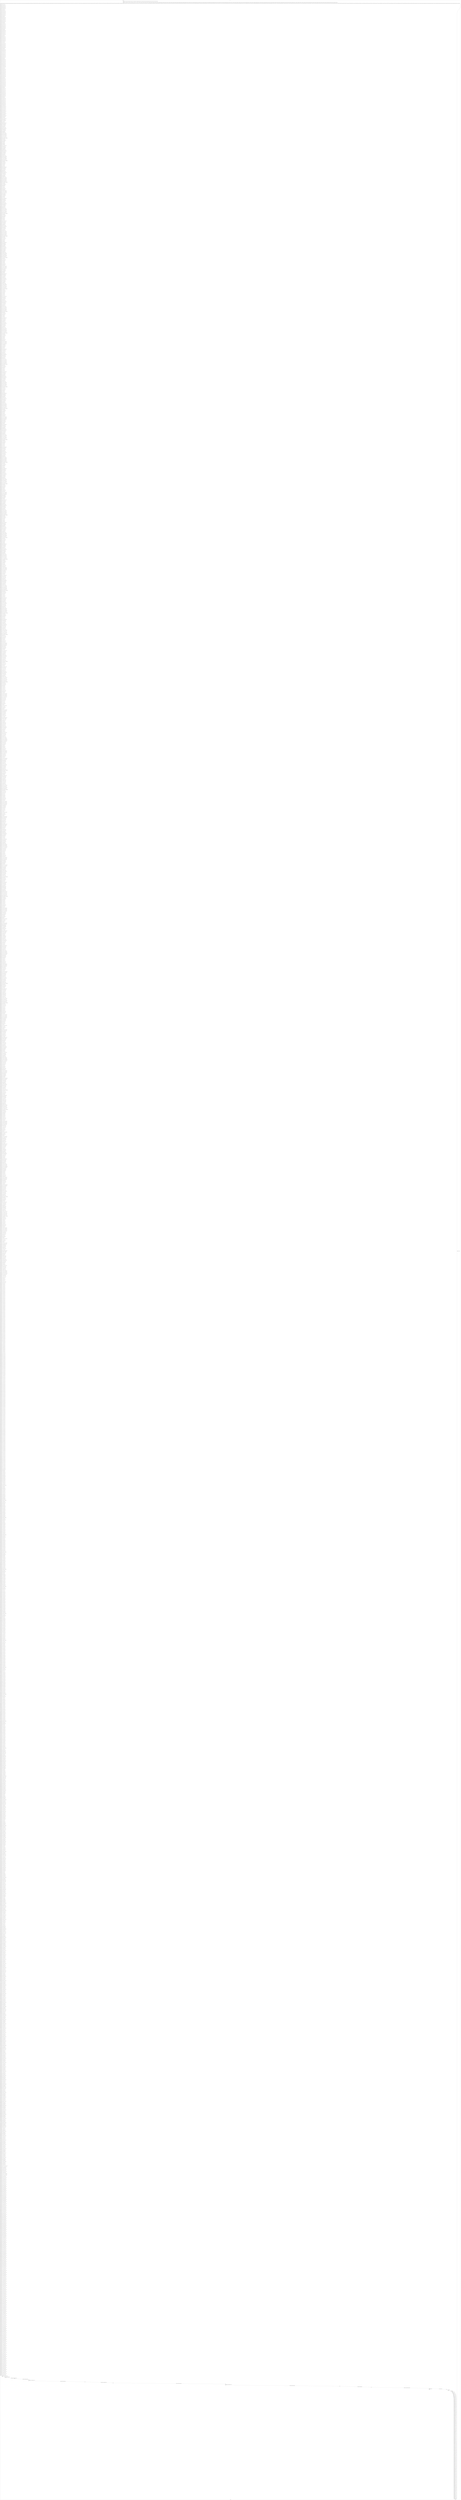 digraph G {
label="Btor2XCFA";
subgraph cluster_0 {
label="main";
main_init[];
l1[];
l3[];
l4[];
l5[];
l6[];
l7[];
l8[];
l9[];
l10[];
l11[];
l12[];
l13[];
l14[];
l15[];
l16[];
l17[];
l18[];
l19[];
l20[];
l21[];
l22[];
l23[];
l24[];
l25[];
l26[];
l27[];
l28[];
l29[];
l30[];
l31[];
l32[];
l33[];
l34[];
l35[];
l36[];
l37[];
l38[];
l39[];
l40[];
l41[];
l42[];
l43[];
l44[];
l45[];
l46[];
l47[];
l48[];
l49[];
l50[];
l51[];
l52[];
l53[];
l54[];
l55[];
l56[];
l57[];
l58[];
l59[];
l60[];
l61[];
l62[];
l63[];
l64[];
l65[];
l66[];
l67[];
l68[];
l69[];
l70[];
l71[];
l72[];
l73[];
l74[];
l75[];
l76[];
l77[];
l78[];
l79[];
l80[];
l81[];
l82[];
l83[];
l84[];
l85[];
l86[];
l87[];
l88[];
l89[];
l90[];
l91[];
l92[];
l93[];
l94[];
l95[];
l96[];
l97[];
l98[];
l99[];
l100[];
l101[];
l102[];
l103[];
l104[];
l105[];
l106[];
l107[];
l108[];
l109[];
l110[];
l111[];
l112[];
l113[];
l114[];
l115[];
l116[];
l117[];
l118[];
l119[];
l120[];
l121[];
l122[];
l123[];
l124[];
l125[];
l126[];
l127[];
l128[];
l129[];
l130[];
l131[];
l132[];
l133[];
l134[];
l135[];
l136[];
l137[];
l138[];
l139[];
l140[];
l141[];
l142[];
l143[];
l144[];
l145[];
l146[];
l147[];
l148[];
l149[];
l150[];
l151[];
l152[];
l153[];
l154[];
l155[];
l156[];
l157[];
l158[];
l159[];
l160[];
l161[];
l162[];
l163[];
l164[];
l165[];
l166[];
l167[];
l168[];
l169[];
l170[];
l171[];
l172[];
l173[];
l174[];
l175[];
l176[];
l177[];
l178[];
l179[];
l180[];
l181[];
l182[];
l183[];
l184[];
l185[];
l186[];
l187[];
l188[];
l189[];
l190[];
l191[];
l192[];
l193[];
l194[];
l195[];
l196[];
l197[];
l198[];
l199[];
l200[];
l201[];
l202[];
l203[];
l204[];
l205[];
l206[];
l207[];
l208[];
l209[];
l210[];
l211[];
l212[];
l213[];
l214[];
l215[];
l216[];
l217[];
l218[];
l219[];
l220[];
l221[];
l222[];
l223[];
l224[];
l225[];
l226[];
l227[];
l228[];
l229[];
l230[];
l231[];
l232[];
l233[];
l234[];
l235[];
l236[];
l237[];
l238[];
l239[];
l240[];
l241[];
l242[];
l243[];
l244[];
l245[];
l246[];
l247[];
l248[];
l249[];
l250[];
l251[];
l252[];
l253[];
l254[];
l255[];
l256[];
l257[];
l258[];
l259[];
l260[];
l261[];
l262[];
l263[];
l264[];
l265[];
l266[];
l267[];
l268[];
l269[];
l270[];
l271[];
l272[];
l273[];
l274[];
l275[];
l276[];
l277[];
l278[];
l279[];
l280[];
l281[];
l282[];
l283[];
l284[];
l285[];
l286[];
l287[];
l288[];
l289[];
l290[];
l291[];
l292[];
l293[];
l294[];
l295[];
l296[];
l297[];
l298[];
l299[];
l300[];
l301[];
l302[];
l303[];
l304[];
l305[];
l306[];
l307[];
l308[];
l309[];
l310[];
l311[];
l312[];
l313[];
l314[];
l315[];
l316[];
l317[];
l318[];
l319[];
l320[];
l321[];
l322[];
l323[];
l324[];
l325[];
l326[];
l327[];
l328[];
l329[];
l330[];
l331[];
l332[];
l333[];
l334[];
l335[];
l336[];
l337[];
l338[];
l339[];
l340[];
l341[];
l342[];
l343[];
l344[];
l345[];
l346[];
l347[];
l348[];
l349[];
l350[];
l351[];
l352[];
l353[];
l354[];
l355[];
l356[];
l357[];
l358[];
l359[];
l360[];
l361[];
l362[];
l363[];
l364[];
l365[];
l366[];
l367[];
l368[];
l369[];
l370[];
l371[];
l372[];
l373[];
l374[];
l375[];
l376[];
l377[];
l378[];
l379[];
l380[];
l381[];
l382[];
l383[];
l384[];
l385[];
l386[];
l387[];
l388[];
l389[];
l390[];
l391[];
l392[];
l393[];
l394[];
l395[];
l396[];
l397[];
l398[];
l399[];
l400[];
l401[];
l402[];
l403[];
l404[];
l405[];
l406[];
l407[];
l408[];
l409[];
l410[];
l411[];
l412[];
l413[];
l414[];
l415[];
l416[];
l417[];
l418[];
l419[];
l420[];
l421[];
l422[];
l423[];
l424[];
l425[];
l426[];
l427[];
l428[];
l429[];
l430[];
l431[];
l432[];
l433[];
l434[];
l435[];
l436[];
l437[];
l438[];
l439[];
l440[];
l441[];
l442[];
l443[];
l444[];
l445[];
l446[];
l447[];
l448[];
l449[];
l450[];
l451[];
l452[];
l453[];
l454[];
l455[];
l456[];
l457[];
l458[];
l459[];
l460[];
l461[];
l462[];
l463[];
l464[];
l465[];
l466[];
l467[];
l468[];
l469[];
l470[];
l471[];
l472[];
l473[];
l474[];
l475[];
l476[];
l477[];
l478[];
l479[];
l480[];
l481[];
l482[];
l483[];
l484[];
l485[];
l486[];
l487[];
l488[];
l489[];
l490[];
l491[];
l492[];
l493[];
l494[];
l495[];
l496[];
l497[];
l498[];
l499[];
l500[];
l501[];
l502[];
l503[];
l504[];
l505[];
l506[];
l507[];
l508[];
l509[];
l510[];
l511[];
l512[];
l513[];
l514[];
l515[];
l516[];
l517[];
l518[];
l519[];
l520[];
l521[];
l522[];
l523[];
l524[];
l525[];
l526[];
l527[];
l528[];
l529[];
l530[];
l531[];
l532[];
l533[];
l534[];
l535[];
l536[];
l537[];
l538[];
l539[];
l540[];
l541[];
l542[];
l543[];
l544[];
l545[];
l546[];
l547[];
l548[];
l549[];
l550[];
l551[];
l552[];
l553[];
l554[];
l555[];
l556[];
l557[];
l558[];
l559[];
l560[];
l561[];
l562[];
l563[];
l564[];
l565[];
l566[];
l567[];
l568[];
l569[];
l570[];
l571[];
l572[];
l573[];
l574[];
l575[];
l576[];
l577[];
l578[];
l579[];
l580[];
l581[];
l582[];
l583[];
l584[];
l585[];
l586[];
l587[];
l588[];
l589[];
l590[];
l591[];
l592[];
l593[];
l594[];
l595[];
l596[];
l597[];
l598[];
l599[];
l600[];
l601[];
l602[];
l603[];
l604[];
l605[];
l606[];
l607[];
l608[];
l609[];
l610[];
l611[];
l612[];
l613[];
l614[];
l615[];
l616[];
l617[];
l618[];
l619[];
l620[];
l621[];
l622[];
l623[];
l624[];
l625[];
l626[];
l627[];
l628[];
l629[];
l630[];
l631[];
l632[];
l633[];
l634[];
l635[];
l636[];
l637[];
l638[];
l639[];
l640[];
l641[];
l642[];
l643[];
l644[];
l645[];
l646[];
l647[];
l648[];
l649[];
l650[];
l651[];
l652[];
l653[];
l654[];
l655[];
l656[];
l657[];
l658[];
l659[];
l660[];
l661[];
l662[];
l663[];
l664[];
l665[];
l666[];
l667[];
l668[];
l669[];
l670[];
l671[];
l672[];
l673[];
l674[];
l675[];
l676[];
l677[];
l678[];
l679[];
l680[];
l681[];
l682[];
l683[];
l684[];
l685[];
l686[];
l687[];
l688[];
l689[];
l690[];
l691[];
l692[];
l693[];
l694[];
l695[];
l696[];
l697[];
l698[];
l699[];
l700[];
l701[];
l702[];
l703[];
l704[];
l705[];
l706[];
l707[];
l708[];
l709[];
l710[];
l711[];
l712[];
l713[];
l714[];
l715[];
l716[];
l717[];
l718[];
l719[];
l720[];
l721[];
l722[];
l723[];
l724[];
l725[];
l726[];
l727[];
l728[];
l729[];
l730[];
l731[];
l732[];
l733[];
l734[];
l735[];
l736[];
l737[];
l738[];
l739[];
l740[];
l741[];
l742[];
l743[];
l744[];
l745[];
l746[];
l747[];
l748[];
l749[];
l750[];
l751[];
l752[];
l753[];
l754[];
l755[];
l756[];
l757[];
l758[];
l759[];
l760[];
l761[];
l762[];
l763[];
l764[];
l765[];
l766[];
l767[];
l768[];
l769[];
l770[];
l771[];
l772[];
l773[];
l774[];
l775[];
l776[];
l777[];
l778[];
l779[];
l780[];
l781[];
l782[];
l783[];
l784[];
l785[];
l786[];
l787[];
l788[];
l789[];
l790[];
l791[];
l792[];
l793[];
l794[];
l795[];
l796[];
l797[];
l798[];
l799[];
l800[];
l801[];
l802[];
l803[];
l804[];
l805[];
l806[];
l807[];
l808[];
l809[];
l810[];
l811[];
l812[];
l813[];
l814[];
l815[];
l816[];
l817[];
l818[];
l819[];
l820[];
l821[];
l822[];
l823[];
l824[];
l825[];
l826[];
l827[];
l828[];
l829[];
l830[];
l831[];
l832[];
l833[];
l834[];
l835[];
l836[];
l837[];
l838[];
l839[];
l840[];
l841[];
l842[];
l843[];
l844[];
l845[];
l846[];
l847[];
l848[];
l849[];
l850[];
l851[];
l852[];
l853[];
l854[];
l855[];
l856[];
l857[];
l858[];
l859[];
l860[];
l861[];
l862[];
l863[];
l864[];
l865[];
l866[];
l867[];
l868[];
l869[];
l870[];
l871[];
l872[];
l873[];
l874[];
l875[];
l876[];
l877[];
l878[];
l879[];
l880[];
l881[];
l882[];
l883[];
l884[];
l885[];
l886[];
l887[];
l888[];
l889[];
l890[];
l891[];
l892[];
l893[];
l894[];
l895[];
l896[];
l897[];
l898[];
l899[];
l900[];
l901[];
l902[];
l903[];
l904[];
l905[];
l906[];
l907[];
l908[];
l909[];
l910[];
l911[];
l912[];
l913[];
l914[];
l915[];
l916[];
l917[];
l918[];
l919[];
l920[];
l921[];
l922[];
l923[];
l924[];
l925[];
l926[];
l927[];
l928[];
l929[];
l930[];
l931[];
l932[];
l933[];
l934[];
l935[];
l936[];
l937[];
l938[];
l939[];
l940[];
l941[];
l942[];
l943[];
l944[];
l945[];
l946[];
l947[];
l948[];
l949[];
l950[];
l951[];
l952[];
l953[];
l954[];
l955[];
l956[];
l957[];
l958[];
l959[];
l960[];
l961[];
l962[];
l963[];
l964[];
l965[];
l966[];
l967[];
l968[];
l969[];
l970[];
l971[];
l972[];
l973[];
l974[];
l975[];
l976[];
l977[];
l978[];
l979[];
l980[];
l981[];
l982[];
l983[];
l984[];
l985[];
l986[];
l987[];
l988[];
l989[];
l990[];
l991[];
l992[];
l993[];
l994[];
l995[];
l996[];
l997[];
l998[];
l999[];
l1000[];
l1001[];
l1002[];
l1003[];
l1004[];
l1005[];
l1006[];
l1007[];
l1008[];
l1009[];
l1010[];
l1011[];
l1012[];
l1013[];
l1014[];
l1015[];
l1016[];
l1017[];
l1018[];
l1019[];
l1020[];
l1021[];
l1022[];
l1023[];
l1024[];
l1025[];
l1026[];
l1027[];
l1028[];
l1029[];
l1030[];
l1031[];
l1032[];
l1033[];
l1034[];
l1035[];
l1036[];
l1037[];
l1038[];
l1039[];
l1040[];
l1041[];
l1042[];
l1043[];
l1044[];
l1045[];
l1046[];
l1047[];
l1048[];
l1049[];
l1050[];
l1051[];
l1052[];
l1053[];
l1054[];
l1055[];
l1056[];
l1057[];
l1058[];
l1059[];
l1060[];
l1061[];
l1062[];
l1063[];
l1064[];
l1065[];
l1066[];
l1067[];
l1068[];
l1069[];
l1070[];
l1071[];
l1072[];
l1073[];
l1074[];
l1075[];
l1076[];
l1077[];
l1078[];
l1079[];
l1080[];
l1081[];
l1082[];
l1083[];
l1084[];
l1085[];
l1086[];
l1087[];
l1088[];
l1089[];
l1090[];
l1091[];
l1092[];
l1093[];
l1094[];
l1095[];
l1096[];
l1097[];
l1098[];
l1099[];
l1100[];
l1101[];
l1102[];
l1103[];
l1104[];
l1105[];
l1106[];
l1107[];
l1108[];
l1109[];
l1110[];
l1111[];
l1112[];
l1113[];
l1114[];
l1115[];
l1116[];
l1117[];
l1118[];
l1119[];
l1120[];
l1121[];
l1122[];
l1123[];
l1124[];
l1125[];
l1126[];
l1127[];
l1128[];
l1129[];
l1130[];
l1131[];
l1132[];
l1133[];
l1134[];
l1135[];
l1136[];
l1137[];
l1138[];
l1139[];
l1140[];
l1141[];
l1142[];
l1143[];
l1144[];
l1145[];
l1146[];
l1147[];
l1148[];
l1149[];
l1150[];
l1151[];
l1152[];
l1153[];
l1154[];
l1155[];
l1156[];
l1157[];
l1158[];
l1159[];
l1160[];
l1161[];
l1162[];
l1163[];
l1164[];
l1165[];
l1166[];
l1167[];
l1168[];
l1169[];
l1170[];
l1171[];
l1172[];
l1173[];
l1174[];
l1175[];
l1176[];
l1177[];
l1178[];
l1179[];
l1180[];
l1181[];
l1182[];
l1183[];
l1184[];
l1185[];
l1186[];
l1187[];
l1188[];
l1189[];
l1190[];
l1191[];
l1192[];
l1193[];
l1194[];
l1195[];
l1196[];
l1197[];
l1198[];
l1199[];
l1200[];
l1201[];
l1202[];
l1203[];
l1204[];
l1205[];
l1206[];
l1207[];
l1208[];
l1209[];
l1210[];
l1211[];
l1212[];
l1213[];
l1214[];
l1215[];
l1216[];
l1217[];
l1218[];
l1219[];
l1220[];
l1221[];
l1222[];
l1223[];
l1224[];
l1225[];
l1226[];
l1227[];
l1228[];
l1229[];
l1230[];
l1231[];
l1232[];
l1233[];
l1234[];
l1235[];
l1236[];
l1237[];
l1238[];
l1239[];
l1240[];
l1241[];
l1242[];
l1243[];
l1244[];
l1245[];
l1246[];
l1247[];
l1248[];
l1249[];
l1250[];
l1251[];
l1252[];
l1253[];
l1254[];
l1255[];
l1256[];
l1257[];
l1258[];
l1259[];
l1260[];
l1261[];
l1262[];
l1263[];
l1264[];
l1265[];
l1266[];
l1267[];
l1268[];
l1269[];
l1270[];
l1271[];
l1272[];
l1273[];
l1274[];
l1275[];
l1276[];
l1277[];
l1278[];
l1279[];
l1280[];
l1281[];
l1282[];
l1283[];
l1284[];
l1285[];
l1286[];
l1287[];
l1288[];
l1289[];
l1290[];
l1291[];
l1292[];
l1293[];
l1294[];
l1295[];
l1296[];
l1297[];
l1298[];
l1299[];
l1300[];
l1301[];
l1302[];
l1303[];
l1304[];
l1305[];
l1306[];
l1307[];
l1308[];
l1309[];
l1310[];
l1311[];
l1312[];
l1313[];
l1314[];
l1315[];
l1316[];
l1317[];
l1318[];
l1319[];
l1320[];
l1321[];
l1322[];
l1323[];
l1324[];
l1325[];
l1326[];
l1327[];
l1328[];
l1329[];
l1330[];
l1331[];
l1332[];
l1333[];
l1334[];
l1335[];
l1336[];
l1337[];
l1338[];
l1339[];
l1340[];
l1341[];
l1342[];
l1343[];
l1344[];
l1345[];
l1346[];
l1347[];
l1348[];
l1349[];
l1350[];
l1351[];
l1352[];
l1353[];
l1354[];
l1355[];
l1356[];
l1357[];
l1358[];
l1359[];
l1360[];
l1361[];
l1362[];
l1363[];
l1364[];
l1365[];
l1366[];
l1367[];
l1368[];
l1369[];
l1370[];
l1371[];
l1372[];
l1373[];
l1374[];
l1375[];
l1376[];
l1377[];
l1378[];
l1379[];
l1380[];
l1381[];
l1382[];
l1383[];
l1384[];
l1385[];
l1386[];
l1387[];
l1388[];
l1389[];
l1390[];
l1391[];
l1392[];
l1393[];
l1394[];
l1395[];
l1396[];
l1397[];
l1398[];
l1399[];
l1400[];
l1401[];
l1402[];
l1403[];
l1404[];
l1405[];
l1406[];
l1407[];
l1408[];
l1409[];
l1410[];
l1411[];
l1412[];
l1413[];
l1414[];
l1415[];
l1416[];
l1417[];
l1418[];
l1419[];
l1420[];
l1421[];
l1422[];
l1423[];
l1424[];
l1425[];
l1426[];
l1427[];
l1428[];
l1429[];
l1430[];
l1431[];
l1432[];
l1433[];
l1434[];
l1435[];
l1436[];
l1437[];
l1438[];
l1439[];
l1440[];
l1441[];
l1442[];
l1443[];
l1444[];
l1445[];
l1446[];
l1447[];
l1448[];
l1449[];
l1450[];
l1451[];
l1452[];
l1453[];
l1454[];
l1455[];
l1456[];
l1457[];
l1458[];
l1459[];
l1460[];
l1461[];
l1462[];
l1463[];
l1464[];
l1465[];
l1466[];
l1467[];
l1468[];
l1469[];
l1470[];
l1471[];
l1472[];
l1473[];
l1474[];
l1475[];
l1476[];
l1477[];
l1478[];
l1479[];
l1480[];
l1481[];
l1482[];
l1483[];
l1484[];
l1485[];
l1486[];
l1487[];
l1488[];
l1489[];
l1490[];
l1491[];
l1492[];
l1493[];
l1494[];
l1495[];
l1496[];
l1497[];
l1498[];
l1499[];
l1500[];
l1501[];
l1502[];
l1503[];
l1504[];
l1505[];
l1506[];
l1507[];
l1508[];
l1509[];
l1510[];
l1511[];
l1512[];
l1513[];
l1514[];
l1515[];
l1516[];
l1517[];
l1518[];
l1519[];
l1520[];
l1521[];
l1522[];
l1523[];
l1524[];
l1525[];
l1526[];
l1527[];
l1528[];
l1529[];
l1530[];
l1531[];
l1532[];
l1533[];
l1534[];
l1535[];
l1536[];
l1537[];
l1538[];
l1539[];
l1540[];
l1541[];
l1542[];
l1543[];
l1544[];
l1545[];
l1546[];
l1547[];
l1548[];
l1549[];
l1550[];
l1551[];
l1552[];
l1553[];
l1554[];
l1555[];
l1556[];
l1557[];
l1558[];
l1559[];
l1560[];
l1561[];
l1562[];
l1563[];
l1564[];
l1565[];
l1566[];
l1567[];
l1568[];
l1569[];
l1570[];
l1571[];
l1572[];
l1573[];
l1574[];
l1575[];
l1576[];
l1577[];
l1578[];
l1579[];
l1580[];
l1581[];
l1582[];
l1583[];
l1584[];
l1585[];
l1586[];
l1587[];
l1588[];
l1589[];
l1590[];
l1591[];
l1592[];
l1593[];
l1594[];
l1595[];
l1596[];
l1597[];
l1598[];
l1599[];
l1600[];
l1601[];
l1602[];
l1603[];
l1604[];
l1605[];
l1606[];
l1607[];
l1608[];
l1609[];
l1610[];
l1611[];
l1612[];
l1613[];
l1614[];
l1615[];
l1616[];
l1617[];
l1618[];
l1619[];
l1620[];
l1621[];
l1622[];
l1623[];
l1624[];
l1625[];
l1626[];
l1627[];
l1628[];
l1629[];
l1630[];
l1631[];
l1632[];
l1633[];
l1634[];
l1635[];
l1636[];
l1637[];
l1638[];
l1639[];
l1640[];
l1641[];
l1642[];
l1643[];
l1644[];
l1645[];
l1646[];
l1647[];
l1648[];
l1649[];
l1650[];
l1651[];
l1652[];
l1653[];
l1654[];
l1655[];
l1656[];
l1657[];
l1658[];
l1659[];
l1660[];
l1661[];
l1662[];
l1663[];
l1664[];
l1665[];
l1666[];
l1667[];
l1668[];
l1669[];
l1670[];
l1671[];
l1672[];
l1673[];
l1674[];
l1675[];
l1676[];
l1677[];
l1678[];
l1679[];
l1680[];
l1681[];
l1682[];
l1683[];
l1684[];
l1685[];
l1686[];
l1687[];
l1688[];
l1689[];
l1690[];
l1691[];
l1692[];
l1693[];
l1694[];
l1695[];
l1696[];
l1697[];
l1698[];
l1699[];
l1700[];
l1701[];
l1702[];
l1703[];
l1704[];
l1705[];
l1706[];
l1707[];
l1708[];
l1709[];
l1710[];
l1711[];
l1712[];
l1713[];
l1714[];
l1715[];
l1716[];
l1717[];
l1718[];
l1719[];
l1720[];
l1721[];
l1722[];
l1723[];
l1724[];
l1725[];
l1726[];
l1727[];
l1728[];
l1729[];
l1730[];
l1731[];
l1732[];
l1733[];
l1734[];
l1735[];
l1736[];
l1737[];
l1738[];
l1739[];
l1740[];
l1741[];
l1742[];
l1743[];
l1744[];
l1745[];
l1746[];
l1747[];
l1748[];
l1749[];
l1750[];
l1751[];
l1752[];
l1753[];
l1754[];
l1755[];
l1756[];
l1757[];
l1758[];
l1759[];
l1760[];
l1761[];
l1762[];
l1763[];
l1764[];
l1765[];
l1766[];
l1767[];
l1768[];
l1769[];
l1770[];
l1771[];
l1772[];
l1773[];
l1774[];
l1775[];
l1776[];
l1777[];
l1778[];
l1779[];
l1780[];
l1781[];
l1782[];
l1783[];
l1784[];
l1785[];
l1786[];
l1787[];
l1788[];
l1789[];
l1790[];
l1791[];
l1792[];
l1793[];
l1794[];
l1795[];
l1796[];
l1797[];
l1798[];
l1799[];
l1800[];
l1801[];
l1802[];
l1803[];
l1804[];
l1805[];
l1806[];
l1807[];
l1808[];
l1809[];
l1810[];
l1811[];
l1812[];
l1813[];
l1814[];
l1815[];
l1816[];
l1817[];
l1818[];
l1819[];
l1820[];
l1821[];
l1822[];
l1823[];
l1824[];
l1825[];
l1826[];
l1827[];
l1828[];
l1829[];
l1830[];
l1831[];
l1832[];
l1833[];
l1834[];
l1835[];
l1836[];
l1837[];
l1838[];
l1839[];
l1840[];
l1841[];
l1842[];
l1843[];
l1844[];
l1845[];
l1846[];
l1847[];
l1848[];
l1849[];
l1850[];
l1851[];
l1852[];
l1853[];
l1854[];
l1855[];
l1856[];
l1857[];
l1858[];
l1859[];
l1860[];
l1861[];
l1862[];
l1863[];
l1864[];
l1865[];
l1866[];
l1867[];
l1868[];
l1869[];
l1870[];
l1871[];
l1872[];
l1873[];
l1874[];
l1875[];
l1876[];
l1877[];
l1878[];
l1879[];
l1880[];
l1881[];
l1882[];
l1883[];
l1884[];
l1885[];
l1886[];
l1887[];
l1888[];
l1889[];
l1890[];
l1891[];
l1892[];
l1893[];
l1894[];
l1895[];
l1896[];
l1897[];
l1898[];
l1899[];
l1900[];
l1901[];
l1902[];
l1903[];
l1904[];
l1905[];
l1906[];
l1907[];
l1908[];
l1909[];
l1910[];
l1911[];
l1912[];
l1913[];
l1914[];
l1915[];
l1916[];
l1917[];
l1918[];
l1919[];
l1920[];
l1921[];
l1922[];
l1923[];
l1924[];
l1925[];
l1926[];
l1927[];
l1928[];
l1929[];
l1930[];
l1931[];
l1932[];
l1933[];
l1934[];
l1935[];
l1936[];
l1937[];
l1938[];
l1939[];
l1940[];
l1941[];
l1942[];
l1943[];
l1944[];
l1945[];
l1946[];
l1947[];
l1948[];
l1949[];
l1950[];
l1951[];
l1952[];
l1953[];
l1954[];
l1955[];
l1956[];
l1957[];
l1958[];
l1959[];
l1960[];
l1961[];
l1962[];
l1963[];
l1964[];
l1965[];
l1966[];
l1967[];
l1968[];
l1969[];
l1970[];
l1971[];
l1972[];
l1973[];
l1974[];
l1975[];
l1976[];
l1977[];
l1978[];
l1979[];
l1980[];
l1981[];
l1982[];
l1983[];
l1984[];
l1985[];
l1986[];
l1987[];
l1988[];
l1989[];
l1990[];
l1991[];
l1992[];
l1993[];
l1994[];
l1995[];
l1996[];
l1997[];
l1998[];
l1999[];
l2000[];
l2001[];
l2002[];
l2003[];
l2004[];
l2005[];
l2006[];
l2007[];
l2008[];
l2009[];
l2010[];
l2011[];
l2012[];
l2013[];
l2014[];
l2015[];
l2016[];
l2017[];
l2018[];
l2019[];
l2020[];
l2021[];
l2022[];
l2023[];
l2024[];
l2025[];
l2026[];
l2027[];
l2028[];
l2029[];
l2030[];
l2031[];
l2032[];
l2033[];
l2034[];
l2035[];
l2036[];
l2037[];
l2038[];
l2039[];
l2040[];
l2041[];
l2042[];
l2043[];
l2044[];
l2045[];
l2046[];
l2047[];
l2048[];
l2049[];
l2050[];
l2051[];
l2052[];
l2053[];
l2054[];
l2055[];
l2056[];
l2057[];
l2058[];
l2059[];
l2060[];
l2061[];
l2062[];
l2063[];
l2064[];
l2065[];
l2066[];
l2067[];
l2068[];
l2069[];
l2070[];
l2071[];
l2072[];
l2073[];
l2074[];
l2075[];
l2076[];
l2077[];
l2078[];
l2079[];
l2080[];
l2081[];
l2082[];
l2083[];
l2084[];
l2085[];
l2086[];
l2087[];
l2088[];
l2089[];
l2090[];
l2091[];
l2092[];
l2093[];
l2094[];
l2095[];
l2096[];
l2097[];
l2098[];
l2099[];
l2100[];
l2101[];
l2102[];
l2103[];
l2104[];
l2105[];
l2106[];
l2107[];
l2108[];
l2109[];
l2110[];
l2111[];
l2112[];
l2113[];
l2114[];
l2115[];
l2116[];
l2117[];
l2118[];
l2119[];
l2120[];
l2121[];
l2122[];
l2123[];
l2124[];
l2125[];
l2126[];
l2127[];
l2128[];
l2129[];
l2130[];
l2131[];
l2132[];
l2133[];
l2134[];
l2135[];
l2136[];
l2137[];
l2138[];
l2139[];
l2140[];
l2141[];
l2142[];
l2143[];
l2144[];
l2145[];
l2146[];
l2147[];
l2148[];
l2149[];
l2150[];
l2151[];
l2152[];
l2153[];
l2154[];
l2155[];
l2156[];
l2157[];
l2158[];
l2159[];
l2160[];
l2161[];
l2162[];
l2163[];
l2164[];
l2165[];
l2166[];
l2167[];
l2168[];
l2169[];
l2170[];
l2171[];
l2172[];
l2173[];
l2174[];
l2175[];
l2176[];
l2177[];
l2178[];
l2179[];
l2180[];
l2181[];
l2182[];
l2183[];
l2184[];
l2185[];
l2186[];
l2187[];
l2188[];
l2189[];
l2190[];
l2191[];
l2192[];
l2193[];
l2194[];
l2195[];
l2196[];
l2197[];
l2198[];
l2199[];
l2200[];
l2201[];
l2202[];
l2203[];
l2204[];
l2205[];
l2206[];
l2207[];
l2208[];
l2209[];
l2210[];
l2211[];
l2212[];
l2213[];
l2214[];
l2215[];
l2216[];
l2217[];
l2218[];
main_error[];
l2219[];
l2220[];
l2221[];
l2222[];
l2223[];
l2224[];
l2225[];
l2226[];
l2227[];
l2228[];
l2229[];
l2230[];
l2231[];
l2232[];
l2233[];
l2234[];
l2235[];
l2236[];
l2237[];
l2238[];
l2239[];
l2240[];
l2241[];
l2242[];
l2243[];
l2244[];
l2245[];
l2246[];
l2247[];
l2248[];
l2249[];
l2250[];
l2251[];
l2252[];
l2253[];
l2254[];
l2255[];
l2256[];
l2257[];
l2258[];
l2259[];
l2260[];
l2261[];
l2262[];
l2263[];
l2264[];
l2265[];
l2266[];
l2267[];
l2268[];
l2269[];
l2270[];
l2271[];
l2272[];
l2273[];
l2274[];
l2275[];
l2276[];
l2277[];
l2278[];
l2279[];
l2280[];
l2281[];
l2282[];
l2283[];
l2284[];
l2285[];
l2286[];
l2287[];
l2288[];
l2289[];
l2290[];
l2291[];
l2292[];
l2293[];
l2294[];
l2295[];
l2296[];
l2297[];
l2298[];
l2299[];
l2300[];
l2301[];
l2302[];
l2303[];
l2304[];
l2305[];
l2306[];
l2307[];
l2308[];
l2309[];
l2310[];
l2311[];
l2312[];
l2313[];
l2314[];
l2315[];
l2316[];
l2317[];
l2318[];
l2319[];
l2320[];
l2321[];
main_init -> l1 [label="[(assign const_5 #b00000000),(assign const_16 #b0),(assign const_308 #b00000000),(assign const_311 #b00000010),(assign const_316 #b00000001),(assign const_525 #b1),(assign const_1100 #b00000011),(assign const_1157 #b000000000000000000000000),(assign const_1158 #b00000000000000000000000000000001),(assign const_1174 #b00000000000000000000000000000000)] "];
l3 -> l4 [label="[(havoc input_323),(havoc input_325),(havoc input_327),(havoc input_329),(havoc input_331),(havoc input_333),(havoc input_335),(havoc input_337),(havoc input_339),(havoc input_341),(havoc input_343),(havoc input_345),(havoc input_347),(havoc input_349),(havoc input_351),(havoc input_353),(havoc input_355),(havoc input_357),(havoc input_359),(havoc input_361),(havoc input_363),(havoc input_365),(havoc input_367),(havoc input_369),(havoc input_371),(havoc input_373),(havoc input_375),(havoc input_377),(havoc input_379),(havoc input_381),(havoc input_383),(havoc input_385),(havoc input_387),(havoc input_389),(havoc input_391),(havoc input_393),(havoc input_395),(havoc input_397),(havoc input_399),(havoc input_401),(havoc input_403),(havoc input_405),(havoc input_407),(havoc input_409),(havoc input_411),(havoc input_413),(havoc input_415),(havoc input_417),(havoc input_419),(havoc input_421),(havoc input_423),(havoc input_425),(havoc input_427),(havoc input_429),(havoc input_431),(havoc input_433),(havoc input_435),(havoc input_437),(havoc input_439),(havoc input_441),(havoc input_443),(havoc input_445),(havoc input_447),(havoc input_449),(havoc input_451),(havoc input_453),(havoc input_455),(havoc input_457),(havoc input_459),(havoc input_461),(havoc input_463),(havoc input_465),(havoc input_467),(havoc input_469),(havoc input_471),(havoc input_473),(havoc input_475),(havoc input_477),(havoc input_479),(havoc input_481),(havoc input_483),(havoc input_485),(havoc input_487),(havoc input_489),(havoc input_491),(havoc input_493),(havoc input_495),(havoc input_497),(havoc input_499),(havoc input_501),(havoc input_503),(havoc input_505),(havoc input_507),(havoc input_509),(havoc input_511),(havoc input_513),(havoc input_515),(havoc input_517),(havoc input_519),(havoc input_521),(havoc input_523),(havoc input_527),(havoc input_531),(havoc input_537),(havoc input_543),(havoc input_553),(havoc input_561),(havoc input_567),(havoc input_577),(havoc input_584),(havoc input_590),(havoc input_602),(havoc input_605),(havoc input_612),(havoc input_618),(havoc input_624),(havoc input_634),(havoc input_642),(havoc input_648),(havoc input_658),(havoc input_665),(havoc input_671),(havoc input_683),(havoc input_686),(havoc input_693),(havoc input_699),(havoc input_705),(havoc input_715),(havoc input_723),(havoc input_729),(havoc input_739),(havoc input_746),(havoc input_752),(havoc input_764),(havoc input_767),(havoc input_774),(havoc input_780),(havoc input_786),(havoc input_796),(havoc input_804),(havoc input_810),(havoc input_820),(havoc input_827),(havoc input_833),(havoc input_845),(havoc input_848),(havoc input_855),(havoc input_861),(havoc input_867),(havoc input_877),(havoc input_885),(havoc input_891),(havoc input_901),(havoc input_908),(havoc input_914),(havoc input_926),(havoc input_929),(havoc input_936),(havoc input_942),(havoc input_948),(havoc input_958),(havoc input_966),(havoc input_972),(havoc input_982),(havoc input_989),(havoc input_995),(havoc input_1007),(havoc input_1010),(havoc input_1017),(havoc input_1023),(havoc input_1029),(havoc input_1039),(havoc input_1047),(havoc input_1053),(havoc input_1063),(havoc input_1070),(havoc input_1076),(havoc input_1088),(havoc input_1091),(havoc input_1098),(havoc input_1105),(havoc input_1111),(havoc input_1117),(havoc input_1123),(havoc input_1129),(havoc input_1143),(havoc input_1146),(havoc input_1155),(havoc input_1171),(havoc input_1179),(havoc input_1184),(havoc input_1189),(havoc input_1196),(havoc input_1208),(havoc input_1211),(havoc input_1218),(havoc input_1225),(havoc input_1231),(havoc input_1237),(havoc input_1243),(havoc input_1248),(havoc input_1262),(havoc input_1265),(havoc input_1274),(havoc input_1287),(havoc input_1294),(havoc input_1299),(havoc input_1304),(havoc input_1311),(havoc input_1323),(havoc input_1326),(havoc input_1333),(havoc input_1340),(havoc input_1346),(havoc input_1352),(havoc input_1358),(havoc input_1363),(havoc input_1377),(havoc input_1380),(havoc input_1389),(havoc input_1402),(havoc input_1409),(havoc input_1414),(havoc input_1419),(havoc input_1426),(havoc input_1438),(havoc input_1441),(havoc input_1448),(havoc input_1455),(havoc input_1461),(havoc input_1467),(havoc input_1473),(havoc input_1478),(havoc input_1492),(havoc input_1495),(havoc input_1504),(havoc input_1517),(havoc input_1524),(havoc input_1529),(havoc input_1534),(havoc input_1541),(havoc input_1553),(havoc input_1556),(havoc input_1563),(havoc input_1570),(havoc input_1576),(havoc input_1582),(havoc input_1588),(havoc input_1593),(havoc input_1607),(havoc input_1610),(havoc input_1619),(havoc input_1632),(havoc input_1639),(havoc input_1644),(havoc input_1649),(havoc input_1656),(havoc input_1668),(havoc input_1671),(havoc input_1678),(havoc input_1685),(havoc input_1691),(havoc input_1697),(havoc input_1703),(havoc input_1708),(havoc input_1722),(havoc input_1725),(havoc input_1734),(havoc input_1747),(havoc input_1754),(havoc input_1759),(havoc input_1764),(havoc input_1771),(havoc input_1783)] "];
l4 -> l5 [label="[(assign binary_213 (bvand state_17 (bvnot state_19)))] "];
l5 -> l6 [label="[(assign binary_214 (bvand binary_213 (bvnot state_21)))] "];
l6 -> l7 [label="[(assign binary_215 (bvand binary_214 (bvnot state_23)))] "];
l7 -> l8 [label="[(assign binary_216 (bvand binary_215 (bvnot state_25)))] "];
l8 -> l9 [label="[(assign binary_217 (bvand binary_216 (bvnot state_27)))] "];
l9 -> l10 [label="[(assign binary_218 (bvand binary_217 state_29))] "];
l10 -> l11 [label="[(assign binary_219 (bvand binary_218 (bvnot state_31)))] "];
l11 -> l12 [label="[(assign binary_220 (bvand binary_219 (bvnot state_33)))] "];
l12 -> l13 [label="[(assign binary_221 (bvand binary_220 (bvnot state_35)))] "];
l13 -> l14 [label="[(assign binary_222 (bvand binary_221 (bvnot state_37)))] "];
l14 -> l15 [label="[(assign binary_223 (bvand binary_222 (bvnot state_39)))] "];
l15 -> l16 [label="[(assign binary_224 (bvand binary_223 state_41))] "];
l16 -> l17 [label="[(assign binary_225 (bvand binary_224 (bvnot state_43)))] "];
l17 -> l18 [label="[(assign binary_226 (bvand binary_225 (bvnot state_45)))] "];
l18 -> l19 [label="[(assign binary_227 (bvand binary_226 (bvnot state_47)))] "];
l19 -> l20 [label="[(assign binary_228 (bvand binary_227 (bvnot state_49)))] "];
l20 -> l21 [label="[(assign binary_229 (bvand binary_228 (bvnot state_51)))] "];
l21 -> l22 [label="[(assign binary_230 (bvand binary_229 state_53))] "];
l22 -> l23 [label="[(assign binary_231 (bvand binary_230 (bvnot state_55)))] "];
l23 -> l24 [label="[(assign binary_232 (bvand binary_231 (bvnot state_57)))] "];
l24 -> l25 [label="[(assign binary_233 (bvand binary_232 (bvnot state_59)))] "];
l25 -> l26 [label="[(assign binary_234 (bvand binary_233 (bvnot state_61)))] "];
l26 -> l27 [label="[(assign binary_235 (bvand binary_234 (bvnot state_63)))] "];
l27 -> l28 [label="[(assign binary_236 (bvand binary_235 state_65))] "];
l28 -> l29 [label="[(assign binary_237 (bvand binary_236 (bvnot state_67)))] "];
l29 -> l30 [label="[(assign binary_238 (bvand binary_237 (bvnot state_69)))] "];
l30 -> l31 [label="[(assign binary_239 (bvand binary_238 (bvnot state_71)))] "];
l31 -> l32 [label="[(assign binary_240 (bvand binary_239 (bvnot state_73)))] "];
l32 -> l33 [label="[(assign binary_241 (bvand binary_240 (bvnot state_75)))] "];
l33 -> l34 [label="[(assign binary_242 (bvand binary_241 state_77))] "];
l34 -> l35 [label="[(assign binary_243 (bvand binary_242 (bvnot state_79)))] "];
l35 -> l36 [label="[(assign binary_244 (bvand binary_243 (bvnot state_81)))] "];
l36 -> l37 [label="[(assign binary_245 (bvand binary_244 (bvnot state_83)))] "];
l37 -> l38 [label="[(assign binary_246 (bvand binary_245 (bvnot state_85)))] "];
l38 -> l39 [label="[(assign binary_247 (bvand binary_246 (bvnot state_87)))] "];
l39 -> l40 [label="[(assign binary_248 (bvand binary_247 state_89))] "];
l40 -> l41 [label="[(assign binary_249 (bvand binary_248 (bvnot state_91)))] "];
l41 -> l42 [label="[(assign binary_250 (bvand binary_249 (bvnot state_93)))] "];
l42 -> l43 [label="[(assign binary_251 (bvand binary_250 (bvnot state_95)))] "];
l43 -> l44 [label="[(assign binary_252 (bvand binary_251 (bvnot state_97)))] "];
l44 -> l45 [label="[(assign binary_253 (bvand binary_252 (bvnot state_99)))] "];
l45 -> l46 [label="[(assign binary_254 (bvand binary_253 state_101))] "];
l46 -> l47 [label="[(assign binary_255 (bvand binary_254 (bvnot state_103)))] "];
l47 -> l48 [label="[(assign binary_256 (bvand binary_255 (bvnot state_105)))] "];
l48 -> l49 [label="[(assign binary_257 (bvand binary_256 (bvnot state_107)))] "];
l49 -> l50 [label="[(assign binary_258 (bvand binary_257 (bvnot state_109)))] "];
l50 -> l51 [label="[(assign binary_259 (bvand binary_258 (bvnot state_111)))] "];
l51 -> l52 [label="[(assign binary_260 (bvand binary_259 (bvnot state_113)))] "];
l52 -> l53 [label="[(assign binary_261 (bvand binary_260 (bvnot state_115)))] "];
l53 -> l54 [label="[(assign binary_262 (bvand binary_261 (bvnot state_117)))] "];
l54 -> l55 [label="[(assign binary_263 (bvand binary_262 state_119))] "];
l55 -> l56 [label="[(assign binary_264 (bvand binary_263 (bvnot state_121)))] "];
l56 -> l57 [label="[(assign binary_265 (bvand binary_264 (bvnot state_123)))] "];
l57 -> l58 [label="[(assign binary_266 (bvand binary_265 (bvnot state_125)))] "];
l58 -> l59 [label="[(assign binary_267 (bvand binary_266 (bvnot state_127)))] "];
l59 -> l60 [label="[(assign binary_268 (bvand binary_267 (bvnot state_129)))] "];
l60 -> l61 [label="[(assign binary_269 (bvand binary_268 (bvnot state_131)))] "];
l61 -> l62 [label="[(assign binary_270 (bvand binary_269 (bvnot state_133)))] "];
l62 -> l63 [label="[(assign binary_271 (bvand binary_270 (bvnot state_135)))] "];
l63 -> l64 [label="[(assign binary_272 (bvand binary_271 state_137))] "];
l64 -> l65 [label="[(assign binary_273 (bvand binary_272 (bvnot state_139)))] "];
l65 -> l66 [label="[(assign binary_274 (bvand binary_273 (bvnot state_141)))] "];
l66 -> l67 [label="[(assign binary_275 (bvand binary_274 (bvnot state_143)))] "];
l67 -> l68 [label="[(assign binary_276 (bvand binary_275 (bvnot state_145)))] "];
l68 -> l69 [label="[(assign binary_277 (bvand binary_276 (bvnot state_147)))] "];
l69 -> l70 [label="[(assign binary_278 (bvand binary_277 (bvnot state_149)))] "];
l70 -> l71 [label="[(assign binary_279 (bvand binary_278 (bvnot state_151)))] "];
l71 -> l72 [label="[(assign binary_280 (bvand binary_279 (bvnot state_153)))] "];
l72 -> l73 [label="[(assign binary_281 (bvand binary_280 state_155))] "];
l73 -> l74 [label="[(assign binary_282 (bvand binary_281 (bvnot state_157)))] "];
l74 -> l75 [label="[(assign binary_283 (bvand binary_282 (bvnot state_159)))] "];
l75 -> l76 [label="[(assign binary_284 (bvand binary_283 (bvnot state_161)))] "];
l76 -> l77 [label="[(assign binary_285 (bvand binary_284 (bvnot state_163)))] "];
l77 -> l78 [label="[(assign binary_286 (bvand binary_285 (bvnot state_165)))] "];
l78 -> l79 [label="[(assign binary_287 (bvand binary_286 (bvnot state_167)))] "];
l79 -> l80 [label="[(assign binary_288 (bvand binary_287 (bvnot state_169)))] "];
l80 -> l81 [label="[(assign binary_289 (bvand binary_288 (bvnot state_171)))] "];
l81 -> l82 [label="[(assign binary_290 (bvand binary_289 state_173))] "];
l82 -> l83 [label="[(assign binary_291 (bvand binary_290 (bvnot state_175)))] "];
l83 -> l84 [label="[(assign binary_292 (bvand binary_291 (bvnot state_177)))] "];
l84 -> l85 [label="[(assign binary_293 (bvand binary_292 (bvnot state_179)))] "];
l85 -> l86 [label="[(assign binary_294 (bvand binary_293 (bvnot state_181)))] "];
l86 -> l87 [label="[(assign binary_295 (bvand binary_294 (bvnot state_183)))] "];
l87 -> l88 [label="[(assign binary_296 (bvand binary_295 (bvnot state_185)))] "];
l88 -> l89 [label="[(assign binary_297 (bvand binary_296 (bvnot state_187)))] "];
l89 -> l90 [label="[(assign binary_298 (bvand binary_297 (bvnot state_189)))] "];
l90 -> l91 [label="[(assign binary_299 (bvand binary_298 state_191))] "];
l91 -> l92 [label="[(assign binary_300 (bvand binary_299 (bvnot state_193)))] "];
l92 -> l93 [label="[(assign binary_301 (bvand binary_300 (bvnot state_195)))] "];
l93 -> l94 [label="[(assign binary_302 (bvand binary_301 (bvnot state_197)))] "];
l94 -> l95 [label="[(assign binary_303 (bvand binary_302 (bvnot state_199)))] "];
l95 -> l96 [label="[(assign binary_304 (bvand binary_303 (bvnot state_201)))] "];
l96 -> l97 [label="[(assign binary_305 (bvand binary_304 (bvnot state_203)))] "];
l97 -> l98 [label="[(assign binary_306 (bvand binary_305 (bvnot state_205)))] "];
l98 -> l99 [label="[(assign binary_307 (bvand binary_306 (bvnot state_207)))] "];
l99 -> l100 [label="[(assign comparison_309 (ite (= const_308 state_6) #b1 #b0))] "];
l100 -> l101 [label="[(assign binary_310 (bvand binary_307 comparison_309))] "];
l101 -> l102 [label="[(assign comparison_312 (ite (= const_311 state_8) #b1 #b0))] "];
l102 -> l103 [label="[(assign binary_313 (bvand binary_310 comparison_312))] "];
l103 -> l104 [label="[(assign comparison_314 (ite (= const_308 state_10) #b1 #b0))] "];
l104 -> l105 [label="[(assign binary_315 (bvand binary_313 comparison_314))] "];
l105 -> l106 [label="[(assign comparison_317 (ite (= const_316 state_12) #b1 #b0))] "];
l106 -> l107 [label="[(assign binary_318 (bvand binary_315 comparison_317))] "];
l107 -> l108 [label="[(assign comparison_319 (ite (= const_308 state_14) #b1 #b0))] "];
l108 -> l109 [label="[(assign binary_320 (bvand binary_318 comparison_319))] "];
l109 -> l110 [label="[(assign binary_321 (bvand state_211 binary_320))] "];
l110 -> l111 [label="[(assign comparison_528 (ite (= const_316 input_329) #b1 #b0))] "];
l111 -> l112 [label="[(assign binary_529 (bvand input_333 comparison_528))] "];
l112 -> l113 [label="[(assign binary_530 (bvor (bvnot input_527) binary_529))] "];
l113 -> l114 [label="[(assign binary_532 (bvor input_335 input_527))] "];
l114 -> l115 [label="[(assign comparison_533 (ite (= const_316 input_323) #b1 #b0))] "];
l115 -> l116 [label="[(assign binary_534 (bvand binary_532 comparison_533))] "];
l116 -> l117 [label="[(assign binary_535 (bvor (bvnot input_531) binary_534))] "];
l117 -> l118 [label="[(assign binary_536 (bvand binary_530 binary_535))] "];
l118 -> l119 [label="[(assign binary_538 (bvand binary_532 (bvnot input_531)))] "];
l119 -> l120 [label="[(assign comparison_539 (ite (= const_316 input_325) #b1 #b0))] "];
l120 -> l121 [label="[(assign binary_540 (bvand binary_538 comparison_539))] "];
l121 -> l122 [label="[(assign binary_541 (bvor (bvnot input_537) binary_540))] "];
l122 -> l123 [label="[(assign binary_542 (bvand binary_536 binary_541))] "];
l123 -> l124 [label="[(assign binary_544 (bvand binary_538 (bvnot input_537)))] "];
l124 -> l125 [label="[(assign ternary_545 (ite (= input_531 #b1) const_308 input_323))] "];
l125 -> l126 [label="[(assign comparison_546 (ite (= const_316 ternary_545) #b1 #b0))] "];
l126 -> l127 [label="[(assign ternary_547 (ite (= input_537 #b1) const_308 input_325))] "];
l127 -> l128 [label="[(assign comparison_548 (ite (= const_316 ternary_547) #b1 #b0))] "];
l128 -> l129 [label="[(assign binary_549 (bvand (bvnot comparison_546) (bvnot comparison_548)))] "];
l129 -> l130 [label="[(assign binary_550 (bvand binary_544 binary_549))] "];
l130 -> l131 [label="[(assign binary_551 (bvor (bvnot input_543) binary_550))] "];
l131 -> l132 [label="[(assign binary_552 (bvand binary_542 binary_551))] "];
l132 -> l133 [label="[(assign binary_554 (bvor input_337 input_531))] "];
l133 -> l134 [label="[(assign binary_555 (bvor binary_554 input_537))] "];
l134 -> l135 [label="[(assign binary_556 (bvor binary_555 input_543))] "];
l135 -> l136 [label="[(assign comparison_557 (ite (= const_311 ternary_545) #b1 #b0))] "];
l136 -> l137 [label="[(assign binary_558 (bvand binary_556 comparison_557))] "];
l137 -> l138 [label="[(assign binary_559 (bvor (bvnot input_553) binary_558))] "];
l138 -> l139 [label="[(assign binary_560 (bvand binary_552 binary_559))] "];
l139 -> l140 [label="[(assign binary_562 (bvand binary_556 (bvnot input_553)))] "];
l140 -> l141 [label="[(assign comparison_563 (ite (= const_311 ternary_547) #b1 #b0))] "];
l141 -> l142 [label="[(assign binary_564 (bvand binary_562 comparison_563))] "];
l142 -> l143 [label="[(assign binary_565 (bvor (bvnot input_561) binary_564))] "];
l143 -> l144 [label="[(assign binary_566 (bvand binary_560 binary_565))] "];
l144 -> l145 [label="[(assign binary_568 (bvand binary_562 (bvnot input_561)))] "];
l145 -> l146 [label="[(assign ternary_569 (ite (= input_553 #b1) const_316 ternary_545))] "];
l146 -> l147 [label="[(assign comparison_570 (ite (= const_311 ternary_569) #b1 #b0))] "];
l147 -> l148 [label="[(assign ternary_571 (ite (= input_561 #b1) const_316 ternary_547))] "];
l148 -> l149 [label="[(assign comparison_572 (ite (= const_311 ternary_571) #b1 #b0))] "];
l149 -> l150 [label="[(assign binary_573 (bvand (bvnot comparison_570) (bvnot comparison_572)))] "];
l150 -> l151 [label="[(assign binary_574 (bvand binary_568 binary_573))] "];
l151 -> l152 [label="[(assign binary_575 (bvor (bvnot input_567) binary_574))] "];
l152 -> l153 [label="[(assign binary_576 (bvand binary_566 binary_575))] "];
l153 -> l154 [label="[(assign binary_578 (bvor input_339 input_553))] "];
l154 -> l155 [label="[(assign binary_579 (bvor binary_578 input_561))] "];
l155 -> l156 [label="[(assign comparison_580 (ite (= const_308 ternary_569) #b1 #b0))] "];
l156 -> l157 [label="[(assign binary_581 (bvand binary_579 comparison_580))] "];
l157 -> l158 [label="[(assign binary_582 (bvor (bvnot input_577) binary_581))] "];
l158 -> l159 [label="[(assign binary_583 (bvand binary_576 binary_582))] "];
l159 -> l160 [label="[(assign binary_585 (bvand binary_579 (bvnot input_577)))] "];
l160 -> l161 [label="[(assign comparison_586 (ite (= const_308 ternary_571) #b1 #b0))] "];
l161 -> l162 [label="[(assign binary_587 (bvand binary_585 comparison_586))] "];
l162 -> l163 [label="[(assign binary_588 (bvor (bvnot input_584) binary_587))] "];
l163 -> l164 [label="[(assign binary_589 (bvand binary_583 binary_588))] "];
l164 -> l165 [label="[(assign binary_591 (bvand binary_585 (bvnot input_584)))] "];
l165 -> l166 [label="[(assign ternary_592 (ite (= input_577 #b1) const_311 ternary_569))] "];
l166 -> l167 [label="[(assign comparison_593 (ite (= const_308 ternary_592) #b1 #b0))] "];
l167 -> l168 [label="[(assign ternary_594 (ite (= input_584 #b1) const_311 ternary_571))] "];
l168 -> l169 [label="[(assign comparison_595 (ite (= const_308 ternary_594) #b1 #b0))] "];
l169 -> l170 [label="[(assign binary_596 (bvand (bvnot comparison_593) (bvnot comparison_595)))] "];
l170 -> l171 [label="[(assign binary_597 (bvand binary_591 binary_596))] "];
l171 -> l172 [label="[(assign binary_598 (bvor (bvnot input_590) binary_597))] "];
l172 -> l173 [label="[(assign binary_599 (bvand binary_589 binary_598))] "];
l173 -> l174 [label="[(assign binary_600 (bvor input_341 input_577))] "];
l174 -> l175 [label="[(assign binary_601 (bvor binary_600 input_584))] "];
l175 -> l176 [label="[(assign binary_603 (bvor binary_601 (bvnot input_602)))] "];
l176 -> l177 [label="[(assign binary_604 (bvand binary_599 binary_603))] "];
l177 -> l178 [label="[(assign ternary_606 (ite (= input_527 #b1) const_308 input_329))] "];
l178 -> l179 [label="[(assign ternary_607 (ite (= input_602 #b1) const_316 ternary_606))] "];
l179 -> l180 [label="[(assign comparison_608 (ite (= const_316 ternary_607) #b1 #b0))] "];
l180 -> l181 [label="[(assign binary_609 (bvand input_345 comparison_608))] "];
l181 -> l182 [label="[(assign binary_610 (bvor (bvnot input_605) binary_609))] "];
l182 -> l183 [label="[(assign binary_611 (bvand binary_604 binary_610))] "];
l183 -> l184 [label="[(assign binary_613 (bvor input_347 input_605))] "];
l184 -> l185 [label="[(assign comparison_614 (ite (= const_316 ternary_592) #b1 #b0))] "];
l185 -> l186 [label="[(assign binary_615 (bvand binary_613 comparison_614))] "];
l186 -> l187 [label="[(assign binary_616 (bvor (bvnot input_612) binary_615))] "];
l187 -> l188 [label="[(assign binary_617 (bvand binary_611 binary_616))] "];
l188 -> l189 [label="[(assign binary_619 (bvand binary_613 (bvnot input_612)))] "];
l189 -> l190 [label="[(assign comparison_620 (ite (= const_316 ternary_594) #b1 #b0))] "];
l190 -> l191 [label="[(assign binary_621 (bvand binary_619 comparison_620))] "];
l191 -> l192 [label="[(assign binary_622 (bvor (bvnot input_618) binary_621))] "];
l192 -> l193 [label="[(assign binary_623 (bvand binary_617 binary_622))] "];
l193 -> l194 [label="[(assign binary_625 (bvand binary_619 (bvnot input_618)))] "];
l194 -> l195 [label="[(assign ternary_626 (ite (= input_612 #b1) const_308 ternary_592))] "];
l195 -> l196 [label="[(assign comparison_627 (ite (= const_316 ternary_626) #b1 #b0))] "];
l196 -> l197 [label="[(assign ternary_628 (ite (= input_618 #b1) const_308 ternary_594))] "];
l197 -> l198 [label="[(assign comparison_629 (ite (= const_316 ternary_628) #b1 #b0))] "];
l198 -> l199 [label="[(assign binary_630 (bvand (bvnot comparison_627) (bvnot comparison_629)))] "];
l199 -> l200 [label="[(assign binary_631 (bvand binary_625 binary_630))] "];
l200 -> l201 [label="[(assign binary_632 (bvor (bvnot input_624) binary_631))] "];
l201 -> l202 [label="[(assign binary_633 (bvand binary_623 binary_632))] "];
l202 -> l203 [label="[(assign binary_635 (bvor input_349 input_612))] "];
l203 -> l204 [label="[(assign binary_636 (bvor binary_635 input_618))] "];
l204 -> l205 [label="[(assign binary_637 (bvor binary_636 input_624))] "];
l205 -> l206 [label="[(assign comparison_638 (ite (= const_311 ternary_626) #b1 #b0))] "];
l206 -> l207 [label="[(assign binary_639 (bvand binary_637 comparison_638))] "];
l207 -> l208 [label="[(assign binary_640 (bvor (bvnot input_634) binary_639))] "];
l208 -> l209 [label="[(assign binary_641 (bvand binary_633 binary_640))] "];
l209 -> l210 [label="[(assign binary_643 (bvand binary_637 (bvnot input_634)))] "];
l210 -> l211 [label="[(assign comparison_644 (ite (= const_311 ternary_628) #b1 #b0))] "];
l211 -> l212 [label="[(assign binary_645 (bvand binary_643 comparison_644))] "];
l212 -> l213 [label="[(assign binary_646 (bvor (bvnot input_642) binary_645))] "];
l213 -> l214 [label="[(assign binary_647 (bvand binary_641 binary_646))] "];
l214 -> l215 [label="[(assign binary_649 (bvand binary_643 (bvnot input_642)))] "];
l215 -> l216 [label="[(assign ternary_650 (ite (= input_634 #b1) const_316 ternary_626))] "];
l216 -> l217 [label="[(assign comparison_651 (ite (= const_311 ternary_650) #b1 #b0))] "];
l217 -> l218 [label="[(assign ternary_652 (ite (= input_642 #b1) const_316 ternary_628))] "];
l218 -> l219 [label="[(assign comparison_653 (ite (= const_311 ternary_652) #b1 #b0))] "];
l219 -> l220 [label="[(assign binary_654 (bvand (bvnot comparison_651) (bvnot comparison_653)))] "];
l220 -> l221 [label="[(assign binary_655 (bvand binary_649 binary_654))] "];
l221 -> l222 [label="[(assign binary_656 (bvor (bvnot input_648) binary_655))] "];
l222 -> l223 [label="[(assign binary_657 (bvand binary_647 binary_656))] "];
l223 -> l224 [label="[(assign binary_659 (bvor input_351 input_634))] "];
l224 -> l225 [label="[(assign binary_660 (bvor binary_659 input_642))] "];
l225 -> l226 [label="[(assign comparison_661 (ite (= const_308 ternary_650) #b1 #b0))] "];
l226 -> l227 [label="[(assign binary_662 (bvand binary_660 comparison_661))] "];
l227 -> l228 [label="[(assign binary_663 (bvor (bvnot input_658) binary_662))] "];
l228 -> l229 [label="[(assign binary_664 (bvand binary_657 binary_663))] "];
l229 -> l230 [label="[(assign binary_666 (bvand binary_660 (bvnot input_658)))] "];
l230 -> l231 [label="[(assign comparison_667 (ite (= const_308 ternary_652) #b1 #b0))] "];
l231 -> l232 [label="[(assign binary_668 (bvand binary_666 comparison_667))] "];
l232 -> l233 [label="[(assign binary_669 (bvor (bvnot input_665) binary_668))] "];
l233 -> l234 [label="[(assign binary_670 (bvand binary_664 binary_669))] "];
l234 -> l235 [label="[(assign binary_672 (bvand binary_666 (bvnot input_665)))] "];
l235 -> l236 [label="[(assign ternary_673 (ite (= input_658 #b1) const_311 ternary_650))] "];
l236 -> l237 [label="[(assign comparison_674 (ite (= const_308 ternary_673) #b1 #b0))] "];
l237 -> l238 [label="[(assign ternary_675 (ite (= input_665 #b1) const_311 ternary_652))] "];
l238 -> l239 [label="[(assign comparison_676 (ite (= const_308 ternary_675) #b1 #b0))] "];
l239 -> l240 [label="[(assign binary_677 (bvand (bvnot comparison_674) (bvnot comparison_676)))] "];
l240 -> l241 [label="[(assign binary_678 (bvand binary_672 binary_677))] "];
l241 -> l242 [label="[(assign binary_679 (bvor (bvnot input_671) binary_678))] "];
l242 -> l243 [label="[(assign binary_680 (bvand binary_670 binary_679))] "];
l243 -> l244 [label="[(assign binary_681 (bvor input_353 input_658))] "];
l244 -> l245 [label="[(assign binary_682 (bvor binary_681 input_665))] "];
l245 -> l246 [label="[(assign binary_684 (bvor binary_682 (bvnot input_683)))] "];
l246 -> l247 [label="[(assign binary_685 (bvand binary_680 binary_684))] "];
l247 -> l248 [label="[(assign ternary_687 (ite (= input_605 #b1) const_308 ternary_607))] "];
l248 -> l249 [label="[(assign ternary_688 (ite (= input_683 #b1) const_316 ternary_687))] "];
l249 -> l250 [label="[(assign comparison_689 (ite (= const_316 ternary_688) #b1 #b0))] "];
l250 -> l251 [label="[(assign binary_690 (bvand input_357 comparison_689))] "];
l251 -> l252 [label="[(assign binary_691 (bvor (bvnot input_686) binary_690))] "];
l252 -> l253 [label="[(assign binary_692 (bvand binary_685 binary_691))] "];
l253 -> l254 [label="[(assign binary_694 (bvor input_359 input_686))] "];
l254 -> l255 [label="[(assign comparison_695 (ite (= const_316 ternary_673) #b1 #b0))] "];
l255 -> l256 [label="[(assign binary_696 (bvand binary_694 comparison_695))] "];
l256 -> l257 [label="[(assign binary_697 (bvor (bvnot input_693) binary_696))] "];
l257 -> l258 [label="[(assign binary_698 (bvand binary_692 binary_697))] "];
l258 -> l259 [label="[(assign binary_700 (bvand binary_694 (bvnot input_693)))] "];
l259 -> l260 [label="[(assign comparison_701 (ite (= const_316 ternary_675) #b1 #b0))] "];
l260 -> l261 [label="[(assign binary_702 (bvand binary_700 comparison_701))] "];
l261 -> l262 [label="[(assign binary_703 (bvor (bvnot input_699) binary_702))] "];
l262 -> l263 [label="[(assign binary_704 (bvand binary_698 binary_703))] "];
l263 -> l264 [label="[(assign binary_706 (bvand binary_700 (bvnot input_699)))] "];
l264 -> l265 [label="[(assign ternary_707 (ite (= input_693 #b1) const_308 ternary_673))] "];
l265 -> l266 [label="[(assign comparison_708 (ite (= const_316 ternary_707) #b1 #b0))] "];
l266 -> l267 [label="[(assign ternary_709 (ite (= input_699 #b1) const_308 ternary_675))] "];
l267 -> l268 [label="[(assign comparison_710 (ite (= const_316 ternary_709) #b1 #b0))] "];
l268 -> l269 [label="[(assign binary_711 (bvand (bvnot comparison_708) (bvnot comparison_710)))] "];
l269 -> l270 [label="[(assign binary_712 (bvand binary_706 binary_711))] "];
l270 -> l271 [label="[(assign binary_713 (bvor (bvnot input_705) binary_712))] "];
l271 -> l272 [label="[(assign binary_714 (bvand binary_704 binary_713))] "];
l272 -> l273 [label="[(assign binary_716 (bvor input_361 input_693))] "];
l273 -> l274 [label="[(assign binary_717 (bvor binary_716 input_699))] "];
l274 -> l275 [label="[(assign binary_718 (bvor binary_717 input_705))] "];
l275 -> l276 [label="[(assign comparison_719 (ite (= const_311 ternary_707) #b1 #b0))] "];
l276 -> l277 [label="[(assign binary_720 (bvand binary_718 comparison_719))] "];
l277 -> l278 [label="[(assign binary_721 (bvor (bvnot input_715) binary_720))] "];
l278 -> l279 [label="[(assign binary_722 (bvand binary_714 binary_721))] "];
l279 -> l280 [label="[(assign binary_724 (bvand binary_718 (bvnot input_715)))] "];
l280 -> l281 [label="[(assign comparison_725 (ite (= const_311 ternary_709) #b1 #b0))] "];
l281 -> l282 [label="[(assign binary_726 (bvand binary_724 comparison_725))] "];
l282 -> l283 [label="[(assign binary_727 (bvor (bvnot input_723) binary_726))] "];
l283 -> l284 [label="[(assign binary_728 (bvand binary_722 binary_727))] "];
l284 -> l285 [label="[(assign binary_730 (bvand binary_724 (bvnot input_723)))] "];
l285 -> l286 [label="[(assign ternary_731 (ite (= input_715 #b1) const_316 ternary_707))] "];
l286 -> l287 [label="[(assign comparison_732 (ite (= const_311 ternary_731) #b1 #b0))] "];
l287 -> l288 [label="[(assign ternary_733 (ite (= input_723 #b1) const_316 ternary_709))] "];
l288 -> l289 [label="[(assign comparison_734 (ite (= const_311 ternary_733) #b1 #b0))] "];
l289 -> l290 [label="[(assign binary_735 (bvand (bvnot comparison_732) (bvnot comparison_734)))] "];
l290 -> l291 [label="[(assign binary_736 (bvand binary_730 binary_735))] "];
l291 -> l292 [label="[(assign binary_737 (bvor (bvnot input_729) binary_736))] "];
l292 -> l293 [label="[(assign binary_738 (bvand binary_728 binary_737))] "];
l293 -> l294 [label="[(assign binary_740 (bvor input_363 input_715))] "];
l294 -> l295 [label="[(assign binary_741 (bvor binary_740 input_723))] "];
l295 -> l296 [label="[(assign comparison_742 (ite (= const_308 ternary_731) #b1 #b0))] "];
l296 -> l297 [label="[(assign binary_743 (bvand binary_741 comparison_742))] "];
l297 -> l298 [label="[(assign binary_744 (bvor (bvnot input_739) binary_743))] "];
l298 -> l299 [label="[(assign binary_745 (bvand binary_738 binary_744))] "];
l299 -> l300 [label="[(assign binary_747 (bvand binary_741 (bvnot input_739)))] "];
l300 -> l301 [label="[(assign comparison_748 (ite (= const_308 ternary_733) #b1 #b0))] "];
l301 -> l302 [label="[(assign binary_749 (bvand binary_747 comparison_748))] "];
l302 -> l303 [label="[(assign binary_750 (bvor (bvnot input_746) binary_749))] "];
l303 -> l304 [label="[(assign binary_751 (bvand binary_745 binary_750))] "];
l304 -> l305 [label="[(assign binary_753 (bvand binary_747 (bvnot input_746)))] "];
l305 -> l306 [label="[(assign ternary_754 (ite (= input_739 #b1) const_311 ternary_731))] "];
l306 -> l307 [label="[(assign comparison_755 (ite (= const_308 ternary_754) #b1 #b0))] "];
l307 -> l308 [label="[(assign ternary_756 (ite (= input_746 #b1) const_311 ternary_733))] "];
l308 -> l309 [label="[(assign comparison_757 (ite (= const_308 ternary_756) #b1 #b0))] "];
l309 -> l310 [label="[(assign binary_758 (bvand (bvnot comparison_755) (bvnot comparison_757)))] "];
l310 -> l311 [label="[(assign binary_759 (bvand binary_753 binary_758))] "];
l311 -> l312 [label="[(assign binary_760 (bvor (bvnot input_752) binary_759))] "];
l312 -> l313 [label="[(assign binary_761 (bvand binary_751 binary_760))] "];
l313 -> l314 [label="[(assign binary_762 (bvor input_365 input_739))] "];
l314 -> l315 [label="[(assign binary_763 (bvor binary_762 input_746))] "];
l315 -> l316 [label="[(assign binary_765 (bvor binary_763 (bvnot input_764)))] "];
l316 -> l317 [label="[(assign binary_766 (bvand binary_761 binary_765))] "];
l317 -> l318 [label="[(assign ternary_768 (ite (= input_686 #b1) const_308 ternary_688))] "];
l318 -> l319 [label="[(assign ternary_769 (ite (= input_764 #b1) const_316 ternary_768))] "];
l319 -> l320 [label="[(assign comparison_770 (ite (= const_316 ternary_769) #b1 #b0))] "];
l320 -> l321 [label="[(assign binary_771 (bvand input_369 comparison_770))] "];
l321 -> l322 [label="[(assign binary_772 (bvor (bvnot input_767) binary_771))] "];
l322 -> l323 [label="[(assign binary_773 (bvand binary_766 binary_772))] "];
l323 -> l324 [label="[(assign binary_775 (bvor input_371 input_767))] "];
l324 -> l325 [label="[(assign comparison_776 (ite (= const_316 ternary_754) #b1 #b0))] "];
l325 -> l326 [label="[(assign binary_777 (bvand binary_775 comparison_776))] "];
l326 -> l327 [label="[(assign binary_778 (bvor (bvnot input_774) binary_777))] "];
l327 -> l328 [label="[(assign binary_779 (bvand binary_773 binary_778))] "];
l328 -> l329 [label="[(assign binary_781 (bvand binary_775 (bvnot input_774)))] "];
l329 -> l330 [label="[(assign comparison_782 (ite (= const_316 ternary_756) #b1 #b0))] "];
l330 -> l331 [label="[(assign binary_783 (bvand binary_781 comparison_782))] "];
l331 -> l332 [label="[(assign binary_784 (bvor (bvnot input_780) binary_783))] "];
l332 -> l333 [label="[(assign binary_785 (bvand binary_779 binary_784))] "];
l333 -> l334 [label="[(assign binary_787 (bvand binary_781 (bvnot input_780)))] "];
l334 -> l335 [label="[(assign ternary_788 (ite (= input_774 #b1) const_308 ternary_754))] "];
l335 -> l336 [label="[(assign comparison_789 (ite (= const_316 ternary_788) #b1 #b0))] "];
l336 -> l337 [label="[(assign ternary_790 (ite (= input_780 #b1) const_308 ternary_756))] "];
l337 -> l338 [label="[(assign comparison_791 (ite (= const_316 ternary_790) #b1 #b0))] "];
l338 -> l339 [label="[(assign binary_792 (bvand (bvnot comparison_789) (bvnot comparison_791)))] "];
l339 -> l340 [label="[(assign binary_793 (bvand binary_787 binary_792))] "];
l340 -> l341 [label="[(assign binary_794 (bvor (bvnot input_786) binary_793))] "];
l341 -> l342 [label="[(assign binary_795 (bvand binary_785 binary_794))] "];
l342 -> l343 [label="[(assign binary_797 (bvor input_373 input_774))] "];
l343 -> l344 [label="[(assign binary_798 (bvor binary_797 input_780))] "];
l344 -> l345 [label="[(assign binary_799 (bvor binary_798 input_786))] "];
l345 -> l346 [label="[(assign comparison_800 (ite (= const_311 ternary_788) #b1 #b0))] "];
l346 -> l347 [label="[(assign binary_801 (bvand binary_799 comparison_800))] "];
l347 -> l348 [label="[(assign binary_802 (bvor (bvnot input_796) binary_801))] "];
l348 -> l349 [label="[(assign binary_803 (bvand binary_795 binary_802))] "];
l349 -> l350 [label="[(assign binary_805 (bvand binary_799 (bvnot input_796)))] "];
l350 -> l351 [label="[(assign comparison_806 (ite (= const_311 ternary_790) #b1 #b0))] "];
l351 -> l352 [label="[(assign binary_807 (bvand binary_805 comparison_806))] "];
l352 -> l353 [label="[(assign binary_808 (bvor (bvnot input_804) binary_807))] "];
l353 -> l354 [label="[(assign binary_809 (bvand binary_803 binary_808))] "];
l354 -> l355 [label="[(assign binary_811 (bvand binary_805 (bvnot input_804)))] "];
l355 -> l356 [label="[(assign ternary_812 (ite (= input_796 #b1) const_316 ternary_788))] "];
l356 -> l357 [label="[(assign comparison_813 (ite (= const_311 ternary_812) #b1 #b0))] "];
l357 -> l358 [label="[(assign ternary_814 (ite (= input_804 #b1) const_316 ternary_790))] "];
l358 -> l359 [label="[(assign comparison_815 (ite (= const_311 ternary_814) #b1 #b0))] "];
l359 -> l360 [label="[(assign binary_816 (bvand (bvnot comparison_813) (bvnot comparison_815)))] "];
l360 -> l361 [label="[(assign binary_817 (bvand binary_811 binary_816))] "];
l361 -> l362 [label="[(assign binary_818 (bvor (bvnot input_810) binary_817))] "];
l362 -> l363 [label="[(assign binary_819 (bvand binary_809 binary_818))] "];
l363 -> l364 [label="[(assign binary_821 (bvor input_375 input_796))] "];
l364 -> l365 [label="[(assign binary_822 (bvor binary_821 input_804))] "];
l365 -> l366 [label="[(assign comparison_823 (ite (= const_308 ternary_812) #b1 #b0))] "];
l366 -> l367 [label="[(assign binary_824 (bvand binary_822 comparison_823))] "];
l367 -> l368 [label="[(assign binary_825 (bvor (bvnot input_820) binary_824))] "];
l368 -> l369 [label="[(assign binary_826 (bvand binary_819 binary_825))] "];
l369 -> l370 [label="[(assign binary_828 (bvand binary_822 (bvnot input_820)))] "];
l370 -> l371 [label="[(assign comparison_829 (ite (= const_308 ternary_814) #b1 #b0))] "];
l371 -> l372 [label="[(assign binary_830 (bvand binary_828 comparison_829))] "];
l372 -> l373 [label="[(assign binary_831 (bvor (bvnot input_827) binary_830))] "];
l373 -> l374 [label="[(assign binary_832 (bvand binary_826 binary_831))] "];
l374 -> l375 [label="[(assign binary_834 (bvand binary_828 (bvnot input_827)))] "];
l375 -> l376 [label="[(assign ternary_835 (ite (= input_820 #b1) const_311 ternary_812))] "];
l376 -> l377 [label="[(assign comparison_836 (ite (= const_308 ternary_835) #b1 #b0))] "];
l377 -> l378 [label="[(assign ternary_837 (ite (= input_827 #b1) const_311 ternary_814))] "];
l378 -> l379 [label="[(assign comparison_838 (ite (= const_308 ternary_837) #b1 #b0))] "];
l379 -> l380 [label="[(assign binary_839 (bvand (bvnot comparison_836) (bvnot comparison_838)))] "];
l380 -> l381 [label="[(assign binary_840 (bvand binary_834 binary_839))] "];
l381 -> l382 [label="[(assign binary_841 (bvor (bvnot input_833) binary_840))] "];
l382 -> l383 [label="[(assign binary_842 (bvand binary_832 binary_841))] "];
l383 -> l384 [label="[(assign binary_843 (bvor input_377 input_820))] "];
l384 -> l385 [label="[(assign binary_844 (bvor binary_843 input_827))] "];
l385 -> l386 [label="[(assign binary_846 (bvor binary_844 (bvnot input_845)))] "];
l386 -> l387 [label="[(assign binary_847 (bvand binary_842 binary_846))] "];
l387 -> l388 [label="[(assign ternary_849 (ite (= input_767 #b1) const_308 ternary_769))] "];
l388 -> l389 [label="[(assign ternary_850 (ite (= input_845 #b1) const_316 ternary_849))] "];
l389 -> l390 [label="[(assign comparison_851 (ite (= const_316 ternary_850) #b1 #b0))] "];
l390 -> l391 [label="[(assign binary_852 (bvand input_381 comparison_851))] "];
l391 -> l392 [label="[(assign binary_853 (bvor (bvnot input_848) binary_852))] "];
l392 -> l393 [label="[(assign binary_854 (bvand binary_847 binary_853))] "];
l393 -> l394 [label="[(assign binary_856 (bvor input_383 input_848))] "];
l394 -> l395 [label="[(assign comparison_857 (ite (= const_316 ternary_835) #b1 #b0))] "];
l395 -> l396 [label="[(assign binary_858 (bvand binary_856 comparison_857))] "];
l396 -> l397 [label="[(assign binary_859 (bvor (bvnot input_855) binary_858))] "];
l397 -> l398 [label="[(assign binary_860 (bvand binary_854 binary_859))] "];
l398 -> l399 [label="[(assign binary_862 (bvand binary_856 (bvnot input_855)))] "];
l399 -> l400 [label="[(assign comparison_863 (ite (= const_316 ternary_837) #b1 #b0))] "];
l400 -> l401 [label="[(assign binary_864 (bvand binary_862 comparison_863))] "];
l401 -> l402 [label="[(assign binary_865 (bvor (bvnot input_861) binary_864))] "];
l402 -> l403 [label="[(assign binary_866 (bvand binary_860 binary_865))] "];
l403 -> l404 [label="[(assign binary_868 (bvand binary_862 (bvnot input_861)))] "];
l404 -> l405 [label="[(assign ternary_869 (ite (= input_855 #b1) const_308 ternary_835))] "];
l405 -> l406 [label="[(assign comparison_870 (ite (= const_316 ternary_869) #b1 #b0))] "];
l406 -> l407 [label="[(assign ternary_871 (ite (= input_861 #b1) const_308 ternary_837))] "];
l407 -> l408 [label="[(assign comparison_872 (ite (= const_316 ternary_871) #b1 #b0))] "];
l408 -> l409 [label="[(assign binary_873 (bvand (bvnot comparison_870) (bvnot comparison_872)))] "];
l409 -> l410 [label="[(assign binary_874 (bvand binary_868 binary_873))] "];
l410 -> l411 [label="[(assign binary_875 (bvor (bvnot input_867) binary_874))] "];
l411 -> l412 [label="[(assign binary_876 (bvand binary_866 binary_875))] "];
l412 -> l413 [label="[(assign binary_878 (bvor input_385 input_855))] "];
l413 -> l414 [label="[(assign binary_879 (bvor binary_878 input_861))] "];
l414 -> l415 [label="[(assign binary_880 (bvor binary_879 input_867))] "];
l415 -> l416 [label="[(assign comparison_881 (ite (= const_311 ternary_869) #b1 #b0))] "];
l416 -> l417 [label="[(assign binary_882 (bvand binary_880 comparison_881))] "];
l417 -> l418 [label="[(assign binary_883 (bvor (bvnot input_877) binary_882))] "];
l418 -> l419 [label="[(assign binary_884 (bvand binary_876 binary_883))] "];
l419 -> l420 [label="[(assign binary_886 (bvand binary_880 (bvnot input_877)))] "];
l420 -> l421 [label="[(assign comparison_887 (ite (= const_311 ternary_871) #b1 #b0))] "];
l421 -> l422 [label="[(assign binary_888 (bvand binary_886 comparison_887))] "];
l422 -> l423 [label="[(assign binary_889 (bvor (bvnot input_885) binary_888))] "];
l423 -> l424 [label="[(assign binary_890 (bvand binary_884 binary_889))] "];
l424 -> l425 [label="[(assign binary_892 (bvand binary_886 (bvnot input_885)))] "];
l425 -> l426 [label="[(assign ternary_893 (ite (= input_877 #b1) const_316 ternary_869))] "];
l426 -> l427 [label="[(assign comparison_894 (ite (= const_311 ternary_893) #b1 #b0))] "];
l427 -> l428 [label="[(assign ternary_895 (ite (= input_885 #b1) const_316 ternary_871))] "];
l428 -> l429 [label="[(assign comparison_896 (ite (= const_311 ternary_895) #b1 #b0))] "];
l429 -> l430 [label="[(assign binary_897 (bvand (bvnot comparison_894) (bvnot comparison_896)))] "];
l430 -> l431 [label="[(assign binary_898 (bvand binary_892 binary_897))] "];
l431 -> l432 [label="[(assign binary_899 (bvor (bvnot input_891) binary_898))] "];
l432 -> l433 [label="[(assign binary_900 (bvand binary_890 binary_899))] "];
l433 -> l434 [label="[(assign binary_902 (bvor input_387 input_877))] "];
l434 -> l435 [label="[(assign binary_903 (bvor binary_902 input_885))] "];
l435 -> l436 [label="[(assign comparison_904 (ite (= const_308 ternary_893) #b1 #b0))] "];
l436 -> l437 [label="[(assign binary_905 (bvand binary_903 comparison_904))] "];
l437 -> l438 [label="[(assign binary_906 (bvor (bvnot input_901) binary_905))] "];
l438 -> l439 [label="[(assign binary_907 (bvand binary_900 binary_906))] "];
l439 -> l440 [label="[(assign binary_909 (bvand binary_903 (bvnot input_901)))] "];
l440 -> l441 [label="[(assign comparison_910 (ite (= const_308 ternary_895) #b1 #b0))] "];
l441 -> l442 [label="[(assign binary_911 (bvand binary_909 comparison_910))] "];
l442 -> l443 [label="[(assign binary_912 (bvor (bvnot input_908) binary_911))] "];
l443 -> l444 [label="[(assign binary_913 (bvand binary_907 binary_912))] "];
l444 -> l445 [label="[(assign binary_915 (bvand binary_909 (bvnot input_908)))] "];
l445 -> l446 [label="[(assign ternary_916 (ite (= input_901 #b1) const_311 ternary_893))] "];
l446 -> l447 [label="[(assign comparison_917 (ite (= const_308 ternary_916) #b1 #b0))] "];
l447 -> l448 [label="[(assign ternary_918 (ite (= input_908 #b1) const_311 ternary_895))] "];
l448 -> l449 [label="[(assign comparison_919 (ite (= const_308 ternary_918) #b1 #b0))] "];
l449 -> l450 [label="[(assign binary_920 (bvand (bvnot comparison_917) (bvnot comparison_919)))] "];
l450 -> l451 [label="[(assign binary_921 (bvand binary_915 binary_920))] "];
l451 -> l452 [label="[(assign binary_922 (bvor (bvnot input_914) binary_921))] "];
l452 -> l453 [label="[(assign binary_923 (bvand binary_913 binary_922))] "];
l453 -> l454 [label="[(assign binary_924 (bvor input_389 input_901))] "];
l454 -> l455 [label="[(assign binary_925 (bvor binary_924 input_908))] "];
l455 -> l456 [label="[(assign binary_927 (bvor binary_925 (bvnot input_926)))] "];
l456 -> l457 [label="[(assign binary_928 (bvand binary_923 binary_927))] "];
l457 -> l458 [label="[(assign ternary_930 (ite (= input_848 #b1) const_308 ternary_850))] "];
l458 -> l459 [label="[(assign ternary_931 (ite (= input_926 #b1) const_316 ternary_930))] "];
l459 -> l460 [label="[(assign comparison_932 (ite (= const_316 ternary_931) #b1 #b0))] "];
l460 -> l461 [label="[(assign binary_933 (bvand input_393 comparison_932))] "];
l461 -> l462 [label="[(assign binary_934 (bvor (bvnot input_929) binary_933))] "];
l462 -> l463 [label="[(assign binary_935 (bvand binary_928 binary_934))] "];
l463 -> l464 [label="[(assign binary_937 (bvor input_395 input_929))] "];
l464 -> l465 [label="[(assign comparison_938 (ite (= const_316 ternary_916) #b1 #b0))] "];
l465 -> l466 [label="[(assign binary_939 (bvand binary_937 comparison_938))] "];
l466 -> l467 [label="[(assign binary_940 (bvor (bvnot input_936) binary_939))] "];
l467 -> l468 [label="[(assign binary_941 (bvand binary_935 binary_940))] "];
l468 -> l469 [label="[(assign binary_943 (bvand binary_937 (bvnot input_936)))] "];
l469 -> l470 [label="[(assign comparison_944 (ite (= const_316 ternary_918) #b1 #b0))] "];
l470 -> l471 [label="[(assign binary_945 (bvand binary_943 comparison_944))] "];
l471 -> l472 [label="[(assign binary_946 (bvor (bvnot input_942) binary_945))] "];
l472 -> l473 [label="[(assign binary_947 (bvand binary_941 binary_946))] "];
l473 -> l474 [label="[(assign binary_949 (bvand binary_943 (bvnot input_942)))] "];
l474 -> l475 [label="[(assign ternary_950 (ite (= input_936 #b1) const_308 ternary_916))] "];
l475 -> l476 [label="[(assign comparison_951 (ite (= const_316 ternary_950) #b1 #b0))] "];
l476 -> l477 [label="[(assign ternary_952 (ite (= input_942 #b1) const_308 ternary_918))] "];
l477 -> l478 [label="[(assign comparison_953 (ite (= const_316 ternary_952) #b1 #b0))] "];
l478 -> l479 [label="[(assign binary_954 (bvand (bvnot comparison_951) (bvnot comparison_953)))] "];
l479 -> l480 [label="[(assign binary_955 (bvand binary_949 binary_954))] "];
l480 -> l481 [label="[(assign binary_956 (bvor (bvnot input_948) binary_955))] "];
l481 -> l482 [label="[(assign binary_957 (bvand binary_947 binary_956))] "];
l482 -> l483 [label="[(assign binary_959 (bvor input_397 input_936))] "];
l483 -> l484 [label="[(assign binary_960 (bvor binary_959 input_942))] "];
l484 -> l485 [label="[(assign binary_961 (bvor binary_960 input_948))] "];
l485 -> l486 [label="[(assign comparison_962 (ite (= const_311 ternary_950) #b1 #b0))] "];
l486 -> l487 [label="[(assign binary_963 (bvand binary_961 comparison_962))] "];
l487 -> l488 [label="[(assign binary_964 (bvor (bvnot input_958) binary_963))] "];
l488 -> l489 [label="[(assign binary_965 (bvand binary_957 binary_964))] "];
l489 -> l490 [label="[(assign binary_967 (bvand binary_961 (bvnot input_958)))] "];
l490 -> l491 [label="[(assign comparison_968 (ite (= const_311 ternary_952) #b1 #b0))] "];
l491 -> l492 [label="[(assign binary_969 (bvand binary_967 comparison_968))] "];
l492 -> l493 [label="[(assign binary_970 (bvor (bvnot input_966) binary_969))] "];
l493 -> l494 [label="[(assign binary_971 (bvand binary_965 binary_970))] "];
l494 -> l495 [label="[(assign binary_973 (bvand binary_967 (bvnot input_966)))] "];
l495 -> l496 [label="[(assign ternary_974 (ite (= input_958 #b1) const_316 ternary_950))] "];
l496 -> l497 [label="[(assign comparison_975 (ite (= const_311 ternary_974) #b1 #b0))] "];
l497 -> l498 [label="[(assign ternary_976 (ite (= input_966 #b1) const_316 ternary_952))] "];
l498 -> l499 [label="[(assign comparison_977 (ite (= const_311 ternary_976) #b1 #b0))] "];
l499 -> l500 [label="[(assign binary_978 (bvand (bvnot comparison_975) (bvnot comparison_977)))] "];
l500 -> l501 [label="[(assign binary_979 (bvand binary_973 binary_978))] "];
l501 -> l502 [label="[(assign binary_980 (bvor (bvnot input_972) binary_979))] "];
l502 -> l503 [label="[(assign binary_981 (bvand binary_971 binary_980))] "];
l503 -> l504 [label="[(assign binary_983 (bvor input_399 input_958))] "];
l504 -> l505 [label="[(assign binary_984 (bvor binary_983 input_966))] "];
l505 -> l506 [label="[(assign comparison_985 (ite (= const_308 ternary_974) #b1 #b0))] "];
l506 -> l507 [label="[(assign binary_986 (bvand binary_984 comparison_985))] "];
l507 -> l508 [label="[(assign binary_987 (bvor (bvnot input_982) binary_986))] "];
l508 -> l509 [label="[(assign binary_988 (bvand binary_981 binary_987))] "];
l509 -> l510 [label="[(assign binary_990 (bvand binary_984 (bvnot input_982)))] "];
l510 -> l511 [label="[(assign comparison_991 (ite (= const_308 ternary_976) #b1 #b0))] "];
l511 -> l512 [label="[(assign binary_992 (bvand binary_990 comparison_991))] "];
l512 -> l513 [label="[(assign binary_993 (bvor (bvnot input_989) binary_992))] "];
l513 -> l514 [label="[(assign binary_994 (bvand binary_988 binary_993))] "];
l514 -> l515 [label="[(assign binary_996 (bvand binary_990 (bvnot input_989)))] "];
l515 -> l516 [label="[(assign ternary_997 (ite (= input_982 #b1) const_311 ternary_974))] "];
l516 -> l517 [label="[(assign comparison_998 (ite (= const_308 ternary_997) #b1 #b0))] "];
l517 -> l518 [label="[(assign ternary_999 (ite (= input_989 #b1) const_311 ternary_976))] "];
l518 -> l519 [label="[(assign comparison_1000 (ite (= const_308 ternary_999) #b1 #b0))] "];
l519 -> l520 [label="[(assign binary_1001 (bvand (bvnot comparison_998) (bvnot comparison_1000)))] "];
l520 -> l521 [label="[(assign binary_1002 (bvand binary_996 binary_1001))] "];
l521 -> l522 [label="[(assign binary_1003 (bvor (bvnot input_995) binary_1002))] "];
l522 -> l523 [label="[(assign binary_1004 (bvand binary_994 binary_1003))] "];
l523 -> l524 [label="[(assign binary_1005 (bvor input_401 input_982))] "];
l524 -> l525 [label="[(assign binary_1006 (bvor binary_1005 input_989))] "];
l525 -> l526 [label="[(assign binary_1008 (bvor binary_1006 (bvnot input_1007)))] "];
l526 -> l527 [label="[(assign binary_1009 (bvand binary_1004 binary_1008))] "];
l527 -> l528 [label="[(assign ternary_1011 (ite (= input_929 #b1) const_308 ternary_931))] "];
l528 -> l529 [label="[(assign ternary_1012 (ite (= input_1007 #b1) const_316 ternary_1011))] "];
l529 -> l530 [label="[(assign comparison_1013 (ite (= const_316 ternary_1012) #b1 #b0))] "];
l530 -> l531 [label="[(assign binary_1014 (bvand input_405 comparison_1013))] "];
l531 -> l532 [label="[(assign binary_1015 (bvor (bvnot input_1010) binary_1014))] "];
l532 -> l533 [label="[(assign binary_1016 (bvand binary_1009 binary_1015))] "];
l533 -> l534 [label="[(assign binary_1018 (bvor input_407 input_1010))] "];
l534 -> l535 [label="[(assign comparison_1019 (ite (= const_316 ternary_997) #b1 #b0))] "];
l535 -> l536 [label="[(assign binary_1020 (bvand binary_1018 comparison_1019))] "];
l536 -> l537 [label="[(assign binary_1021 (bvor (bvnot input_1017) binary_1020))] "];
l537 -> l538 [label="[(assign binary_1022 (bvand binary_1016 binary_1021))] "];
l538 -> l539 [label="[(assign binary_1024 (bvand binary_1018 (bvnot input_1017)))] "];
l539 -> l540 [label="[(assign comparison_1025 (ite (= const_316 ternary_999) #b1 #b0))] "];
l540 -> l541 [label="[(assign binary_1026 (bvand binary_1024 comparison_1025))] "];
l541 -> l542 [label="[(assign binary_1027 (bvor (bvnot input_1023) binary_1026))] "];
l542 -> l543 [label="[(assign binary_1028 (bvand binary_1022 binary_1027))] "];
l543 -> l544 [label="[(assign binary_1030 (bvand binary_1024 (bvnot input_1023)))] "];
l544 -> l545 [label="[(assign ternary_1031 (ite (= input_1017 #b1) const_308 ternary_997))] "];
l545 -> l546 [label="[(assign comparison_1032 (ite (= const_316 ternary_1031) #b1 #b0))] "];
l546 -> l547 [label="[(assign ternary_1033 (ite (= input_1023 #b1) const_308 ternary_999))] "];
l547 -> l548 [label="[(assign comparison_1034 (ite (= const_316 ternary_1033) #b1 #b0))] "];
l548 -> l549 [label="[(assign binary_1035 (bvand (bvnot comparison_1032) (bvnot comparison_1034)))] "];
l549 -> l550 [label="[(assign binary_1036 (bvand binary_1030 binary_1035))] "];
l550 -> l551 [label="[(assign binary_1037 (bvor (bvnot input_1029) binary_1036))] "];
l551 -> l552 [label="[(assign binary_1038 (bvand binary_1028 binary_1037))] "];
l552 -> l553 [label="[(assign binary_1040 (bvor input_409 input_1017))] "];
l553 -> l554 [label="[(assign binary_1041 (bvor binary_1040 input_1023))] "];
l554 -> l555 [label="[(assign binary_1042 (bvor binary_1041 input_1029))] "];
l555 -> l556 [label="[(assign comparison_1043 (ite (= const_311 ternary_1031) #b1 #b0))] "];
l556 -> l557 [label="[(assign binary_1044 (bvand binary_1042 comparison_1043))] "];
l557 -> l558 [label="[(assign binary_1045 (bvor (bvnot input_1039) binary_1044))] "];
l558 -> l559 [label="[(assign binary_1046 (bvand binary_1038 binary_1045))] "];
l559 -> l560 [label="[(assign binary_1048 (bvand binary_1042 (bvnot input_1039)))] "];
l560 -> l561 [label="[(assign comparison_1049 (ite (= const_311 ternary_1033) #b1 #b0))] "];
l561 -> l562 [label="[(assign binary_1050 (bvand binary_1048 comparison_1049))] "];
l562 -> l563 [label="[(assign binary_1051 (bvor (bvnot input_1047) binary_1050))] "];
l563 -> l564 [label="[(assign binary_1052 (bvand binary_1046 binary_1051))] "];
l564 -> l565 [label="[(assign binary_1054 (bvand binary_1048 (bvnot input_1047)))] "];
l565 -> l566 [label="[(assign ternary_1055 (ite (= input_1039 #b1) const_316 ternary_1031))] "];
l566 -> l567 [label="[(assign comparison_1056 (ite (= const_311 ternary_1055) #b1 #b0))] "];
l567 -> l568 [label="[(assign ternary_1057 (ite (= input_1047 #b1) const_316 ternary_1033))] "];
l568 -> l569 [label="[(assign comparison_1058 (ite (= const_311 ternary_1057) #b1 #b0))] "];
l569 -> l570 [label="[(assign binary_1059 (bvand (bvnot comparison_1056) (bvnot comparison_1058)))] "];
l570 -> l571 [label="[(assign binary_1060 (bvand binary_1054 binary_1059))] "];
l571 -> l572 [label="[(assign binary_1061 (bvor (bvnot input_1053) binary_1060))] "];
l572 -> l573 [label="[(assign binary_1062 (bvand binary_1052 binary_1061))] "];
l573 -> l574 [label="[(assign binary_1064 (bvor input_411 input_1039))] "];
l574 -> l575 [label="[(assign binary_1065 (bvor binary_1064 input_1047))] "];
l575 -> l576 [label="[(assign comparison_1066 (ite (= const_308 ternary_1055) #b1 #b0))] "];
l576 -> l577 [label="[(assign binary_1067 (bvand binary_1065 comparison_1066))] "];
l577 -> l578 [label="[(assign binary_1068 (bvor (bvnot input_1063) binary_1067))] "];
l578 -> l579 [label="[(assign binary_1069 (bvand binary_1062 binary_1068))] "];
l579 -> l580 [label="[(assign binary_1071 (bvand binary_1065 (bvnot input_1063)))] "];
l580 -> l581 [label="[(assign comparison_1072 (ite (= const_308 ternary_1057) #b1 #b0))] "];
l581 -> l582 [label="[(assign binary_1073 (bvand binary_1071 comparison_1072))] "];
l582 -> l583 [label="[(assign binary_1074 (bvor (bvnot input_1070) binary_1073))] "];
l583 -> l584 [label="[(assign binary_1075 (bvand binary_1069 binary_1074))] "];
l584 -> l585 [label="[(assign binary_1077 (bvand binary_1071 (bvnot input_1070)))] "];
l585 -> l586 [label="[(assign ternary_1078 (ite (= input_1063 #b1) const_311 ternary_1055))] "];
l586 -> l587 [label="[(assign comparison_1079 (ite (= const_308 ternary_1078) #b1 #b0))] "];
l587 -> l588 [label="[(assign ternary_1080 (ite (= input_1070 #b1) const_311 ternary_1057))] "];
l588 -> l589 [label="[(assign comparison_1081 (ite (= const_308 ternary_1080) #b1 #b0))] "];
l589 -> l590 [label="[(assign binary_1082 (bvand (bvnot comparison_1079) (bvnot comparison_1081)))] "];
l590 -> l591 [label="[(assign binary_1083 (bvand binary_1077 binary_1082))] "];
l591 -> l592 [label="[(assign binary_1084 (bvor (bvnot input_1076) binary_1083))] "];
l592 -> l593 [label="[(assign binary_1085 (bvand binary_1075 binary_1084))] "];
l593 -> l594 [label="[(assign binary_1086 (bvor input_413 input_1063))] "];
l594 -> l595 [label="[(assign binary_1087 (bvor binary_1086 input_1070))] "];
l595 -> l596 [label="[(assign binary_1089 (bvor binary_1087 (bvnot input_1088)))] "];
l596 -> l597 [label="[(assign binary_1090 (bvand binary_1085 binary_1089))] "];
l597 -> l598 [label="[(assign ternary_1092 (ite (= input_1010 #b1) const_308 ternary_1012))] "];
l598 -> l599 [label="[(assign ternary_1093 (ite (= input_1088 #b1) const_316 ternary_1092))] "];
l599 -> l600 [label="[(assign comparison_1094 (ite (= const_316 ternary_1093) #b1 #b0))] "];
l600 -> l601 [label="[(assign binary_1095 (bvand input_417 comparison_1094))] "];
l601 -> l602 [label="[(assign binary_1096 (bvor (bvnot input_1091) binary_1095))] "];
l602 -> l603 [label="[(assign binary_1097 (bvand binary_1090 binary_1096))] "];
l603 -> l604 [label="[(assign binary_1099 (bvor input_419 input_1091))] "];
l604 -> l605 [label="[(assign comparison_1101 (ite (= const_1100 ternary_1078) #b1 #b0))] "];
l605 -> l606 [label="[(assign binary_1102 (bvand binary_1099 comparison_1101))] "];
l606 -> l607 [label="[(assign binary_1103 (bvor (bvnot input_1098) binary_1102))] "];
l607 -> l608 [label="[(assign binary_1104 (bvand binary_1097 binary_1103))] "];
l608 -> l609 [label="[(assign binary_1106 (bvand binary_1099 (bvnot input_1098)))] "];
l609 -> l610 [label="[(assign comparison_1107 (ite (= const_1100 ternary_1080) #b1 #b0))] "];
l610 -> l611 [label="[(assign binary_1108 (bvand binary_1106 comparison_1107))] "];
l611 -> l612 [label="[(assign binary_1109 (bvor (bvnot input_1105) binary_1108))] "];
l612 -> l613 [label="[(assign binary_1110 (bvand binary_1104 binary_1109))] "];
l613 -> l614 [label="[(assign binary_1112 (bvand binary_1106 (bvnot input_1105)))] "];
l614 -> l615 [label="[(assign binary_1113 (bvand (bvnot comparison_1101) (bvnot comparison_1107)))] "];
l615 -> l616 [label="[(assign binary_1114 (bvand binary_1112 binary_1113))] "];
l616 -> l617 [label="[(assign binary_1115 (bvor (bvnot input_1111) binary_1114))] "];
l617 -> l618 [label="[(assign binary_1116 (bvand binary_1110 binary_1115))] "];
l618 -> l619 [label="[(assign binary_1118 (bvor input_421 input_1111))] "];
l619 -> l620 [label="[(assign comparison_1119 (ite (= const_316 ternary_1078) #b1 #b0))] "];
l620 -> l621 [label="[(assign binary_1120 (bvand binary_1118 comparison_1119))] "];
l621 -> l622 [label="[(assign binary_1121 (bvor (bvnot input_1117) binary_1120))] "];
l622 -> l623 [label="[(assign binary_1122 (bvand binary_1116 binary_1121))] "];
l623 -> l624 [label="[(assign binary_1124 (bvand binary_1118 (bvnot input_1117)))] "];
l624 -> l625 [label="[(assign comparison_1125 (ite (= const_316 ternary_1080) #b1 #b0))] "];
l625 -> l626 [label="[(assign binary_1126 (bvand binary_1124 comparison_1125))] "];
l626 -> l627 [label="[(assign binary_1127 (bvor (bvnot input_1123) binary_1126))] "];
l627 -> l628 [label="[(assign binary_1128 (bvand binary_1122 binary_1127))] "];
l628 -> l629 [label="[(assign binary_1130 (bvand binary_1124 (bvnot input_1123)))] "];
l629 -> l630 [label="[(assign ternary_1131 (ite (= input_1117 #b1) const_1100 ternary_1078))] "];
l630 -> l631 [label="[(assign comparison_1132 (ite (= const_316 ternary_1131) #b1 #b0))] "];
l631 -> l632 [label="[(assign ternary_1133 (ite (= input_1123 #b1) const_1100 ternary_1080))] "];
l632 -> l633 [label="[(assign comparison_1134 (ite (= const_316 ternary_1133) #b1 #b0))] "];
l633 -> l634 [label="[(assign binary_1135 (bvand (bvnot comparison_1132) (bvnot comparison_1134)))] "];
l634 -> l635 [label="[(assign binary_1136 (bvand binary_1130 binary_1135))] "];
l635 -> l636 [label="[(assign binary_1137 (bvor (bvnot input_1129) binary_1136))] "];
l636 -> l637 [label="[(assign binary_1138 (bvand binary_1128 binary_1137))] "];
l637 -> l638 [label="[(assign binary_1139 (bvor input_423 input_1098))] "];
l638 -> l639 [label="[(assign binary_1140 (bvor binary_1139 input_1105))] "];
l639 -> l640 [label="[(assign binary_1141 (bvor binary_1140 input_1117))] "];
l640 -> l641 [label="[(assign binary_1142 (bvor binary_1141 input_1123))] "];
l641 -> l642 [label="[(assign binary_1144 (bvor binary_1142 (bvnot input_1143)))] "];
l642 -> l643 [label="[(assign binary_1145 (bvand binary_1138 binary_1144))] "];
l643 -> l644 [label="[(assign binary_1147 (bvor input_425 input_1143))] "];
l644 -> l645 [label="[(assign ternary_1148 (ite (= input_1091 #b1) const_308 ternary_1093))] "];
l645 -> l646 [label="[(assign ternary_1149 (ite (= input_1129 #b1) const_316 ternary_1148))] "];
l646 -> l647 [label="[(assign ternary_1150 (ite (= input_1143 #b1) const_316 ternary_1149))] "];
l647 -> l648 [label="[(assign comparison_1151 (ite (= const_316 ternary_1150) #b1 #b0))] "];
l648 -> l649 [label="[(assign binary_1152 (bvand binary_1147 comparison_1151))] "];
l649 -> l650 [label="[(assign binary_1153 (bvor (bvnot input_1146) binary_1152))] "];
l650 -> l651 [label="[(assign binary_1154 (bvand binary_1145 binary_1153))] "];
l651 -> l652 [label="[(assign binary_1156 (bvor input_427 input_1146))] "];
l652 -> l653 [label="[(assign binary_1159 (++ const_1157 input_327))] "];
l653 -> l654 [label="[(assign binary_1160 (bvadd const_1158 binary_1159))] "];
l654 -> l655 [label="[(assign slice_1161 (extract binary_1160 0 8))] "];
l655 -> l656 [label="[(assign ternary_1162 (ite (= input_1143 #b1) slice_1161 input_327))] "];
l656 -> l657 [label="[(assign binary_1163 (++ const_1157 ternary_1162))] "];
l657 -> l658 [label="[(assign binary_1164 (bvsub binary_1163 const_1158))] "];
l658 -> l659 [label="[(assign slice_1165 (extract binary_1164 0 8))] "];
l659 -> l660 [label="[(assign ternary_1166 (ite (= input_1146 #b1) slice_1165 ternary_1162))] "];
l660 -> l661 [label="[(assign comparison_1167 (ite (= const_308 ternary_1166) #b1 #b0))] "];
l661 -> l662 [label="[(assign binary_1168 (bvand binary_1156 comparison_1167))] "];
l662 -> l663 [label="[(assign binary_1169 (bvor (bvnot input_1155) binary_1168))] "];
l663 -> l664 [label="[(assign binary_1170 (bvand binary_1154 binary_1169))] "];
l664 -> l665 [label="[(assign binary_1172 (bvand binary_1156 (bvnot input_1155)))] "];
l665 -> l666 [label="[(assign binary_1173 (++ const_1157 ternary_1166))] "];
l666 -> l667 [label="[(assign comparison_1175 (ite (bvule binary_1173 const_1174) #b1 #b0))] "];
l667 -> l668 [label="[(assign binary_1176 (bvand binary_1172 (bvnot comparison_1175)))] "];
l668 -> l669 [label="[(assign binary_1177 (bvor (bvnot input_1171) binary_1176))] "];
l669 -> l670 [label="[(assign binary_1178 (bvand binary_1170 binary_1177))] "];
l670 -> l671 [label="[(assign binary_1180 (bvor input_429 input_1155))] "];
l671 -> l672 [label="[(assign binary_1181 (bvand comparison_1132 binary_1180))] "];
l672 -> l673 [label="[(assign binary_1182 (bvor (bvnot input_1179) binary_1181))] "];
l673 -> l674 [label="[(assign binary_1183 (bvand binary_1178 binary_1182))] "];
l674 -> l675 [label="[(assign binary_1185 (bvand binary_1180 (bvnot input_1179)))] "];
l675 -> l676 [label="[(assign binary_1186 (bvand (bvnot comparison_1132) binary_1185))] "];
l676 -> l677 [label="[(assign binary_1187 (bvor (bvnot input_1184) binary_1186))] "];
l677 -> l678 [label="[(assign binary_1188 (bvand binary_1183 binary_1187))] "];
l678 -> l679 [label="[(assign binary_1190 (bvor input_431 input_1179))] "];
l679 -> l680 [label="[(assign binary_1191 (bvor binary_1190 input_1184))] "];
l680 -> l681 [label="[(assign comparison_1192 (ite (= const_1100 ternary_1131) #b1 #b0))] "];
l681 -> l682 [label="[(assign binary_1193 (bvand binary_1191 comparison_1192))] "];
l682 -> l683 [label="[(assign binary_1194 (bvor (bvnot input_1189) binary_1193))] "];
l683 -> l684 [label="[(assign binary_1195 (bvand binary_1188 binary_1194))] "];
l684 -> l685 [label="[(assign binary_1197 (bvand binary_1191 (bvnot input_1189)))] "];
l685 -> l686 [label="[(assign ternary_1198 (ite (= input_1179 #b1) const_308 input_331))] "];
l686 -> l687 [label="[(assign ternary_1199 (ite (= input_1184 #b1) const_316 ternary_1198))] "];
l687 -> l688 [label="[(assign ternary_1200 (ite (= input_1189 #b1) ternary_1199 ternary_1131))] "];
l688 -> l689 [label="[(assign comparison_1201 (ite (= const_1100 ternary_1200) #b1 #b0))] "];
l689 -> l690 [label="[(assign binary_1202 (bvand binary_1197 comparison_1201))] "];
l690 -> l691 [label="[(assign binary_1203 (bvor (bvnot input_1196) binary_1202))] "];
l691 -> l692 [label="[(assign binary_1204 (bvand binary_1195 binary_1203))] "];
l692 -> l693 [label="[(assign binary_1205 (bvor input_433 input_1171))] "];
l693 -> l694 [label="[(assign binary_1206 (bvor binary_1205 input_1189))] "];
l694 -> l695 [label="[(assign binary_1207 (bvor binary_1206 input_1196))] "];
l695 -> l696 [label="[(assign binary_1209 (bvor binary_1207 (bvnot input_1208)))] "];
l696 -> l697 [label="[(assign binary_1210 (bvand binary_1204 binary_1209))] "];
l697 -> l698 [label="[(assign ternary_1212 (ite (= input_1146 #b1) const_308 ternary_1150))] "];
l698 -> l699 [label="[(assign ternary_1213 (ite (= input_1208 #b1) const_316 ternary_1212))] "];
l699 -> l700 [label="[(assign comparison_1214 (ite (= const_316 ternary_1213) #b1 #b0))] "];
l700 -> l701 [label="[(assign binary_1215 (bvand input_435 comparison_1214))] "];
l701 -> l702 [label="[(assign binary_1216 (bvor (bvnot input_1211) binary_1215))] "];
l702 -> l703 [label="[(assign binary_1217 (bvand binary_1210 binary_1216))] "];
l703 -> l704 [label="[(assign binary_1219 (bvor input_437 input_1211))] "];
l704 -> l705 [label="[(assign ternary_1220 (ite (= input_1196 #b1) ternary_1199 ternary_1200))] "];
l705 -> l706 [label="[(assign comparison_1221 (ite (= const_1100 ternary_1220) #b1 #b0))] "];
l706 -> l707 [label="[(assign binary_1222 (bvand binary_1219 comparison_1221))] "];
l707 -> l708 [label="[(assign binary_1223 (bvor (bvnot input_1218) binary_1222))] "];
l708 -> l709 [label="[(assign binary_1224 (bvand binary_1217 binary_1223))] "];
l709 -> l710 [label="[(assign binary_1226 (bvand binary_1219 (bvnot input_1218)))] "];
l710 -> l711 [label="[(assign comparison_1227 (ite (= const_1100 ternary_1133) #b1 #b0))] "];
l711 -> l712 [label="[(assign binary_1228 (bvand binary_1226 comparison_1227))] "];
l712 -> l713 [label="[(assign binary_1229 (bvor (bvnot input_1225) binary_1228))] "];
l713 -> l714 [label="[(assign binary_1230 (bvand binary_1224 binary_1229))] "];
l714 -> l715 [label="[(assign binary_1232 (bvand binary_1226 (bvnot input_1225)))] "];
l715 -> l716 [label="[(assign binary_1233 (bvand (bvnot comparison_1221) (bvnot comparison_1227)))] "];
l716 -> l717 [label="[(assign binary_1234 (bvand binary_1232 binary_1233))] "];
l717 -> l718 [label="[(assign binary_1235 (bvor (bvnot input_1231) binary_1234))] "];
l718 -> l719 [label="[(assign binary_1236 (bvand binary_1230 binary_1235))] "];
l719 -> l720 [label="[(assign binary_1238 (bvor input_439 input_1231))] "];
l720 -> l721 [label="[(assign comparison_1239 (ite (= const_316 ternary_1220) #b1 #b0))] "];
l721 -> l722 [label="[(assign binary_1240 (bvand binary_1238 comparison_1239))] "];
l722 -> l723 [label="[(assign binary_1241 (bvor (bvnot input_1237) binary_1240))] "];
l723 -> l724 [label="[(assign binary_1242 (bvand binary_1236 binary_1241))] "];
l724 -> l725 [label="[(assign binary_1244 (bvand binary_1238 (bvnot input_1237)))] "];
l725 -> l726 [label="[(assign binary_1245 (bvand comparison_1134 binary_1244))] "];
l726 -> l727 [label="[(assign binary_1246 (bvor (bvnot input_1243) binary_1245))] "];
l727 -> l728 [label="[(assign binary_1247 (bvand binary_1242 binary_1246))] "];
l728 -> l729 [label="[(assign binary_1249 (bvand binary_1244 (bvnot input_1243)))] "];
l729 -> l730 [label="[(assign ternary_1250 (ite (= input_1237 #b1) const_1100 ternary_1220))] "];
l730 -> l731 [label="[(assign comparison_1251 (ite (= const_316 ternary_1250) #b1 #b0))] "];
l731 -> l732 [label="[(assign ternary_1252 (ite (= input_1243 #b1) const_1100 ternary_1133))] "];
l732 -> l733 [label="[(assign comparison_1253 (ite (= const_316 ternary_1252) #b1 #b0))] "];
l733 -> l734 [label="[(assign binary_1254 (bvand (bvnot comparison_1251) (bvnot comparison_1253)))] "];
l734 -> l735 [label="[(assign binary_1255 (bvand binary_1249 binary_1254))] "];
l735 -> l736 [label="[(assign binary_1256 (bvor (bvnot input_1248) binary_1255))] "];
l736 -> l737 [label="[(assign binary_1257 (bvand binary_1247 binary_1256))] "];
l737 -> l738 [label="[(assign binary_1258 (bvor input_441 input_1218))] "];
l738 -> l739 [label="[(assign binary_1259 (bvor binary_1258 input_1225))] "];
l739 -> l740 [label="[(assign binary_1260 (bvor binary_1259 input_1237))] "];
l740 -> l741 [label="[(assign binary_1261 (bvor binary_1260 input_1243))] "];
l741 -> l742 [label="[(assign binary_1263 (bvor binary_1261 (bvnot input_1262)))] "];
l742 -> l743 [label="[(assign binary_1264 (bvand binary_1257 binary_1263))] "];
l743 -> l744 [label="[(assign binary_1266 (bvor input_443 input_1262))] "];
l744 -> l745 [label="[(assign ternary_1267 (ite (= input_1211 #b1) const_308 ternary_1213))] "];
l745 -> l746 [label="[(assign ternary_1268 (ite (= input_1248 #b1) const_316 ternary_1267))] "];
l746 -> l747 [label="[(assign ternary_1269 (ite (= input_1262 #b1) const_316 ternary_1268))] "];
l747 -> l748 [label="[(assign comparison_1270 (ite (= const_316 ternary_1269) #b1 #b0))] "];
l748 -> l749 [label="[(assign binary_1271 (bvand binary_1266 comparison_1270))] "];
l749 -> l750 [label="[(assign binary_1272 (bvor (bvnot input_1265) binary_1271))] "];
l750 -> l751 [label="[(assign binary_1273 (bvand binary_1264 binary_1272))] "];
l751 -> l752 [label="[(assign binary_1275 (bvor input_445 input_1265))] "];
l752 -> l753 [label="[(assign binary_1276 (bvadd const_1158 binary_1173))] "];
l753 -> l754 [label="[(assign slice_1277 (extract binary_1276 0 8))] "];
l754 -> l755 [label="[(assign ternary_1278 (ite (= input_1262 #b1) slice_1277 ternary_1166))] "];
l755 -> l756 [label="[(assign binary_1279 (++ const_1157 ternary_1278))] "];
l756 -> l757 [label="[(assign binary_1280 (bvsub binary_1279 const_1158))] "];
l757 -> l758 [label="[(assign slice_1281 (extract binary_1280 0 8))] "];
l758 -> l759 [label="[(assign ternary_1282 (ite (= input_1265 #b1) slice_1281 ternary_1278))] "];
l759 -> l760 [label="[(assign comparison_1283 (ite (= const_308 ternary_1282) #b1 #b0))] "];
l760 -> l761 [label="[(assign binary_1284 (bvand binary_1275 comparison_1283))] "];
l761 -> l762 [label="[(assign binary_1285 (bvor (bvnot input_1274) binary_1284))] "];
l762 -> l763 [label="[(assign binary_1286 (bvand binary_1273 binary_1285))] "];
l763 -> l764 [label="[(assign binary_1288 (bvand binary_1275 (bvnot input_1274)))] "];
l764 -> l765 [label="[(assign binary_1289 (++ const_1157 ternary_1282))] "];
l765 -> l766 [label="[(assign comparison_1290 (ite (bvule binary_1289 const_1174) #b1 #b0))] "];
l766 -> l767 [label="[(assign binary_1291 (bvand binary_1288 (bvnot comparison_1290)))] "];
l767 -> l768 [label="[(assign binary_1292 (bvor (bvnot input_1287) binary_1291))] "];
l768 -> l769 [label="[(assign binary_1293 (bvand binary_1286 binary_1292))] "];
l769 -> l770 [label="[(assign binary_1295 (bvor input_447 input_1274))] "];
l770 -> l771 [label="[(assign binary_1296 (bvand comparison_1251 binary_1295))] "];
l771 -> l772 [label="[(assign binary_1297 (bvor (bvnot input_1294) binary_1296))] "];
l772 -> l773 [label="[(assign binary_1298 (bvand binary_1293 binary_1297))] "];
l773 -> l774 [label="[(assign binary_1300 (bvand binary_1295 (bvnot input_1294)))] "];
l774 -> l775 [label="[(assign binary_1301 (bvand (bvnot comparison_1251) binary_1300))] "];
l775 -> l776 [label="[(assign binary_1302 (bvor (bvnot input_1299) binary_1301))] "];
l776 -> l777 [label="[(assign binary_1303 (bvand binary_1298 binary_1302))] "];
l777 -> l778 [label="[(assign binary_1305 (bvor input_449 input_1294))] "];
l778 -> l779 [label="[(assign binary_1306 (bvor binary_1305 input_1299))] "];
l779 -> l780 [label="[(assign comparison_1307 (ite (= const_1100 ternary_1250) #b1 #b0))] "];
l780 -> l781 [label="[(assign binary_1308 (bvand binary_1306 comparison_1307))] "];
l781 -> l782 [label="[(assign binary_1309 (bvor (bvnot input_1304) binary_1308))] "];
l782 -> l783 [label="[(assign binary_1310 (bvand binary_1303 binary_1309))] "];
l783 -> l784 [label="[(assign binary_1312 (bvand binary_1306 (bvnot input_1304)))] "];
l784 -> l785 [label="[(assign ternary_1313 (ite (= input_1294 #b1) const_308 ternary_1199))] "];
l785 -> l786 [label="[(assign ternary_1314 (ite (= input_1299 #b1) const_316 ternary_1313))] "];
l786 -> l787 [label="[(assign ternary_1315 (ite (= input_1304 #b1) ternary_1314 ternary_1250))] "];
l787 -> l788 [label="[(assign comparison_1316 (ite (= const_1100 ternary_1315) #b1 #b0))] "];
l788 -> l789 [label="[(assign binary_1317 (bvand binary_1312 comparison_1316))] "];
l789 -> l790 [label="[(assign binary_1318 (bvor (bvnot input_1311) binary_1317))] "];
l790 -> l791 [label="[(assign binary_1319 (bvand binary_1310 binary_1318))] "];
l791 -> l792 [label="[(assign binary_1320 (bvor input_451 input_1287))] "];
l792 -> l793 [label="[(assign binary_1321 (bvor binary_1320 input_1304))] "];
l793 -> l794 [label="[(assign binary_1322 (bvor binary_1321 input_1311))] "];
l794 -> l795 [label="[(assign binary_1324 (bvor binary_1322 (bvnot input_1323)))] "];
l795 -> l796 [label="[(assign binary_1325 (bvand binary_1319 binary_1324))] "];
l796 -> l797 [label="[(assign ternary_1327 (ite (= input_1265 #b1) const_308 ternary_1269))] "];
l797 -> l798 [label="[(assign ternary_1328 (ite (= input_1323 #b1) const_316 ternary_1327))] "];
l798 -> l799 [label="[(assign comparison_1329 (ite (= const_316 ternary_1328) #b1 #b0))] "];
l799 -> l800 [label="[(assign binary_1330 (bvand input_453 comparison_1329))] "];
l800 -> l801 [label="[(assign binary_1331 (bvor (bvnot input_1326) binary_1330))] "];
l801 -> l802 [label="[(assign binary_1332 (bvand binary_1325 binary_1331))] "];
l802 -> l803 [label="[(assign binary_1334 (bvor input_455 input_1326))] "];
l803 -> l804 [label="[(assign ternary_1335 (ite (= input_1311 #b1) ternary_1314 ternary_1315))] "];
l804 -> l805 [label="[(assign comparison_1336 (ite (= const_1100 ternary_1335) #b1 #b0))] "];
l805 -> l806 [label="[(assign binary_1337 (bvand binary_1334 comparison_1336))] "];
l806 -> l807 [label="[(assign binary_1338 (bvor (bvnot input_1333) binary_1337))] "];
l807 -> l808 [label="[(assign binary_1339 (bvand binary_1332 binary_1338))] "];
l808 -> l809 [label="[(assign binary_1341 (bvand binary_1334 (bvnot input_1333)))] "];
l809 -> l810 [label="[(assign comparison_1342 (ite (= const_1100 ternary_1252) #b1 #b0))] "];
l810 -> l811 [label="[(assign binary_1343 (bvand binary_1341 comparison_1342))] "];
l811 -> l812 [label="[(assign binary_1344 (bvor (bvnot input_1340) binary_1343))] "];
l812 -> l813 [label="[(assign binary_1345 (bvand binary_1339 binary_1344))] "];
l813 -> l814 [label="[(assign binary_1347 (bvand binary_1341 (bvnot input_1340)))] "];
l814 -> l815 [label="[(assign binary_1348 (bvand (bvnot comparison_1336) (bvnot comparison_1342)))] "];
l815 -> l816 [label="[(assign binary_1349 (bvand binary_1347 binary_1348))] "];
l816 -> l817 [label="[(assign binary_1350 (bvor (bvnot input_1346) binary_1349))] "];
l817 -> l818 [label="[(assign binary_1351 (bvand binary_1345 binary_1350))] "];
l818 -> l819 [label="[(assign binary_1353 (bvor input_457 input_1346))] "];
l819 -> l820 [label="[(assign comparison_1354 (ite (= const_316 ternary_1335) #b1 #b0))] "];
l820 -> l821 [label="[(assign binary_1355 (bvand binary_1353 comparison_1354))] "];
l821 -> l822 [label="[(assign binary_1356 (bvor (bvnot input_1352) binary_1355))] "];
l822 -> l823 [label="[(assign binary_1357 (bvand binary_1351 binary_1356))] "];
l823 -> l824 [label="[(assign binary_1359 (bvand binary_1353 (bvnot input_1352)))] "];
l824 -> l825 [label="[(assign binary_1360 (bvand comparison_1253 binary_1359))] "];
l825 -> l826 [label="[(assign binary_1361 (bvor (bvnot input_1358) binary_1360))] "];
l826 -> l827 [label="[(assign binary_1362 (bvand binary_1357 binary_1361))] "];
l827 -> l828 [label="[(assign binary_1364 (bvand binary_1359 (bvnot input_1358)))] "];
l828 -> l829 [label="[(assign ternary_1365 (ite (= input_1352 #b1) const_1100 ternary_1335))] "];
l829 -> l830 [label="[(assign comparison_1366 (ite (= const_316 ternary_1365) #b1 #b0))] "];
l830 -> l831 [label="[(assign ternary_1367 (ite (= input_1358 #b1) const_1100 ternary_1252))] "];
l831 -> l832 [label="[(assign comparison_1368 (ite (= const_316 ternary_1367) #b1 #b0))] "];
l832 -> l833 [label="[(assign binary_1369 (bvand (bvnot comparison_1366) (bvnot comparison_1368)))] "];
l833 -> l834 [label="[(assign binary_1370 (bvand binary_1364 binary_1369))] "];
l834 -> l835 [label="[(assign binary_1371 (bvor (bvnot input_1363) binary_1370))] "];
l835 -> l836 [label="[(assign binary_1372 (bvand binary_1362 binary_1371))] "];
l836 -> l837 [label="[(assign binary_1373 (bvor input_459 input_1333))] "];
l837 -> l838 [label="[(assign binary_1374 (bvor binary_1373 input_1340))] "];
l838 -> l839 [label="[(assign binary_1375 (bvor binary_1374 input_1352))] "];
l839 -> l840 [label="[(assign binary_1376 (bvor binary_1375 input_1358))] "];
l840 -> l841 [label="[(assign binary_1378 (bvor binary_1376 (bvnot input_1377)))] "];
l841 -> l842 [label="[(assign binary_1379 (bvand binary_1372 binary_1378))] "];
l842 -> l843 [label="[(assign binary_1381 (bvor input_461 input_1377))] "];
l843 -> l844 [label="[(assign ternary_1382 (ite (= input_1326 #b1) const_308 ternary_1328))] "];
l844 -> l845 [label="[(assign ternary_1383 (ite (= input_1363 #b1) const_316 ternary_1382))] "];
l845 -> l846 [label="[(assign ternary_1384 (ite (= input_1377 #b1) const_316 ternary_1383))] "];
l846 -> l847 [label="[(assign comparison_1385 (ite (= const_316 ternary_1384) #b1 #b0))] "];
l847 -> l848 [label="[(assign binary_1386 (bvand binary_1381 comparison_1385))] "];
l848 -> l849 [label="[(assign binary_1387 (bvor (bvnot input_1380) binary_1386))] "];
l849 -> l850 [label="[(assign binary_1388 (bvand binary_1379 binary_1387))] "];
l850 -> l851 [label="[(assign binary_1390 (bvor input_463 input_1380))] "];
l851 -> l852 [label="[(assign binary_1391 (bvadd const_1158 binary_1289))] "];
l852 -> l853 [label="[(assign slice_1392 (extract binary_1391 0 8))] "];
l853 -> l854 [label="[(assign ternary_1393 (ite (= input_1377 #b1) slice_1392 ternary_1282))] "];
l854 -> l855 [label="[(assign binary_1394 (++ const_1157 ternary_1393))] "];
l855 -> l856 [label="[(assign binary_1395 (bvsub binary_1394 const_1158))] "];
l856 -> l857 [label="[(assign slice_1396 (extract binary_1395 0 8))] "];
l857 -> l858 [label="[(assign ternary_1397 (ite (= input_1380 #b1) slice_1396 ternary_1393))] "];
l858 -> l859 [label="[(assign comparison_1398 (ite (= const_308 ternary_1397) #b1 #b0))] "];
l859 -> l860 [label="[(assign binary_1399 (bvand binary_1390 comparison_1398))] "];
l860 -> l861 [label="[(assign binary_1400 (bvor (bvnot input_1389) binary_1399))] "];
l861 -> l862 [label="[(assign binary_1401 (bvand binary_1388 binary_1400))] "];
l862 -> l863 [label="[(assign binary_1403 (bvand binary_1390 (bvnot input_1389)))] "];
l863 -> l864 [label="[(assign binary_1404 (++ const_1157 ternary_1397))] "];
l864 -> l865 [label="[(assign comparison_1405 (ite (bvule binary_1404 const_1174) #b1 #b0))] "];
l865 -> l866 [label="[(assign binary_1406 (bvand binary_1403 (bvnot comparison_1405)))] "];
l866 -> l867 [label="[(assign binary_1407 (bvor (bvnot input_1402) binary_1406))] "];
l867 -> l868 [label="[(assign binary_1408 (bvand binary_1401 binary_1407))] "];
l868 -> l869 [label="[(assign binary_1410 (bvor input_465 input_1389))] "];
l869 -> l870 [label="[(assign binary_1411 (bvand comparison_1366 binary_1410))] "];
l870 -> l871 [label="[(assign binary_1412 (bvor (bvnot input_1409) binary_1411))] "];
l871 -> l872 [label="[(assign binary_1413 (bvand binary_1408 binary_1412))] "];
l872 -> l873 [label="[(assign binary_1415 (bvand binary_1410 (bvnot input_1409)))] "];
l873 -> l874 [label="[(assign binary_1416 (bvand (bvnot comparison_1366) binary_1415))] "];
l874 -> l875 [label="[(assign binary_1417 (bvor (bvnot input_1414) binary_1416))] "];
l875 -> l876 [label="[(assign binary_1418 (bvand binary_1413 binary_1417))] "];
l876 -> l877 [label="[(assign binary_1420 (bvor input_467 input_1409))] "];
l877 -> l878 [label="[(assign binary_1421 (bvor binary_1420 input_1414))] "];
l878 -> l879 [label="[(assign comparison_1422 (ite (= const_1100 ternary_1365) #b1 #b0))] "];
l879 -> l880 [label="[(assign binary_1423 (bvand binary_1421 comparison_1422))] "];
l880 -> l881 [label="[(assign binary_1424 (bvor (bvnot input_1419) binary_1423))] "];
l881 -> l882 [label="[(assign binary_1425 (bvand binary_1418 binary_1424))] "];
l882 -> l883 [label="[(assign binary_1427 (bvand binary_1421 (bvnot input_1419)))] "];
l883 -> l884 [label="[(assign ternary_1428 (ite (= input_1409 #b1) const_308 ternary_1314))] "];
l884 -> l885 [label="[(assign ternary_1429 (ite (= input_1414 #b1) const_316 ternary_1428))] "];
l885 -> l886 [label="[(assign ternary_1430 (ite (= input_1419 #b1) ternary_1429 ternary_1365))] "];
l886 -> l887 [label="[(assign comparison_1431 (ite (= const_1100 ternary_1430) #b1 #b0))] "];
l887 -> l888 [label="[(assign binary_1432 (bvand binary_1427 comparison_1431))] "];
l888 -> l889 [label="[(assign binary_1433 (bvor (bvnot input_1426) binary_1432))] "];
l889 -> l890 [label="[(assign binary_1434 (bvand binary_1425 binary_1433))] "];
l890 -> l891 [label="[(assign binary_1435 (bvor input_469 input_1402))] "];
l891 -> l892 [label="[(assign binary_1436 (bvor binary_1435 input_1419))] "];
l892 -> l893 [label="[(assign binary_1437 (bvor binary_1436 input_1426))] "];
l893 -> l894 [label="[(assign binary_1439 (bvor binary_1437 (bvnot input_1438)))] "];
l894 -> l895 [label="[(assign binary_1440 (bvand binary_1434 binary_1439))] "];
l895 -> l896 [label="[(assign ternary_1442 (ite (= input_1380 #b1) const_308 ternary_1384))] "];
l896 -> l897 [label="[(assign ternary_1443 (ite (= input_1438 #b1) const_316 ternary_1442))] "];
l897 -> l898 [label="[(assign comparison_1444 (ite (= const_316 ternary_1443) #b1 #b0))] "];
l898 -> l899 [label="[(assign binary_1445 (bvand input_471 comparison_1444))] "];
l899 -> l900 [label="[(assign binary_1446 (bvor (bvnot input_1441) binary_1445))] "];
l900 -> l901 [label="[(assign binary_1447 (bvand binary_1440 binary_1446))] "];
l901 -> l902 [label="[(assign binary_1449 (bvor input_473 input_1441))] "];
l902 -> l903 [label="[(assign ternary_1450 (ite (= input_1426 #b1) ternary_1429 ternary_1430))] "];
l903 -> l904 [label="[(assign comparison_1451 (ite (= const_1100 ternary_1450) #b1 #b0))] "];
l904 -> l905 [label="[(assign binary_1452 (bvand binary_1449 comparison_1451))] "];
l905 -> l906 [label="[(assign binary_1453 (bvor (bvnot input_1448) binary_1452))] "];
l906 -> l907 [label="[(assign binary_1454 (bvand binary_1447 binary_1453))] "];
l907 -> l908 [label="[(assign binary_1456 (bvand binary_1449 (bvnot input_1448)))] "];
l908 -> l909 [label="[(assign comparison_1457 (ite (= const_1100 ternary_1367) #b1 #b0))] "];
l909 -> l910 [label="[(assign binary_1458 (bvand binary_1456 comparison_1457))] "];
l910 -> l911 [label="[(assign binary_1459 (bvor (bvnot input_1455) binary_1458))] "];
l911 -> l912 [label="[(assign binary_1460 (bvand binary_1454 binary_1459))] "];
l912 -> l913 [label="[(assign binary_1462 (bvand binary_1456 (bvnot input_1455)))] "];
l913 -> l914 [label="[(assign binary_1463 (bvand (bvnot comparison_1451) (bvnot comparison_1457)))] "];
l914 -> l915 [label="[(assign binary_1464 (bvand binary_1462 binary_1463))] "];
l915 -> l916 [label="[(assign binary_1465 (bvor (bvnot input_1461) binary_1464))] "];
l916 -> l917 [label="[(assign binary_1466 (bvand binary_1460 binary_1465))] "];
l917 -> l918 [label="[(assign binary_1468 (bvor input_475 input_1461))] "];
l918 -> l919 [label="[(assign comparison_1469 (ite (= const_316 ternary_1450) #b1 #b0))] "];
l919 -> l920 [label="[(assign binary_1470 (bvand binary_1468 comparison_1469))] "];
l920 -> l921 [label="[(assign binary_1471 (bvor (bvnot input_1467) binary_1470))] "];
l921 -> l922 [label="[(assign binary_1472 (bvand binary_1466 binary_1471))] "];
l922 -> l923 [label="[(assign binary_1474 (bvand binary_1468 (bvnot input_1467)))] "];
l923 -> l924 [label="[(assign binary_1475 (bvand comparison_1368 binary_1474))] "];
l924 -> l925 [label="[(assign binary_1476 (bvor (bvnot input_1473) binary_1475))] "];
l925 -> l926 [label="[(assign binary_1477 (bvand binary_1472 binary_1476))] "];
l926 -> l927 [label="[(assign binary_1479 (bvand binary_1474 (bvnot input_1473)))] "];
l927 -> l928 [label="[(assign ternary_1480 (ite (= input_1467 #b1) const_1100 ternary_1450))] "];
l928 -> l929 [label="[(assign comparison_1481 (ite (= const_316 ternary_1480) #b1 #b0))] "];
l929 -> l930 [label="[(assign ternary_1482 (ite (= input_1473 #b1) const_1100 ternary_1367))] "];
l930 -> l931 [label="[(assign comparison_1483 (ite (= const_316 ternary_1482) #b1 #b0))] "];
l931 -> l932 [label="[(assign binary_1484 (bvand (bvnot comparison_1481) (bvnot comparison_1483)))] "];
l932 -> l933 [label="[(assign binary_1485 (bvand binary_1479 binary_1484))] "];
l933 -> l934 [label="[(assign binary_1486 (bvor (bvnot input_1478) binary_1485))] "];
l934 -> l935 [label="[(assign binary_1487 (bvand binary_1477 binary_1486))] "];
l935 -> l936 [label="[(assign binary_1488 (bvor input_477 input_1448))] "];
l936 -> l937 [label="[(assign binary_1489 (bvor binary_1488 input_1455))] "];
l937 -> l938 [label="[(assign binary_1490 (bvor binary_1489 input_1467))] "];
l938 -> l939 [label="[(assign binary_1491 (bvor binary_1490 input_1473))] "];
l939 -> l940 [label="[(assign binary_1493 (bvor binary_1491 (bvnot input_1492)))] "];
l940 -> l941 [label="[(assign binary_1494 (bvand binary_1487 binary_1493))] "];
l941 -> l942 [label="[(assign binary_1496 (bvor input_479 input_1492))] "];
l942 -> l943 [label="[(assign ternary_1497 (ite (= input_1441 #b1) const_308 ternary_1443))] "];
l943 -> l944 [label="[(assign ternary_1498 (ite (= input_1478 #b1) const_316 ternary_1497))] "];
l944 -> l945 [label="[(assign ternary_1499 (ite (= input_1492 #b1) const_316 ternary_1498))] "];
l945 -> l946 [label="[(assign comparison_1500 (ite (= const_316 ternary_1499) #b1 #b0))] "];
l946 -> l947 [label="[(assign binary_1501 (bvand binary_1496 comparison_1500))] "];
l947 -> l948 [label="[(assign binary_1502 (bvor (bvnot input_1495) binary_1501))] "];
l948 -> l949 [label="[(assign binary_1503 (bvand binary_1494 binary_1502))] "];
l949 -> l950 [label="[(assign binary_1505 (bvor input_481 input_1495))] "];
l950 -> l951 [label="[(assign binary_1506 (bvadd const_1158 binary_1404))] "];
l951 -> l952 [label="[(assign slice_1507 (extract binary_1506 0 8))] "];
l952 -> l953 [label="[(assign ternary_1508 (ite (= input_1492 #b1) slice_1507 ternary_1397))] "];
l953 -> l954 [label="[(assign binary_1509 (++ const_1157 ternary_1508))] "];
l954 -> l955 [label="[(assign binary_1510 (bvsub binary_1509 const_1158))] "];
l955 -> l956 [label="[(assign slice_1511 (extract binary_1510 0 8))] "];
l956 -> l957 [label="[(assign ternary_1512 (ite (= input_1495 #b1) slice_1511 ternary_1508))] "];
l957 -> l958 [label="[(assign comparison_1513 (ite (= const_308 ternary_1512) #b1 #b0))] "];
l958 -> l959 [label="[(assign binary_1514 (bvand binary_1505 comparison_1513))] "];
l959 -> l960 [label="[(assign binary_1515 (bvor (bvnot input_1504) binary_1514))] "];
l960 -> l961 [label="[(assign binary_1516 (bvand binary_1503 binary_1515))] "];
l961 -> l962 [label="[(assign binary_1518 (bvand binary_1505 (bvnot input_1504)))] "];
l962 -> l963 [label="[(assign binary_1519 (++ const_1157 ternary_1512))] "];
l963 -> l964 [label="[(assign comparison_1520 (ite (bvule binary_1519 const_1174) #b1 #b0))] "];
l964 -> l965 [label="[(assign binary_1521 (bvand binary_1518 (bvnot comparison_1520)))] "];
l965 -> l966 [label="[(assign binary_1522 (bvor (bvnot input_1517) binary_1521))] "];
l966 -> l967 [label="[(assign binary_1523 (bvand binary_1516 binary_1522))] "];
l967 -> l968 [label="[(assign binary_1525 (bvor input_483 input_1504))] "];
l968 -> l969 [label="[(assign binary_1526 (bvand comparison_1481 binary_1525))] "];
l969 -> l970 [label="[(assign binary_1527 (bvor (bvnot input_1524) binary_1526))] "];
l970 -> l971 [label="[(assign binary_1528 (bvand binary_1523 binary_1527))] "];
l971 -> l972 [label="[(assign binary_1530 (bvand binary_1525 (bvnot input_1524)))] "];
l972 -> l973 [label="[(assign binary_1531 (bvand (bvnot comparison_1481) binary_1530))] "];
l973 -> l974 [label="[(assign binary_1532 (bvor (bvnot input_1529) binary_1531))] "];
l974 -> l975 [label="[(assign binary_1533 (bvand binary_1528 binary_1532))] "];
l975 -> l976 [label="[(assign binary_1535 (bvor input_485 input_1524))] "];
l976 -> l977 [label="[(assign binary_1536 (bvor binary_1535 input_1529))] "];
l977 -> l978 [label="[(assign comparison_1537 (ite (= const_1100 ternary_1480) #b1 #b0))] "];
l978 -> l979 [label="[(assign binary_1538 (bvand binary_1536 comparison_1537))] "];
l979 -> l980 [label="[(assign binary_1539 (bvor (bvnot input_1534) binary_1538))] "];
l980 -> l981 [label="[(assign binary_1540 (bvand binary_1533 binary_1539))] "];
l981 -> l982 [label="[(assign binary_1542 (bvand binary_1536 (bvnot input_1534)))] "];
l982 -> l983 [label="[(assign ternary_1543 (ite (= input_1524 #b1) const_308 ternary_1429))] "];
l983 -> l984 [label="[(assign ternary_1544 (ite (= input_1529 #b1) const_316 ternary_1543))] "];
l984 -> l985 [label="[(assign ternary_1545 (ite (= input_1534 #b1) ternary_1544 ternary_1480))] "];
l985 -> l986 [label="[(assign comparison_1546 (ite (= const_1100 ternary_1545) #b1 #b0))] "];
l986 -> l987 [label="[(assign binary_1547 (bvand binary_1542 comparison_1546))] "];
l987 -> l988 [label="[(assign binary_1548 (bvor (bvnot input_1541) binary_1547))] "];
l988 -> l989 [label="[(assign binary_1549 (bvand binary_1540 binary_1548))] "];
l989 -> l990 [label="[(assign binary_1550 (bvor input_487 input_1517))] "];
l990 -> l991 [label="[(assign binary_1551 (bvor binary_1550 input_1534))] "];
l991 -> l992 [label="[(assign binary_1552 (bvor binary_1551 input_1541))] "];
l992 -> l993 [label="[(assign binary_1554 (bvor binary_1552 (bvnot input_1553)))] "];
l993 -> l994 [label="[(assign binary_1555 (bvand binary_1549 binary_1554))] "];
l994 -> l995 [label="[(assign ternary_1557 (ite (= input_1495 #b1) const_308 ternary_1499))] "];
l995 -> l996 [label="[(assign ternary_1558 (ite (= input_1553 #b1) const_316 ternary_1557))] "];
l996 -> l997 [label="[(assign comparison_1559 (ite (= const_316 ternary_1558) #b1 #b0))] "];
l997 -> l998 [label="[(assign binary_1560 (bvand input_489 comparison_1559))] "];
l998 -> l999 [label="[(assign binary_1561 (bvor (bvnot input_1556) binary_1560))] "];
l999 -> l1000 [label="[(assign binary_1562 (bvand binary_1555 binary_1561))] "];
l1000 -> l1001 [label="[(assign binary_1564 (bvor input_491 input_1556))] "];
l1001 -> l1002 [label="[(assign ternary_1565 (ite (= input_1541 #b1) ternary_1544 ternary_1545))] "];
l1002 -> l1003 [label="[(assign comparison_1566 (ite (= const_1100 ternary_1565) #b1 #b0))] "];
l1003 -> l1004 [label="[(assign binary_1567 (bvand binary_1564 comparison_1566))] "];
l1004 -> l1005 [label="[(assign binary_1568 (bvor (bvnot input_1563) binary_1567))] "];
l1005 -> l1006 [label="[(assign binary_1569 (bvand binary_1562 binary_1568))] "];
l1006 -> l1007 [label="[(assign binary_1571 (bvand binary_1564 (bvnot input_1563)))] "];
l1007 -> l1008 [label="[(assign comparison_1572 (ite (= const_1100 ternary_1482) #b1 #b0))] "];
l1008 -> l1009 [label="[(assign binary_1573 (bvand binary_1571 comparison_1572))] "];
l1009 -> l1010 [label="[(assign binary_1574 (bvor (bvnot input_1570) binary_1573))] "];
l1010 -> l1011 [label="[(assign binary_1575 (bvand binary_1569 binary_1574))] "];
l1011 -> l1012 [label="[(assign binary_1577 (bvand binary_1571 (bvnot input_1570)))] "];
l1012 -> l1013 [label="[(assign binary_1578 (bvand (bvnot comparison_1566) (bvnot comparison_1572)))] "];
l1013 -> l1014 [label="[(assign binary_1579 (bvand binary_1577 binary_1578))] "];
l1014 -> l1015 [label="[(assign binary_1580 (bvor (bvnot input_1576) binary_1579))] "];
l1015 -> l1016 [label="[(assign binary_1581 (bvand binary_1575 binary_1580))] "];
l1016 -> l1017 [label="[(assign binary_1583 (bvor input_493 input_1576))] "];
l1017 -> l1018 [label="[(assign comparison_1584 (ite (= const_316 ternary_1565) #b1 #b0))] "];
l1018 -> l1019 [label="[(assign binary_1585 (bvand binary_1583 comparison_1584))] "];
l1019 -> l1020 [label="[(assign binary_1586 (bvor (bvnot input_1582) binary_1585))] "];
l1020 -> l1021 [label="[(assign binary_1587 (bvand binary_1581 binary_1586))] "];
l1021 -> l1022 [label="[(assign binary_1589 (bvand binary_1583 (bvnot input_1582)))] "];
l1022 -> l1023 [label="[(assign binary_1590 (bvand comparison_1483 binary_1589))] "];
l1023 -> l1024 [label="[(assign binary_1591 (bvor (bvnot input_1588) binary_1590))] "];
l1024 -> l1025 [label="[(assign binary_1592 (bvand binary_1587 binary_1591))] "];
l1025 -> l1026 [label="[(assign binary_1594 (bvand binary_1589 (bvnot input_1588)))] "];
l1026 -> l1027 [label="[(assign ternary_1595 (ite (= input_1582 #b1) const_1100 ternary_1565))] "];
l1027 -> l1028 [label="[(assign comparison_1596 (ite (= const_316 ternary_1595) #b1 #b0))] "];
l1028 -> l1029 [label="[(assign ternary_1597 (ite (= input_1588 #b1) const_1100 ternary_1482))] "];
l1029 -> l1030 [label="[(assign comparison_1598 (ite (= const_316 ternary_1597) #b1 #b0))] "];
l1030 -> l1031 [label="[(assign binary_1599 (bvand (bvnot comparison_1596) (bvnot comparison_1598)))] "];
l1031 -> l1032 [label="[(assign binary_1600 (bvand binary_1594 binary_1599))] "];
l1032 -> l1033 [label="[(assign binary_1601 (bvor (bvnot input_1593) binary_1600))] "];
l1033 -> l1034 [label="[(assign binary_1602 (bvand binary_1592 binary_1601))] "];
l1034 -> l1035 [label="[(assign binary_1603 (bvor input_495 input_1563))] "];
l1035 -> l1036 [label="[(assign binary_1604 (bvor binary_1603 input_1570))] "];
l1036 -> l1037 [label="[(assign binary_1605 (bvor binary_1604 input_1582))] "];
l1037 -> l1038 [label="[(assign binary_1606 (bvor binary_1605 input_1588))] "];
l1038 -> l1039 [label="[(assign binary_1608 (bvor binary_1606 (bvnot input_1607)))] "];
l1039 -> l1040 [label="[(assign binary_1609 (bvand binary_1602 binary_1608))] "];
l1040 -> l1041 [label="[(assign binary_1611 (bvor input_497 input_1607))] "];
l1041 -> l1042 [label="[(assign ternary_1612 (ite (= input_1556 #b1) const_308 ternary_1558))] "];
l1042 -> l1043 [label="[(assign ternary_1613 (ite (= input_1593 #b1) const_316 ternary_1612))] "];
l1043 -> l1044 [label="[(assign ternary_1614 (ite (= input_1607 #b1) const_316 ternary_1613))] "];
l1044 -> l1045 [label="[(assign comparison_1615 (ite (= const_316 ternary_1614) #b1 #b0))] "];
l1045 -> l1046 [label="[(assign binary_1616 (bvand binary_1611 comparison_1615))] "];
l1046 -> l1047 [label="[(assign binary_1617 (bvor (bvnot input_1610) binary_1616))] "];
l1047 -> l1048 [label="[(assign binary_1618 (bvand binary_1609 binary_1617))] "];
l1048 -> l1049 [label="[(assign binary_1620 (bvor input_499 input_1610))] "];
l1049 -> l1050 [label="[(assign binary_1621 (bvadd const_1158 binary_1519))] "];
l1050 -> l1051 [label="[(assign slice_1622 (extract binary_1621 0 8))] "];
l1051 -> l1052 [label="[(assign ternary_1623 (ite (= input_1607 #b1) slice_1622 ternary_1512))] "];
l1052 -> l1053 [label="[(assign binary_1624 (++ const_1157 ternary_1623))] "];
l1053 -> l1054 [label="[(assign binary_1625 (bvsub binary_1624 const_1158))] "];
l1054 -> l1055 [label="[(assign slice_1626 (extract binary_1625 0 8))] "];
l1055 -> l1056 [label="[(assign ternary_1627 (ite (= input_1610 #b1) slice_1626 ternary_1623))] "];
l1056 -> l1057 [label="[(assign comparison_1628 (ite (= const_308 ternary_1627) #b1 #b0))] "];
l1057 -> l1058 [label="[(assign binary_1629 (bvand binary_1620 comparison_1628))] "];
l1058 -> l1059 [label="[(assign binary_1630 (bvor (bvnot input_1619) binary_1629))] "];
l1059 -> l1060 [label="[(assign binary_1631 (bvand binary_1618 binary_1630))] "];
l1060 -> l1061 [label="[(assign binary_1633 (bvand binary_1620 (bvnot input_1619)))] "];
l1061 -> l1062 [label="[(assign binary_1634 (++ const_1157 ternary_1627))] "];
l1062 -> l1063 [label="[(assign comparison_1635 (ite (bvule binary_1634 const_1174) #b1 #b0))] "];
l1063 -> l1064 [label="[(assign binary_1636 (bvand binary_1633 (bvnot comparison_1635)))] "];
l1064 -> l1065 [label="[(assign binary_1637 (bvor (bvnot input_1632) binary_1636))] "];
l1065 -> l1066 [label="[(assign binary_1638 (bvand binary_1631 binary_1637))] "];
l1066 -> l1067 [label="[(assign binary_1640 (bvor input_501 input_1619))] "];
l1067 -> l1068 [label="[(assign binary_1641 (bvand comparison_1596 binary_1640))] "];
l1068 -> l1069 [label="[(assign binary_1642 (bvor (bvnot input_1639) binary_1641))] "];
l1069 -> l1070 [label="[(assign binary_1643 (bvand binary_1638 binary_1642))] "];
l1070 -> l1071 [label="[(assign binary_1645 (bvand binary_1640 (bvnot input_1639)))] "];
l1071 -> l1072 [label="[(assign binary_1646 (bvand (bvnot comparison_1596) binary_1645))] "];
l1072 -> l1073 [label="[(assign binary_1647 (bvor (bvnot input_1644) binary_1646))] "];
l1073 -> l1074 [label="[(assign binary_1648 (bvand binary_1643 binary_1647))] "];
l1074 -> l1075 [label="[(assign binary_1650 (bvor input_503 input_1639))] "];
l1075 -> l1076 [label="[(assign binary_1651 (bvor binary_1650 input_1644))] "];
l1076 -> l1077 [label="[(assign comparison_1652 (ite (= const_1100 ternary_1595) #b1 #b0))] "];
l1077 -> l1078 [label="[(assign binary_1653 (bvand binary_1651 comparison_1652))] "];
l1078 -> l1079 [label="[(assign binary_1654 (bvor (bvnot input_1649) binary_1653))] "];
l1079 -> l1080 [label="[(assign binary_1655 (bvand binary_1648 binary_1654))] "];
l1080 -> l1081 [label="[(assign binary_1657 (bvand binary_1651 (bvnot input_1649)))] "];
l1081 -> l1082 [label="[(assign ternary_1658 (ite (= input_1639 #b1) const_308 ternary_1544))] "];
l1082 -> l1083 [label="[(assign ternary_1659 (ite (= input_1644 #b1) const_316 ternary_1658))] "];
l1083 -> l1084 [label="[(assign ternary_1660 (ite (= input_1649 #b1) ternary_1659 ternary_1595))] "];
l1084 -> l1085 [label="[(assign comparison_1661 (ite (= const_1100 ternary_1660) #b1 #b0))] "];
l1085 -> l1086 [label="[(assign binary_1662 (bvand binary_1657 comparison_1661))] "];
l1086 -> l1087 [label="[(assign binary_1663 (bvor (bvnot input_1656) binary_1662))] "];
l1087 -> l1088 [label="[(assign binary_1664 (bvand binary_1655 binary_1663))] "];
l1088 -> l1089 [label="[(assign binary_1665 (bvor input_505 input_1632))] "];
l1089 -> l1090 [label="[(assign binary_1666 (bvor binary_1665 input_1649))] "];
l1090 -> l1091 [label="[(assign binary_1667 (bvor binary_1666 input_1656))] "];
l1091 -> l1092 [label="[(assign binary_1669 (bvor binary_1667 (bvnot input_1668)))] "];
l1092 -> l1093 [label="[(assign binary_1670 (bvand binary_1664 binary_1669))] "];
l1093 -> l1094 [label="[(assign ternary_1672 (ite (= input_1610 #b1) const_308 ternary_1614))] "];
l1094 -> l1095 [label="[(assign ternary_1673 (ite (= input_1668 #b1) const_316 ternary_1672))] "];
l1095 -> l1096 [label="[(assign comparison_1674 (ite (= const_316 ternary_1673) #b1 #b0))] "];
l1096 -> l1097 [label="[(assign binary_1675 (bvand input_507 comparison_1674))] "];
l1097 -> l1098 [label="[(assign binary_1676 (bvor (bvnot input_1671) binary_1675))] "];
l1098 -> l1099 [label="[(assign binary_1677 (bvand binary_1670 binary_1676))] "];
l1099 -> l1100 [label="[(assign binary_1679 (bvor input_509 input_1671))] "];
l1100 -> l1101 [label="[(assign ternary_1680 (ite (= input_1656 #b1) ternary_1659 ternary_1660))] "];
l1101 -> l1102 [label="[(assign comparison_1681 (ite (= const_1100 ternary_1680) #b1 #b0))] "];
l1102 -> l1103 [label="[(assign binary_1682 (bvand binary_1679 comparison_1681))] "];
l1103 -> l1104 [label="[(assign binary_1683 (bvor (bvnot input_1678) binary_1682))] "];
l1104 -> l1105 [label="[(assign binary_1684 (bvand binary_1677 binary_1683))] "];
l1105 -> l1106 [label="[(assign binary_1686 (bvand binary_1679 (bvnot input_1678)))] "];
l1106 -> l1107 [label="[(assign comparison_1687 (ite (= const_1100 ternary_1597) #b1 #b0))] "];
l1107 -> l1108 [label="[(assign binary_1688 (bvand binary_1686 comparison_1687))] "];
l1108 -> l1109 [label="[(assign binary_1689 (bvor (bvnot input_1685) binary_1688))] "];
l1109 -> l1110 [label="[(assign binary_1690 (bvand binary_1684 binary_1689))] "];
l1110 -> l1111 [label="[(assign binary_1692 (bvand binary_1686 (bvnot input_1685)))] "];
l1111 -> l1112 [label="[(assign binary_1693 (bvand (bvnot comparison_1681) (bvnot comparison_1687)))] "];
l1112 -> l1113 [label="[(assign binary_1694 (bvand binary_1692 binary_1693))] "];
l1113 -> l1114 [label="[(assign binary_1695 (bvor (bvnot input_1691) binary_1694))] "];
l1114 -> l1115 [label="[(assign binary_1696 (bvand binary_1690 binary_1695))] "];
l1115 -> l1116 [label="[(assign binary_1698 (bvor input_511 input_1691))] "];
l1116 -> l1117 [label="[(assign comparison_1699 (ite (= const_316 ternary_1680) #b1 #b0))] "];
l1117 -> l1118 [label="[(assign binary_1700 (bvand binary_1698 comparison_1699))] "];
l1118 -> l1119 [label="[(assign binary_1701 (bvor (bvnot input_1697) binary_1700))] "];
l1119 -> l1120 [label="[(assign binary_1702 (bvand binary_1696 binary_1701))] "];
l1120 -> l1121 [label="[(assign binary_1704 (bvand binary_1698 (bvnot input_1697)))] "];
l1121 -> l1122 [label="[(assign binary_1705 (bvand comparison_1598 binary_1704))] "];
l1122 -> l1123 [label="[(assign binary_1706 (bvor (bvnot input_1703) binary_1705))] "];
l1123 -> l1124 [label="[(assign binary_1707 (bvand binary_1702 binary_1706))] "];
l1124 -> l1125 [label="[(assign binary_1709 (bvand binary_1704 (bvnot input_1703)))] "];
l1125 -> l1126 [label="[(assign ternary_1710 (ite (= input_1697 #b1) const_1100 ternary_1680))] "];
l1126 -> l1127 [label="[(assign comparison_1711 (ite (= const_316 ternary_1710) #b1 #b0))] "];
l1127 -> l1128 [label="[(assign ternary_1712 (ite (= input_1703 #b1) const_1100 ternary_1597))] "];
l1128 -> l1129 [label="[(assign comparison_1713 (ite (= const_316 ternary_1712) #b1 #b0))] "];
l1129 -> l1130 [label="[(assign binary_1714 (bvand (bvnot comparison_1711) (bvnot comparison_1713)))] "];
l1130 -> l1131 [label="[(assign binary_1715 (bvand binary_1709 binary_1714))] "];
l1131 -> l1132 [label="[(assign binary_1716 (bvor (bvnot input_1708) binary_1715))] "];
l1132 -> l1133 [label="[(assign binary_1717 (bvand binary_1707 binary_1716))] "];
l1133 -> l1134 [label="[(assign binary_1718 (bvor input_513 input_1678))] "];
l1134 -> l1135 [label="[(assign binary_1719 (bvor binary_1718 input_1685))] "];
l1135 -> l1136 [label="[(assign binary_1720 (bvor binary_1719 input_1697))] "];
l1136 -> l1137 [label="[(assign binary_1721 (bvor binary_1720 input_1703))] "];
l1137 -> l1138 [label="[(assign binary_1723 (bvor binary_1721 (bvnot input_1722)))] "];
l1138 -> l1139 [label="[(assign binary_1724 (bvand binary_1717 binary_1723))] "];
l1139 -> l1140 [label="[(assign binary_1726 (bvor input_515 input_1722))] "];
l1140 -> l1141 [label="[(assign ternary_1727 (ite (= input_1671 #b1) const_308 ternary_1673))] "];
l1141 -> l1142 [label="[(assign ternary_1728 (ite (= input_1708 #b1) const_316 ternary_1727))] "];
l1142 -> l1143 [label="[(assign ternary_1729 (ite (= input_1722 #b1) const_316 ternary_1728))] "];
l1143 -> l1144 [label="[(assign comparison_1730 (ite (= const_316 ternary_1729) #b1 #b0))] "];
l1144 -> l1145 [label="[(assign binary_1731 (bvand binary_1726 comparison_1730))] "];
l1145 -> l1146 [label="[(assign binary_1732 (bvor (bvnot input_1725) binary_1731))] "];
l1146 -> l1147 [label="[(assign binary_1733 (bvand binary_1724 binary_1732))] "];
l1147 -> l1148 [label="[(assign binary_1735 (bvor input_517 input_1725))] "];
l1148 -> l1149 [label="[(assign binary_1736 (bvadd const_1158 binary_1634))] "];
l1149 -> l1150 [label="[(assign slice_1737 (extract binary_1736 0 8))] "];
l1150 -> l1151 [label="[(assign ternary_1738 (ite (= input_1722 #b1) slice_1737 ternary_1627))] "];
l1151 -> l1152 [label="[(assign binary_1739 (++ const_1157 ternary_1738))] "];
l1152 -> l1153 [label="[(assign binary_1740 (bvsub binary_1739 const_1158))] "];
l1153 -> l1154 [label="[(assign slice_1741 (extract binary_1740 0 8))] "];
l1154 -> l1155 [label="[(assign ternary_1742 (ite (= input_1725 #b1) slice_1741 ternary_1738))] "];
l1155 -> l1156 [label="[(assign comparison_1743 (ite (= const_308 ternary_1742) #b1 #b0))] "];
l1156 -> l1157 [label="[(assign binary_1744 (bvand binary_1735 comparison_1743))] "];
l1157 -> l1158 [label="[(assign binary_1745 (bvor (bvnot input_1734) binary_1744))] "];
l1158 -> l1159 [label="[(assign binary_1746 (bvand binary_1733 binary_1745))] "];
l1159 -> l1160 [label="[(assign binary_1748 (bvand binary_1735 (bvnot input_1734)))] "];
l1160 -> l1161 [label="[(assign binary_1749 (++ const_1157 ternary_1742))] "];
l1161 -> l1162 [label="[(assign comparison_1750 (ite (bvule binary_1749 const_1174) #b1 #b0))] "];
l1162 -> l1163 [label="[(assign binary_1751 (bvand binary_1748 (bvnot comparison_1750)))] "];
l1163 -> l1164 [label="[(assign binary_1752 (bvor (bvnot input_1747) binary_1751))] "];
l1164 -> l1165 [label="[(assign binary_1753 (bvand binary_1746 binary_1752))] "];
l1165 -> l1166 [label="[(assign binary_1755 (bvor input_519 input_1734))] "];
l1166 -> l1167 [label="[(assign binary_1756 (bvand comparison_1711 binary_1755))] "];
l1167 -> l1168 [label="[(assign binary_1757 (bvor (bvnot input_1754) binary_1756))] "];
l1168 -> l1169 [label="[(assign binary_1758 (bvand binary_1753 binary_1757))] "];
l1169 -> l1170 [label="[(assign binary_1760 (bvand binary_1755 (bvnot input_1754)))] "];
l1170 -> l1171 [label="[(assign binary_1761 (bvand (bvnot comparison_1711) binary_1760))] "];
l1171 -> l1172 [label="[(assign binary_1762 (bvor (bvnot input_1759) binary_1761))] "];
l1172 -> l1173 [label="[(assign binary_1763 (bvand binary_1758 binary_1762))] "];
l1173 -> l1174 [label="[(assign binary_1765 (bvor input_521 input_1754))] "];
l1174 -> l1175 [label="[(assign binary_1766 (bvor binary_1765 input_1759))] "];
l1175 -> l1176 [label="[(assign comparison_1767 (ite (= const_1100 ternary_1710) #b1 #b0))] "];
l1176 -> l1177 [label="[(assign binary_1768 (bvand binary_1766 comparison_1767))] "];
l1177 -> l1178 [label="[(assign binary_1769 (bvor (bvnot input_1764) binary_1768))] "];
l1178 -> l1179 [label="[(assign binary_1770 (bvand binary_1763 binary_1769))] "];
l1179 -> l1180 [label="[(assign binary_1772 (bvand binary_1766 (bvnot input_1764)))] "];
l1180 -> l1181 [label="[(assign ternary_1773 (ite (= input_1754 #b1) const_308 ternary_1659))] "];
l1181 -> l1182 [label="[(assign ternary_1774 (ite (= input_1759 #b1) const_316 ternary_1773))] "];
l1182 -> l1183 [label="[(assign ternary_1775 (ite (= input_1764 #b1) ternary_1774 ternary_1710))] "];
l1183 -> l1184 [label="[(assign comparison_1776 (ite (= const_1100 ternary_1775) #b1 #b0))] "];
l1184 -> l1185 [label="[(assign binary_1777 (bvand binary_1772 comparison_1776))] "];
l1185 -> l1186 [label="[(assign binary_1778 (bvor (bvnot input_1771) binary_1777))] "];
l1186 -> l1187 [label="[(assign binary_1779 (bvand binary_1770 binary_1778))] "];
l1187 -> l1188 [label="[(assign binary_1780 (bvor input_523 input_1747))] "];
l1188 -> l1189 [label="[(assign binary_1781 (bvor binary_1780 input_1764))] "];
l1189 -> l1190 [label="[(assign binary_1782 (bvor binary_1781 input_1771))] "];
l1190 -> l1191 [label="[(assign binary_1784 (bvor binary_1782 (bvnot input_1783)))] "];
l1191 -> l1192 [label="[(assign binary_1785 (bvand binary_1779 binary_1784))] "];
l1192 -> l1193 [label="[(assign binary_1786 (bvor input_527 input_531))] "];
l1193 -> l1194 [label="[(assign binary_1787 (bvor input_537 binary_1786))] "];
l1194 -> l1195 [label="[(assign binary_1788 (bvor input_543 binary_1787))] "];
l1195 -> l1196 [label="[(assign binary_1789 (bvor input_553 binary_1788))] "];
l1196 -> l1197 [label="[(assign binary_1790 (bvor input_561 binary_1789))] "];
l1197 -> l1198 [label="[(assign binary_1791 (bvor input_567 binary_1790))] "];
l1198 -> l1199 [label="[(assign binary_1792 (bvor input_577 binary_1791))] "];
l1199 -> l1200 [label="[(assign binary_1793 (bvor input_584 binary_1792))] "];
l1200 -> l1201 [label="[(assign binary_1794 (bvor input_590 binary_1793))] "];
l1201 -> l1202 [label="[(assign binary_1795 (bvor input_602 binary_1794))] "];
l1202 -> l1203 [label="[(assign binary_1796 (bvor input_605 binary_1795))] "];
l1203 -> l1204 [label="[(assign binary_1797 (bvor input_612 binary_1796))] "];
l1204 -> l1205 [label="[(assign binary_1798 (bvor input_618 binary_1797))] "];
l1205 -> l1206 [label="[(assign binary_1799 (bvor input_624 binary_1798))] "];
l1206 -> l1207 [label="[(assign binary_1800 (bvor input_634 binary_1799))] "];
l1207 -> l1208 [label="[(assign binary_1801 (bvor input_642 binary_1800))] "];
l1208 -> l1209 [label="[(assign binary_1802 (bvor input_648 binary_1801))] "];
l1209 -> l1210 [label="[(assign binary_1803 (bvor input_658 binary_1802))] "];
l1210 -> l1211 [label="[(assign binary_1804 (bvor input_665 binary_1803))] "];
l1211 -> l1212 [label="[(assign binary_1805 (bvor input_671 binary_1804))] "];
l1212 -> l1213 [label="[(assign binary_1806 (bvor input_683 binary_1805))] "];
l1213 -> l1214 [label="[(assign binary_1807 (bvor input_686 binary_1806))] "];
l1214 -> l1215 [label="[(assign binary_1808 (bvor input_693 binary_1807))] "];
l1215 -> l1216 [label="[(assign binary_1809 (bvor input_699 binary_1808))] "];
l1216 -> l1217 [label="[(assign binary_1810 (bvor input_705 binary_1809))] "];
l1217 -> l1218 [label="[(assign binary_1811 (bvor input_715 binary_1810))] "];
l1218 -> l1219 [label="[(assign binary_1812 (bvor input_723 binary_1811))] "];
l1219 -> l1220 [label="[(assign binary_1813 (bvor input_729 binary_1812))] "];
l1220 -> l1221 [label="[(assign binary_1814 (bvor input_739 binary_1813))] "];
l1221 -> l1222 [label="[(assign binary_1815 (bvor input_746 binary_1814))] "];
l1222 -> l1223 [label="[(assign binary_1816 (bvor input_752 binary_1815))] "];
l1223 -> l1224 [label="[(assign binary_1817 (bvor input_764 binary_1816))] "];
l1224 -> l1225 [label="[(assign binary_1818 (bvor input_767 binary_1817))] "];
l1225 -> l1226 [label="[(assign binary_1819 (bvor input_774 binary_1818))] "];
l1226 -> l1227 [label="[(assign binary_1820 (bvor input_780 binary_1819))] "];
l1227 -> l1228 [label="[(assign binary_1821 (bvor input_786 binary_1820))] "];
l1228 -> l1229 [label="[(assign binary_1822 (bvor input_796 binary_1821))] "];
l1229 -> l1230 [label="[(assign binary_1823 (bvor input_804 binary_1822))] "];
l1230 -> l1231 [label="[(assign binary_1824 (bvor input_810 binary_1823))] "];
l1231 -> l1232 [label="[(assign binary_1825 (bvor input_820 binary_1824))] "];
l1232 -> l1233 [label="[(assign binary_1826 (bvor input_827 binary_1825))] "];
l1233 -> l1234 [label="[(assign binary_1827 (bvor input_833 binary_1826))] "];
l1234 -> l1235 [label="[(assign binary_1828 (bvor input_845 binary_1827))] "];
l1235 -> l1236 [label="[(assign binary_1829 (bvor input_848 binary_1828))] "];
l1236 -> l1237 [label="[(assign binary_1830 (bvor input_855 binary_1829))] "];
l1237 -> l1238 [label="[(assign binary_1831 (bvor input_861 binary_1830))] "];
l1238 -> l1239 [label="[(assign binary_1832 (bvor input_867 binary_1831))] "];
l1239 -> l1240 [label="[(assign binary_1833 (bvor input_877 binary_1832))] "];
l1240 -> l1241 [label="[(assign binary_1834 (bvor input_885 binary_1833))] "];
l1241 -> l1242 [label="[(assign binary_1835 (bvor input_891 binary_1834))] "];
l1242 -> l1243 [label="[(assign binary_1836 (bvor input_901 binary_1835))] "];
l1243 -> l1244 [label="[(assign binary_1837 (bvor input_908 binary_1836))] "];
l1244 -> l1245 [label="[(assign binary_1838 (bvor input_914 binary_1837))] "];
l1245 -> l1246 [label="[(assign binary_1839 (bvor input_926 binary_1838))] "];
l1246 -> l1247 [label="[(assign binary_1840 (bvor input_929 binary_1839))] "];
l1247 -> l1248 [label="[(assign binary_1841 (bvor input_936 binary_1840))] "];
l1248 -> l1249 [label="[(assign binary_1842 (bvor input_942 binary_1841))] "];
l1249 -> l1250 [label="[(assign binary_1843 (bvor input_948 binary_1842))] "];
l1250 -> l1251 [label="[(assign binary_1844 (bvor input_958 binary_1843))] "];
l1251 -> l1252 [label="[(assign binary_1845 (bvor input_966 binary_1844))] "];
l1252 -> l1253 [label="[(assign binary_1846 (bvor input_972 binary_1845))] "];
l1253 -> l1254 [label="[(assign binary_1847 (bvor input_982 binary_1846))] "];
l1254 -> l1255 [label="[(assign binary_1848 (bvor input_989 binary_1847))] "];
l1255 -> l1256 [label="[(assign binary_1849 (bvor input_995 binary_1848))] "];
l1256 -> l1257 [label="[(assign binary_1850 (bvor input_1007 binary_1849))] "];
l1257 -> l1258 [label="[(assign binary_1851 (bvor input_1010 binary_1850))] "];
l1258 -> l1259 [label="[(assign binary_1852 (bvor input_1017 binary_1851))] "];
l1259 -> l1260 [label="[(assign binary_1853 (bvor input_1023 binary_1852))] "];
l1260 -> l1261 [label="[(assign binary_1854 (bvor input_1029 binary_1853))] "];
l1261 -> l1262 [label="[(assign binary_1855 (bvor input_1039 binary_1854))] "];
l1262 -> l1263 [label="[(assign binary_1856 (bvor input_1047 binary_1855))] "];
l1263 -> l1264 [label="[(assign binary_1857 (bvor input_1053 binary_1856))] "];
l1264 -> l1265 [label="[(assign binary_1858 (bvor input_1063 binary_1857))] "];
l1265 -> l1266 [label="[(assign binary_1859 (bvor input_1070 binary_1858))] "];
l1266 -> l1267 [label="[(assign binary_1860 (bvor input_1076 binary_1859))] "];
l1267 -> l1268 [label="[(assign binary_1861 (bvor input_1088 binary_1860))] "];
l1268 -> l1269 [label="[(assign binary_1862 (bvor input_1091 binary_1861))] "];
l1269 -> l1270 [label="[(assign binary_1863 (bvor input_1098 binary_1862))] "];
l1270 -> l1271 [label="[(assign binary_1864 (bvor input_1105 binary_1863))] "];
l1271 -> l1272 [label="[(assign binary_1865 (bvor input_1111 binary_1864))] "];
l1272 -> l1273 [label="[(assign binary_1866 (bvor input_1117 binary_1865))] "];
l1273 -> l1274 [label="[(assign binary_1867 (bvor input_1123 binary_1866))] "];
l1274 -> l1275 [label="[(assign binary_1868 (bvor input_1129 binary_1867))] "];
l1275 -> l1276 [label="[(assign binary_1869 (bvor input_1143 binary_1868))] "];
l1276 -> l1277 [label="[(assign binary_1870 (bvor input_1146 binary_1869))] "];
l1277 -> l1278 [label="[(assign binary_1871 (bvor input_1155 binary_1870))] "];
l1278 -> l1279 [label="[(assign binary_1872 (bvor input_1171 binary_1871))] "];
l1279 -> l1280 [label="[(assign binary_1873 (bvor input_1179 binary_1872))] "];
l1280 -> l1281 [label="[(assign binary_1874 (bvor input_1184 binary_1873))] "];
l1281 -> l1282 [label="[(assign binary_1875 (bvor input_1189 binary_1874))] "];
l1282 -> l1283 [label="[(assign binary_1876 (bvor input_1196 binary_1875))] "];
l1283 -> l1284 [label="[(assign binary_1877 (bvor input_1208 binary_1876))] "];
l1284 -> l1285 [label="[(assign binary_1878 (bvor input_1211 binary_1877))] "];
l1285 -> l1286 [label="[(assign binary_1879 (bvor input_1218 binary_1878))] "];
l1286 -> l1287 [label="[(assign binary_1880 (bvor input_1225 binary_1879))] "];
l1287 -> l1288 [label="[(assign binary_1881 (bvor input_1231 binary_1880))] "];
l1288 -> l1289 [label="[(assign binary_1882 (bvor input_1237 binary_1881))] "];
l1289 -> l1290 [label="[(assign binary_1883 (bvor input_1243 binary_1882))] "];
l1290 -> l1291 [label="[(assign binary_1884 (bvor input_1248 binary_1883))] "];
l1291 -> l1292 [label="[(assign binary_1885 (bvor input_1262 binary_1884))] "];
l1292 -> l1293 [label="[(assign binary_1886 (bvor input_1265 binary_1885))] "];
l1293 -> l1294 [label="[(assign binary_1887 (bvor input_1274 binary_1886))] "];
l1294 -> l1295 [label="[(assign binary_1888 (bvor input_1287 binary_1887))] "];
l1295 -> l1296 [label="[(assign binary_1889 (bvor input_1294 binary_1888))] "];
l1296 -> l1297 [label="[(assign binary_1890 (bvor input_1299 binary_1889))] "];
l1297 -> l1298 [label="[(assign binary_1891 (bvor input_1304 binary_1890))] "];
l1298 -> l1299 [label="[(assign binary_1892 (bvor input_1311 binary_1891))] "];
l1299 -> l1300 [label="[(assign binary_1893 (bvor input_1323 binary_1892))] "];
l1300 -> l1301 [label="[(assign binary_1894 (bvor input_1326 binary_1893))] "];
l1301 -> l1302 [label="[(assign binary_1895 (bvor input_1333 binary_1894))] "];
l1302 -> l1303 [label="[(assign binary_1896 (bvor input_1340 binary_1895))] "];
l1303 -> l1304 [label="[(assign binary_1897 (bvor input_1346 binary_1896))] "];
l1304 -> l1305 [label="[(assign binary_1898 (bvor input_1352 binary_1897))] "];
l1305 -> l1306 [label="[(assign binary_1899 (bvor input_1358 binary_1898))] "];
l1306 -> l1307 [label="[(assign binary_1900 (bvor input_1363 binary_1899))] "];
l1307 -> l1308 [label="[(assign binary_1901 (bvor input_1377 binary_1900))] "];
l1308 -> l1309 [label="[(assign binary_1902 (bvor input_1380 binary_1901))] "];
l1309 -> l1310 [label="[(assign binary_1903 (bvor input_1389 binary_1902))] "];
l1310 -> l1311 [label="[(assign binary_1904 (bvor input_1402 binary_1903))] "];
l1311 -> l1312 [label="[(assign binary_1905 (bvor input_1409 binary_1904))] "];
l1312 -> l1313 [label="[(assign binary_1906 (bvor input_1414 binary_1905))] "];
l1313 -> l1314 [label="[(assign binary_1907 (bvor input_1419 binary_1906))] "];
l1314 -> l1315 [label="[(assign binary_1908 (bvor input_1426 binary_1907))] "];
l1315 -> l1316 [label="[(assign binary_1909 (bvor input_1438 binary_1908))] "];
l1316 -> l1317 [label="[(assign binary_1910 (bvor input_1441 binary_1909))] "];
l1317 -> l1318 [label="[(assign binary_1911 (bvor input_1448 binary_1910))] "];
l1318 -> l1319 [label="[(assign binary_1912 (bvor input_1455 binary_1911))] "];
l1319 -> l1320 [label="[(assign binary_1913 (bvor input_1461 binary_1912))] "];
l1320 -> l1321 [label="[(assign binary_1914 (bvor input_1467 binary_1913))] "];
l1321 -> l1322 [label="[(assign binary_1915 (bvor input_1473 binary_1914))] "];
l1322 -> l1323 [label="[(assign binary_1916 (bvor input_1478 binary_1915))] "];
l1323 -> l1324 [label="[(assign binary_1917 (bvor input_1492 binary_1916))] "];
l1324 -> l1325 [label="[(assign binary_1918 (bvor input_1495 binary_1917))] "];
l1325 -> l1326 [label="[(assign binary_1919 (bvor input_1504 binary_1918))] "];
l1326 -> l1327 [label="[(assign binary_1920 (bvor input_1517 binary_1919))] "];
l1327 -> l1328 [label="[(assign binary_1921 (bvor input_1524 binary_1920))] "];
l1328 -> l1329 [label="[(assign binary_1922 (bvor input_1529 binary_1921))] "];
l1329 -> l1330 [label="[(assign binary_1923 (bvor input_1534 binary_1922))] "];
l1330 -> l1331 [label="[(assign binary_1924 (bvor input_1541 binary_1923))] "];
l1331 -> l1332 [label="[(assign binary_1925 (bvor input_1553 binary_1924))] "];
l1332 -> l1333 [label="[(assign binary_1926 (bvor input_1556 binary_1925))] "];
l1333 -> l1334 [label="[(assign binary_1927 (bvor input_1563 binary_1926))] "];
l1334 -> l1335 [label="[(assign binary_1928 (bvor input_1570 binary_1927))] "];
l1335 -> l1336 [label="[(assign binary_1929 (bvor input_1576 binary_1928))] "];
l1336 -> l1337 [label="[(assign binary_1930 (bvor input_1582 binary_1929))] "];
l1337 -> l1338 [label="[(assign binary_1931 (bvor input_1588 binary_1930))] "];
l1338 -> l1339 [label="[(assign binary_1932 (bvor input_1593 binary_1931))] "];
l1339 -> l1340 [label="[(assign binary_1933 (bvor input_1607 binary_1932))] "];
l1340 -> l1341 [label="[(assign binary_1934 (bvor input_1610 binary_1933))] "];
l1341 -> l1342 [label="[(assign binary_1935 (bvor input_1619 binary_1934))] "];
l1342 -> l1343 [label="[(assign binary_1936 (bvor input_1632 binary_1935))] "];
l1343 -> l1344 [label="[(assign binary_1937 (bvor input_1639 binary_1936))] "];
l1344 -> l1345 [label="[(assign binary_1938 (bvor input_1644 binary_1937))] "];
l1345 -> l1346 [label="[(assign binary_1939 (bvor input_1649 binary_1938))] "];
l1346 -> l1347 [label="[(assign binary_1940 (bvor input_1656 binary_1939))] "];
l1347 -> l1348 [label="[(assign binary_1941 (bvor input_1668 binary_1940))] "];
l1348 -> l1349 [label="[(assign binary_1942 (bvor input_1671 binary_1941))] "];
l1349 -> l1350 [label="[(assign binary_1943 (bvor input_1678 binary_1942))] "];
l1350 -> l1351 [label="[(assign binary_1944 (bvor input_1685 binary_1943))] "];
l1351 -> l1352 [label="[(assign binary_1945 (bvor input_1691 binary_1944))] "];
l1352 -> l1353 [label="[(assign binary_1946 (bvor input_1697 binary_1945))] "];
l1353 -> l1354 [label="[(assign binary_1947 (bvor input_1703 binary_1946))] "];
l1354 -> l1355 [label="[(assign binary_1948 (bvor input_1708 binary_1947))] "];
l1355 -> l1356 [label="[(assign binary_1949 (bvor input_1722 binary_1948))] "];
l1356 -> l1357 [label="[(assign binary_1950 (bvor input_1725 binary_1949))] "];
l1357 -> l1358 [label="[(assign binary_1951 (bvor input_1734 binary_1950))] "];
l1358 -> l1359 [label="[(assign binary_1952 (bvor input_1747 binary_1951))] "];
l1359 -> l1360 [label="[(assign binary_1953 (bvor input_1754 binary_1952))] "];
l1360 -> l1361 [label="[(assign binary_1954 (bvor input_1759 binary_1953))] "];
l1361 -> l1362 [label="[(assign binary_1955 (bvor input_1764 binary_1954))] "];
l1362 -> l1363 [label="[(assign binary_1956 (bvor input_1771 binary_1955))] "];
l1363 -> l1364 [label="[(assign binary_1957 (bvor input_1783 binary_1956))] "];
l1364 -> l1365 [label="[(assign binary_1958 (bvand binary_1785 binary_1957))] "];
l1365 -> l1366 [label="[(assign binary_1959 (bvand input_333 input_335))] "];
l1366 -> l1367 [label="[(assign binary_1960 (bvor input_333 input_335))] "];
l1367 -> l1368 [label="[(assign binary_1961 (bvand input_337 binary_1960))] "];
l1368 -> l1369 [label="[(assign binary_1962 (bvor binary_1959 binary_1961))] "];
l1369 -> l1370 [label="[(assign binary_1963 (bvor input_337 binary_1960))] "];
l1370 -> l1371 [label="[(assign binary_1964 (bvand input_339 binary_1963))] "];
l1371 -> l1372 [label="[(assign binary_1965 (bvor binary_1962 binary_1964))] "];
l1372 -> l1373 [label="[(assign binary_1966 (bvor input_339 binary_1963))] "];
l1373 -> l1374 [label="[(assign binary_1967 (bvand input_341 binary_1966))] "];
l1374 -> l1375 [label="[(assign binary_1968 (bvor binary_1965 binary_1967))] "];
l1375 -> l1376 [label="[(assign binary_1969 (bvor input_341 binary_1966))] "];
l1376 -> l1377 [label="[(assign binary_1970 (bvand input_343 binary_1969))] "];
l1377 -> l1378 [label="[(assign binary_1971 (bvor binary_1968 binary_1970))] "];
l1378 -> l1379 [label="[(assign binary_1972 (bvor input_343 binary_1969))] "];
l1379 -> l1380 [label="[(assign binary_1973 (bvand (bvnot binary_1971) binary_1972))] "];
l1380 -> l1381 [label="[(assign binary_1974 (bvand input_345 input_347))] "];
l1381 -> l1382 [label="[(assign binary_1975 (bvor input_345 input_347))] "];
l1382 -> l1383 [label="[(assign binary_1976 (bvand input_349 binary_1975))] "];
l1383 -> l1384 [label="[(assign binary_1977 (bvor binary_1974 binary_1976))] "];
l1384 -> l1385 [label="[(assign binary_1978 (bvor input_349 binary_1975))] "];
l1385 -> l1386 [label="[(assign binary_1979 (bvand input_351 binary_1978))] "];
l1386 -> l1387 [label="[(assign binary_1980 (bvor binary_1977 binary_1979))] "];
l1387 -> l1388 [label="[(assign binary_1981 (bvor input_351 binary_1978))] "];
l1388 -> l1389 [label="[(assign binary_1982 (bvand input_353 binary_1981))] "];
l1389 -> l1390 [label="[(assign binary_1983 (bvor binary_1980 binary_1982))] "];
l1390 -> l1391 [label="[(assign binary_1984 (bvor input_353 binary_1981))] "];
l1391 -> l1392 [label="[(assign binary_1985 (bvand input_355 binary_1984))] "];
l1392 -> l1393 [label="[(assign binary_1986 (bvor binary_1983 binary_1985))] "];
l1393 -> l1394 [label="[(assign binary_1987 (bvand binary_1973 (bvnot binary_1986)))] "];
l1394 -> l1395 [label="[(assign binary_1988 (bvor input_355 binary_1984))] "];
l1395 -> l1396 [label="[(assign binary_1989 (bvand binary_1987 binary_1988))] "];
l1396 -> l1397 [label="[(assign binary_1990 (bvand input_357 input_359))] "];
l1397 -> l1398 [label="[(assign binary_1991 (bvor input_357 input_359))] "];
l1398 -> l1399 [label="[(assign binary_1992 (bvand input_361 binary_1991))] "];
l1399 -> l1400 [label="[(assign binary_1993 (bvor binary_1990 binary_1992))] "];
l1400 -> l1401 [label="[(assign binary_1994 (bvor input_361 binary_1991))] "];
l1401 -> l1402 [label="[(assign binary_1995 (bvand input_363 binary_1994))] "];
l1402 -> l1403 [label="[(assign binary_1996 (bvor binary_1993 binary_1995))] "];
l1403 -> l1404 [label="[(assign binary_1997 (bvor input_363 binary_1994))] "];
l1404 -> l1405 [label="[(assign binary_1998 (bvand input_365 binary_1997))] "];
l1405 -> l1406 [label="[(assign binary_1999 (bvor binary_1996 binary_1998))] "];
l1406 -> l1407 [label="[(assign binary_2000 (bvor input_365 binary_1997))] "];
l1407 -> l1408 [label="[(assign binary_2001 (bvand input_367 binary_2000))] "];
l1408 -> l1409 [label="[(assign binary_2002 (bvor binary_1999 binary_2001))] "];
l1409 -> l1410 [label="[(assign binary_2003 (bvand binary_1989 (bvnot binary_2002)))] "];
l1410 -> l1411 [label="[(assign binary_2004 (bvor input_367 binary_2000))] "];
l1411 -> l1412 [label="[(assign binary_2005 (bvand binary_2003 binary_2004))] "];
l1412 -> l1413 [label="[(assign binary_2006 (bvand input_369 input_371))] "];
l1413 -> l1414 [label="[(assign binary_2007 (bvor input_369 input_371))] "];
l1414 -> l1415 [label="[(assign binary_2008 (bvand input_373 binary_2007))] "];
l1415 -> l1416 [label="[(assign binary_2009 (bvor binary_2006 binary_2008))] "];
l1416 -> l1417 [label="[(assign binary_2010 (bvor input_373 binary_2007))] "];
l1417 -> l1418 [label="[(assign binary_2011 (bvand input_375 binary_2010))] "];
l1418 -> l1419 [label="[(assign binary_2012 (bvor binary_2009 binary_2011))] "];
l1419 -> l1420 [label="[(assign binary_2013 (bvor input_375 binary_2010))] "];
l1420 -> l1421 [label="[(assign binary_2014 (bvand input_377 binary_2013))] "];
l1421 -> l1422 [label="[(assign binary_2015 (bvor binary_2012 binary_2014))] "];
l1422 -> l1423 [label="[(assign binary_2016 (bvor input_377 binary_2013))] "];
l1423 -> l1424 [label="[(assign binary_2017 (bvand input_379 binary_2016))] "];
l1424 -> l1425 [label="[(assign binary_2018 (bvor binary_2015 binary_2017))] "];
l1425 -> l1426 [label="[(assign binary_2019 (bvand binary_2005 (bvnot binary_2018)))] "];
l1426 -> l1427 [label="[(assign binary_2020 (bvor input_379 binary_2016))] "];
l1427 -> l1428 [label="[(assign binary_2021 (bvand binary_2019 binary_2020))] "];
l1428 -> l1429 [label="[(assign binary_2022 (bvand input_381 input_383))] "];
l1429 -> l1430 [label="[(assign binary_2023 (bvor input_381 input_383))] "];
l1430 -> l1431 [label="[(assign binary_2024 (bvand input_385 binary_2023))] "];
l1431 -> l1432 [label="[(assign binary_2025 (bvor binary_2022 binary_2024))] "];
l1432 -> l1433 [label="[(assign binary_2026 (bvor input_385 binary_2023))] "];
l1433 -> l1434 [label="[(assign binary_2027 (bvand input_387 binary_2026))] "];
l1434 -> l1435 [label="[(assign binary_2028 (bvor binary_2025 binary_2027))] "];
l1435 -> l1436 [label="[(assign binary_2029 (bvor input_387 binary_2026))] "];
l1436 -> l1437 [label="[(assign binary_2030 (bvand input_389 binary_2029))] "];
l1437 -> l1438 [label="[(assign binary_2031 (bvor binary_2028 binary_2030))] "];
l1438 -> l1439 [label="[(assign binary_2032 (bvor input_389 binary_2029))] "];
l1439 -> l1440 [label="[(assign binary_2033 (bvand input_391 binary_2032))] "];
l1440 -> l1441 [label="[(assign binary_2034 (bvor binary_2031 binary_2033))] "];
l1441 -> l1442 [label="[(assign binary_2035 (bvand binary_2021 (bvnot binary_2034)))] "];
l1442 -> l1443 [label="[(assign binary_2036 (bvor input_391 binary_2032))] "];
l1443 -> l1444 [label="[(assign binary_2037 (bvand binary_2035 binary_2036))] "];
l1444 -> l1445 [label="[(assign binary_2038 (bvand input_393 input_395))] "];
l1445 -> l1446 [label="[(assign binary_2039 (bvor input_393 input_395))] "];
l1446 -> l1447 [label="[(assign binary_2040 (bvand input_397 binary_2039))] "];
l1447 -> l1448 [label="[(assign binary_2041 (bvor binary_2038 binary_2040))] "];
l1448 -> l1449 [label="[(assign binary_2042 (bvor input_397 binary_2039))] "];
l1449 -> l1450 [label="[(assign binary_2043 (bvand input_399 binary_2042))] "];
l1450 -> l1451 [label="[(assign binary_2044 (bvor binary_2041 binary_2043))] "];
l1451 -> l1452 [label="[(assign binary_2045 (bvor input_399 binary_2042))] "];
l1452 -> l1453 [label="[(assign binary_2046 (bvand input_401 binary_2045))] "];
l1453 -> l1454 [label="[(assign binary_2047 (bvor binary_2044 binary_2046))] "];
l1454 -> l1455 [label="[(assign binary_2048 (bvor input_401 binary_2045))] "];
l1455 -> l1456 [label="[(assign binary_2049 (bvand input_403 binary_2048))] "];
l1456 -> l1457 [label="[(assign binary_2050 (bvor binary_2047 binary_2049))] "];
l1457 -> l1458 [label="[(assign binary_2051 (bvand binary_2037 (bvnot binary_2050)))] "];
l1458 -> l1459 [label="[(assign binary_2052 (bvor input_403 binary_2048))] "];
l1459 -> l1460 [label="[(assign binary_2053 (bvand binary_2051 binary_2052))] "];
l1460 -> l1461 [label="[(assign binary_2054 (bvand input_405 input_407))] "];
l1461 -> l1462 [label="[(assign binary_2055 (bvor input_405 input_407))] "];
l1462 -> l1463 [label="[(assign binary_2056 (bvand input_409 binary_2055))] "];
l1463 -> l1464 [label="[(assign binary_2057 (bvor binary_2054 binary_2056))] "];
l1464 -> l1465 [label="[(assign binary_2058 (bvor input_409 binary_2055))] "];
l1465 -> l1466 [label="[(assign binary_2059 (bvand input_411 binary_2058))] "];
l1466 -> l1467 [label="[(assign binary_2060 (bvor binary_2057 binary_2059))] "];
l1467 -> l1468 [label="[(assign binary_2061 (bvor input_411 binary_2058))] "];
l1468 -> l1469 [label="[(assign binary_2062 (bvand input_413 binary_2061))] "];
l1469 -> l1470 [label="[(assign binary_2063 (bvor binary_2060 binary_2062))] "];
l1470 -> l1471 [label="[(assign binary_2064 (bvor input_413 binary_2061))] "];
l1471 -> l1472 [label="[(assign binary_2065 (bvand input_415 binary_2064))] "];
l1472 -> l1473 [label="[(assign binary_2066 (bvor binary_2063 binary_2065))] "];
l1473 -> l1474 [label="[(assign binary_2067 (bvand binary_2053 (bvnot binary_2066)))] "];
l1474 -> l1475 [label="[(assign binary_2068 (bvor input_415 binary_2064))] "];
l1475 -> l1476 [label="[(assign binary_2069 (bvand binary_2067 binary_2068))] "];
l1476 -> l1477 [label="[(assign binary_2070 (bvand input_417 input_419))] "];
l1477 -> l1478 [label="[(assign binary_2071 (bvor input_417 input_419))] "];
l1478 -> l1479 [label="[(assign binary_2072 (bvand input_421 binary_2071))] "];
l1479 -> l1480 [label="[(assign binary_2073 (bvor binary_2070 binary_2072))] "];
l1480 -> l1481 [label="[(assign binary_2074 (bvor input_421 binary_2071))] "];
l1481 -> l1482 [label="[(assign binary_2075 (bvand input_423 binary_2074))] "];
l1482 -> l1483 [label="[(assign binary_2076 (bvor binary_2073 binary_2075))] "];
l1483 -> l1484 [label="[(assign binary_2077 (bvor input_423 binary_2074))] "];
l1484 -> l1485 [label="[(assign binary_2078 (bvand input_425 binary_2077))] "];
l1485 -> l1486 [label="[(assign binary_2079 (bvor binary_2076 binary_2078))] "];
l1486 -> l1487 [label="[(assign binary_2080 (bvor input_425 binary_2077))] "];
l1487 -> l1488 [label="[(assign binary_2081 (bvand input_427 binary_2080))] "];
l1488 -> l1489 [label="[(assign binary_2082 (bvor binary_2079 binary_2081))] "];
l1489 -> l1490 [label="[(assign binary_2083 (bvor input_427 binary_2080))] "];
l1490 -> l1491 [label="[(assign binary_2084 (bvand input_429 binary_2083))] "];
l1491 -> l1492 [label="[(assign binary_2085 (bvor binary_2082 binary_2084))] "];
l1492 -> l1493 [label="[(assign binary_2086 (bvor input_429 binary_2083))] "];
l1493 -> l1494 [label="[(assign binary_2087 (bvand input_431 binary_2086))] "];
l1494 -> l1495 [label="[(assign binary_2088 (bvor binary_2085 binary_2087))] "];
l1495 -> l1496 [label="[(assign binary_2089 (bvor input_431 binary_2086))] "];
l1496 -> l1497 [label="[(assign binary_2090 (bvand input_433 binary_2089))] "];
l1497 -> l1498 [label="[(assign binary_2091 (bvor binary_2088 binary_2090))] "];
l1498 -> l1499 [label="[(assign binary_2092 (bvand binary_2069 (bvnot binary_2091)))] "];
l1499 -> l1500 [label="[(assign binary_2093 (bvor input_433 binary_2089))] "];
l1500 -> l1501 [label="[(assign binary_2094 (bvand binary_2092 binary_2093))] "];
l1501 -> l1502 [label="[(assign binary_2095 (bvand input_435 input_437))] "];
l1502 -> l1503 [label="[(assign binary_2096 (bvor input_435 input_437))] "];
l1503 -> l1504 [label="[(assign binary_2097 (bvand input_439 binary_2096))] "];
l1504 -> l1505 [label="[(assign binary_2098 (bvor binary_2095 binary_2097))] "];
l1505 -> l1506 [label="[(assign binary_2099 (bvor input_439 binary_2096))] "];
l1506 -> l1507 [label="[(assign binary_2100 (bvand input_441 binary_2099))] "];
l1507 -> l1508 [label="[(assign binary_2101 (bvor binary_2098 binary_2100))] "];
l1508 -> l1509 [label="[(assign binary_2102 (bvor input_441 binary_2099))] "];
l1509 -> l1510 [label="[(assign binary_2103 (bvand input_443 binary_2102))] "];
l1510 -> l1511 [label="[(assign binary_2104 (bvor binary_2101 binary_2103))] "];
l1511 -> l1512 [label="[(assign binary_2105 (bvor input_443 binary_2102))] "];
l1512 -> l1513 [label="[(assign binary_2106 (bvand input_445 binary_2105))] "];
l1513 -> l1514 [label="[(assign binary_2107 (bvor binary_2104 binary_2106))] "];
l1514 -> l1515 [label="[(assign binary_2108 (bvor input_445 binary_2105))] "];
l1515 -> l1516 [label="[(assign binary_2109 (bvand input_447 binary_2108))] "];
l1516 -> l1517 [label="[(assign binary_2110 (bvor binary_2107 binary_2109))] "];
l1517 -> l1518 [label="[(assign binary_2111 (bvor input_447 binary_2108))] "];
l1518 -> l1519 [label="[(assign binary_2112 (bvand input_449 binary_2111))] "];
l1519 -> l1520 [label="[(assign binary_2113 (bvor binary_2110 binary_2112))] "];
l1520 -> l1521 [label="[(assign binary_2114 (bvor input_449 binary_2111))] "];
l1521 -> l1522 [label="[(assign binary_2115 (bvand input_451 binary_2114))] "];
l1522 -> l1523 [label="[(assign binary_2116 (bvor binary_2113 binary_2115))] "];
l1523 -> l1524 [label="[(assign binary_2117 (bvand binary_2094 (bvnot binary_2116)))] "];
l1524 -> l1525 [label="[(assign binary_2118 (bvor input_451 binary_2114))] "];
l1525 -> l1526 [label="[(assign binary_2119 (bvand binary_2117 binary_2118))] "];
l1526 -> l1527 [label="[(assign binary_2120 (bvand input_453 input_455))] "];
l1527 -> l1528 [label="[(assign binary_2121 (bvor input_453 input_455))] "];
l1528 -> l1529 [label="[(assign binary_2122 (bvand input_457 binary_2121))] "];
l1529 -> l1530 [label="[(assign binary_2123 (bvor binary_2120 binary_2122))] "];
l1530 -> l1531 [label="[(assign binary_2124 (bvor input_457 binary_2121))] "];
l1531 -> l1532 [label="[(assign binary_2125 (bvand input_459 binary_2124))] "];
l1532 -> l1533 [label="[(assign binary_2126 (bvor binary_2123 binary_2125))] "];
l1533 -> l1534 [label="[(assign binary_2127 (bvor input_459 binary_2124))] "];
l1534 -> l1535 [label="[(assign binary_2128 (bvand input_461 binary_2127))] "];
l1535 -> l1536 [label="[(assign binary_2129 (bvor binary_2126 binary_2128))] "];
l1536 -> l1537 [label="[(assign binary_2130 (bvor input_461 binary_2127))] "];
l1537 -> l1538 [label="[(assign binary_2131 (bvand input_463 binary_2130))] "];
l1538 -> l1539 [label="[(assign binary_2132 (bvor binary_2129 binary_2131))] "];
l1539 -> l1540 [label="[(assign binary_2133 (bvor input_463 binary_2130))] "];
l1540 -> l1541 [label="[(assign binary_2134 (bvand input_465 binary_2133))] "];
l1541 -> l1542 [label="[(assign binary_2135 (bvor binary_2132 binary_2134))] "];
l1542 -> l1543 [label="[(assign binary_2136 (bvor input_465 binary_2133))] "];
l1543 -> l1544 [label="[(assign binary_2137 (bvand input_467 binary_2136))] "];
l1544 -> l1545 [label="[(assign binary_2138 (bvor binary_2135 binary_2137))] "];
l1545 -> l1546 [label="[(assign binary_2139 (bvor input_467 binary_2136))] "];
l1546 -> l1547 [label="[(assign binary_2140 (bvand input_469 binary_2139))] "];
l1547 -> l1548 [label="[(assign binary_2141 (bvor binary_2138 binary_2140))] "];
l1548 -> l1549 [label="[(assign binary_2142 (bvand binary_2119 (bvnot binary_2141)))] "];
l1549 -> l1550 [label="[(assign binary_2143 (bvor input_469 binary_2139))] "];
l1550 -> l1551 [label="[(assign binary_2144 (bvand binary_2142 binary_2143))] "];
l1551 -> l1552 [label="[(assign binary_2145 (bvand input_471 input_473))] "];
l1552 -> l1553 [label="[(assign binary_2146 (bvor input_471 input_473))] "];
l1553 -> l1554 [label="[(assign binary_2147 (bvand input_475 binary_2146))] "];
l1554 -> l1555 [label="[(assign binary_2148 (bvor binary_2145 binary_2147))] "];
l1555 -> l1556 [label="[(assign binary_2149 (bvor input_475 binary_2146))] "];
l1556 -> l1557 [label="[(assign binary_2150 (bvand input_477 binary_2149))] "];
l1557 -> l1558 [label="[(assign binary_2151 (bvor binary_2148 binary_2150))] "];
l1558 -> l1559 [label="[(assign binary_2152 (bvor input_477 binary_2149))] "];
l1559 -> l1560 [label="[(assign binary_2153 (bvand input_479 binary_2152))] "];
l1560 -> l1561 [label="[(assign binary_2154 (bvor binary_2151 binary_2153))] "];
l1561 -> l1562 [label="[(assign binary_2155 (bvor input_479 binary_2152))] "];
l1562 -> l1563 [label="[(assign binary_2156 (bvand input_481 binary_2155))] "];
l1563 -> l1564 [label="[(assign binary_2157 (bvor binary_2154 binary_2156))] "];
l1564 -> l1565 [label="[(assign binary_2158 (bvor input_481 binary_2155))] "];
l1565 -> l1566 [label="[(assign binary_2159 (bvand input_483 binary_2158))] "];
l1566 -> l1567 [label="[(assign binary_2160 (bvor binary_2157 binary_2159))] "];
l1567 -> l1568 [label="[(assign binary_2161 (bvor input_483 binary_2158))] "];
l1568 -> l1569 [label="[(assign binary_2162 (bvand input_485 binary_2161))] "];
l1569 -> l1570 [label="[(assign binary_2163 (bvor binary_2160 binary_2162))] "];
l1570 -> l1571 [label="[(assign binary_2164 (bvor input_485 binary_2161))] "];
l1571 -> l1572 [label="[(assign binary_2165 (bvand input_487 binary_2164))] "];
l1572 -> l1573 [label="[(assign binary_2166 (bvor binary_2163 binary_2165))] "];
l1573 -> l1574 [label="[(assign binary_2167 (bvand binary_2144 (bvnot binary_2166)))] "];
l1574 -> l1575 [label="[(assign binary_2168 (bvor input_487 binary_2164))] "];
l1575 -> l1576 [label="[(assign binary_2169 (bvand binary_2167 binary_2168))] "];
l1576 -> l1577 [label="[(assign binary_2170 (bvand input_489 input_491))] "];
l1577 -> l1578 [label="[(assign binary_2171 (bvor input_489 input_491))] "];
l1578 -> l1579 [label="[(assign binary_2172 (bvand input_493 binary_2171))] "];
l1579 -> l1580 [label="[(assign binary_2173 (bvor binary_2170 binary_2172))] "];
l1580 -> l1581 [label="[(assign binary_2174 (bvor input_493 binary_2171))] "];
l1581 -> l1582 [label="[(assign binary_2175 (bvand input_495 binary_2174))] "];
l1582 -> l1583 [label="[(assign binary_2176 (bvor binary_2173 binary_2175))] "];
l1583 -> l1584 [label="[(assign binary_2177 (bvor input_495 binary_2174))] "];
l1584 -> l1585 [label="[(assign binary_2178 (bvand input_497 binary_2177))] "];
l1585 -> l1586 [label="[(assign binary_2179 (bvor binary_2176 binary_2178))] "];
l1586 -> l1587 [label="[(assign binary_2180 (bvor input_497 binary_2177))] "];
l1587 -> l1588 [label="[(assign binary_2181 (bvand input_499 binary_2180))] "];
l1588 -> l1589 [label="[(assign binary_2182 (bvor binary_2179 binary_2181))] "];
l1589 -> l1590 [label="[(assign binary_2183 (bvor input_499 binary_2180))] "];
l1590 -> l1591 [label="[(assign binary_2184 (bvand input_501 binary_2183))] "];
l1591 -> l1592 [label="[(assign binary_2185 (bvor binary_2182 binary_2184))] "];
l1592 -> l1593 [label="[(assign binary_2186 (bvor input_501 binary_2183))] "];
l1593 -> l1594 [label="[(assign binary_2187 (bvand input_503 binary_2186))] "];
l1594 -> l1595 [label="[(assign binary_2188 (bvor binary_2185 binary_2187))] "];
l1595 -> l1596 [label="[(assign binary_2189 (bvor input_503 binary_2186))] "];
l1596 -> l1597 [label="[(assign binary_2190 (bvand input_505 binary_2189))] "];
l1597 -> l1598 [label="[(assign binary_2191 (bvor binary_2188 binary_2190))] "];
l1598 -> l1599 [label="[(assign binary_2192 (bvand binary_2169 (bvnot binary_2191)))] "];
l1599 -> l1600 [label="[(assign binary_2193 (bvor input_505 binary_2189))] "];
l1600 -> l1601 [label="[(assign binary_2194 (bvand binary_2192 binary_2193))] "];
l1601 -> l1602 [label="[(assign binary_2195 (bvand input_507 input_509))] "];
l1602 -> l1603 [label="[(assign binary_2196 (bvor input_507 input_509))] "];
l1603 -> l1604 [label="[(assign binary_2197 (bvand input_511 binary_2196))] "];
l1604 -> l1605 [label="[(assign binary_2198 (bvor binary_2195 binary_2197))] "];
l1605 -> l1606 [label="[(assign binary_2199 (bvor input_511 binary_2196))] "];
l1606 -> l1607 [label="[(assign binary_2200 (bvand input_513 binary_2199))] "];
l1607 -> l1608 [label="[(assign binary_2201 (bvor binary_2198 binary_2200))] "];
l1608 -> l1609 [label="[(assign binary_2202 (bvor input_513 binary_2199))] "];
l1609 -> l1610 [label="[(assign binary_2203 (bvand input_515 binary_2202))] "];
l1610 -> l1611 [label="[(assign binary_2204 (bvor binary_2201 binary_2203))] "];
l1611 -> l1612 [label="[(assign binary_2205 (bvor input_515 binary_2202))] "];
l1612 -> l1613 [label="[(assign binary_2206 (bvand input_517 binary_2205))] "];
l1613 -> l1614 [label="[(assign binary_2207 (bvor binary_2204 binary_2206))] "];
l1614 -> l1615 [label="[(assign binary_2208 (bvor input_517 binary_2205))] "];
l1615 -> l1616 [label="[(assign binary_2209 (bvand input_519 binary_2208))] "];
l1616 -> l1617 [label="[(assign binary_2210 (bvor binary_2207 binary_2209))] "];
l1617 -> l1618 [label="[(assign binary_2211 (bvor input_519 binary_2208))] "];
l1618 -> l1619 [label="[(assign binary_2212 (bvand input_521 binary_2211))] "];
l1619 -> l1620 [label="[(assign binary_2213 (bvor binary_2210 binary_2212))] "];
l1620 -> l1621 [label="[(assign binary_2214 (bvor input_521 binary_2211))] "];
l1621 -> l1622 [label="[(assign binary_2215 (bvand input_523 binary_2214))] "];
l1622 -> l1623 [label="[(assign binary_2216 (bvor binary_2213 binary_2215))] "];
l1623 -> l1624 [label="[(assign binary_2217 (bvand binary_2194 (bvnot binary_2216)))] "];
l1624 -> l1625 [label="[(assign binary_2218 (bvor input_523 binary_2214))] "];
l1625 -> l1626 [label="[(assign binary_2219 (bvand binary_2217 binary_2218))] "];
l1626 -> l1627 [label="[(assign binary_2220 (bvand binary_1958 binary_2219))] "];
l1627 -> l1628 [label="[(assign binary_2221 (bvand binary_544 (bvnot input_543)))] "];
l1628 -> l1629 [label="[(assign binary_2222 (bvand input_333 (bvnot input_527)))] "];
l1629 -> l1630 [label="[(assign binary_2223 (bvor binary_2222 input_602))] "];
l1630 -> l1631 [label="[(assign binary_2224 (bvand binary_2221 binary_2223))] "];
l1631 -> l1632 [label="[(assign binary_2225 (bvand binary_568 (bvnot input_567)))] "];
l1632 -> l1633 [label="[(assign binary_2226 (bvor binary_2221 binary_2223))] "];
l1633 -> l1634 [label="[(assign binary_2227 (bvand binary_2225 binary_2226))] "];
l1634 -> l1635 [label="[(assign binary_2228 (bvor binary_2224 binary_2227))] "];
l1635 -> l1636 [label="[(assign binary_2229 (bvand binary_591 (bvnot input_590)))] "];
l1636 -> l1637 [label="[(assign binary_2230 (bvor binary_2225 binary_2226))] "];
l1637 -> l1638 [label="[(assign binary_2231 (bvand binary_2229 binary_2230))] "];
l1638 -> l1639 [label="[(assign binary_2232 (bvor binary_2228 binary_2231))] "];
l1639 -> l1640 [label="[(assign binary_2233 (bvand binary_601 (bvnot input_602)))] "];
l1640 -> l1641 [label="[(assign binary_2234 (bvor binary_2229 binary_2230))] "];
l1641 -> l1642 [label="[(assign binary_2235 (bvand binary_2233 binary_2234))] "];
l1642 -> l1643 [label="[(assign binary_2236 (bvor binary_2232 binary_2235))] "];
l1643 -> l1644 [label="[(assign binary_2237 (bvor input_343 input_567))] "];
l1644 -> l1645 [label="[(assign binary_2238 (bvor binary_2237 input_590))] "];
l1645 -> l1646 [label="[(assign binary_2239 (bvor binary_2233 binary_2234))] "];
l1646 -> l1647 [label="[(assign binary_2240 (bvand binary_2238 binary_2239))] "];
l1647 -> l1648 [label="[(assign binary_2241 (bvor binary_2236 binary_2240))] "];
l1648 -> l1649 [label="[(assign binary_2242 (bvor binary_2238 binary_2239))] "];
l1649 -> l1650 [label="[(assign binary_2243 (bvand (bvnot binary_2241) binary_2242))] "];
l1650 -> l1651 [label="[(assign binary_2244 (bvand binary_625 (bvnot input_624)))] "];
l1651 -> l1652 [label="[(assign binary_2245 (bvand input_345 (bvnot input_605)))] "];
l1652 -> l1653 [label="[(assign binary_2246 (bvor binary_2245 input_683))] "];
l1653 -> l1654 [label="[(assign binary_2247 (bvand binary_2244 binary_2246))] "];
l1654 -> l1655 [label="[(assign binary_2248 (bvand binary_649 (bvnot input_648)))] "];
l1655 -> l1656 [label="[(assign binary_2249 (bvor binary_2244 binary_2246))] "];
l1656 -> l1657 [label="[(assign binary_2250 (bvand binary_2248 binary_2249))] "];
l1657 -> l1658 [label="[(assign binary_2251 (bvor binary_2247 binary_2250))] "];
l1658 -> l1659 [label="[(assign binary_2252 (bvand binary_672 (bvnot input_671)))] "];
l1659 -> l1660 [label="[(assign binary_2253 (bvor binary_2248 binary_2249))] "];
l1660 -> l1661 [label="[(assign binary_2254 (bvand binary_2252 binary_2253))] "];
l1661 -> l1662 [label="[(assign binary_2255 (bvor binary_2251 binary_2254))] "];
l1662 -> l1663 [label="[(assign binary_2256 (bvand binary_682 (bvnot input_683)))] "];
l1663 -> l1664 [label="[(assign binary_2257 (bvor binary_2252 binary_2253))] "];
l1664 -> l1665 [label="[(assign binary_2258 (bvand binary_2256 binary_2257))] "];
l1665 -> l1666 [label="[(assign binary_2259 (bvor binary_2255 binary_2258))] "];
l1666 -> l1667 [label="[(assign binary_2260 (bvor input_355 input_648))] "];
l1667 -> l1668 [label="[(assign binary_2261 (bvor binary_2260 input_671))] "];
l1668 -> l1669 [label="[(assign binary_2262 (bvor binary_2256 binary_2257))] "];
l1669 -> l1670 [label="[(assign binary_2263 (bvand binary_2261 binary_2262))] "];
l1670 -> l1671 [label="[(assign binary_2264 (bvor binary_2259 binary_2263))] "];
l1671 -> l1672 [label="[(assign binary_2265 (bvand binary_2243 (bvnot binary_2264)))] "];
l1672 -> l1673 [label="[(assign binary_2266 (bvor binary_2261 binary_2262))] "];
l1673 -> l1674 [label="[(assign binary_2267 (bvand binary_2265 binary_2266))] "];
l1674 -> l1675 [label="[(assign binary_2268 (bvand binary_706 (bvnot input_705)))] "];
l1675 -> l1676 [label="[(assign binary_2269 (bvand input_357 (bvnot input_686)))] "];
l1676 -> l1677 [label="[(assign binary_2270 (bvor binary_2269 input_764))] "];
l1677 -> l1678 [label="[(assign binary_2271 (bvand binary_2268 binary_2270))] "];
l1678 -> l1679 [label="[(assign binary_2272 (bvand binary_730 (bvnot input_729)))] "];
l1679 -> l1680 [label="[(assign binary_2273 (bvor binary_2268 binary_2270))] "];
l1680 -> l1681 [label="[(assign binary_2274 (bvand binary_2272 binary_2273))] "];
l1681 -> l1682 [label="[(assign binary_2275 (bvor binary_2271 binary_2274))] "];
l1682 -> l1683 [label="[(assign binary_2276 (bvand binary_753 (bvnot input_752)))] "];
l1683 -> l1684 [label="[(assign binary_2277 (bvor binary_2272 binary_2273))] "];
l1684 -> l1685 [label="[(assign binary_2278 (bvand binary_2276 binary_2277))] "];
l1685 -> l1686 [label="[(assign binary_2279 (bvor binary_2275 binary_2278))] "];
l1686 -> l1687 [label="[(assign binary_2280 (bvand binary_763 (bvnot input_764)))] "];
l1687 -> l1688 [label="[(assign binary_2281 (bvor binary_2276 binary_2277))] "];
l1688 -> l1689 [label="[(assign binary_2282 (bvand binary_2280 binary_2281))] "];
l1689 -> l1690 [label="[(assign binary_2283 (bvor binary_2279 binary_2282))] "];
l1690 -> l1691 [label="[(assign binary_2284 (bvor input_367 input_729))] "];
l1691 -> l1692 [label="[(assign binary_2285 (bvor binary_2284 input_752))] "];
l1692 -> l1693 [label="[(assign binary_2286 (bvor binary_2280 binary_2281))] "];
l1693 -> l1694 [label="[(assign binary_2287 (bvand binary_2285 binary_2286))] "];
l1694 -> l1695 [label="[(assign binary_2288 (bvor binary_2283 binary_2287))] "];
l1695 -> l1696 [label="[(assign binary_2289 (bvand binary_2267 (bvnot binary_2288)))] "];
l1696 -> l1697 [label="[(assign binary_2290 (bvor binary_2285 binary_2286))] "];
l1697 -> l1698 [label="[(assign binary_2291 (bvand binary_2289 binary_2290))] "];
l1698 -> l1699 [label="[(assign binary_2292 (bvand binary_787 (bvnot input_786)))] "];
l1699 -> l1700 [label="[(assign binary_2293 (bvand input_369 (bvnot input_767)))] "];
l1700 -> l1701 [label="[(assign binary_2294 (bvor binary_2293 input_845))] "];
l1701 -> l1702 [label="[(assign binary_2295 (bvand binary_2292 binary_2294))] "];
l1702 -> l1703 [label="[(assign binary_2296 (bvand binary_811 (bvnot input_810)))] "];
l1703 -> l1704 [label="[(assign binary_2297 (bvor binary_2292 binary_2294))] "];
l1704 -> l1705 [label="[(assign binary_2298 (bvand binary_2296 binary_2297))] "];
l1705 -> l1706 [label="[(assign binary_2299 (bvor binary_2295 binary_2298))] "];
l1706 -> l1707 [label="[(assign binary_2300 (bvand binary_834 (bvnot input_833)))] "];
l1707 -> l1708 [label="[(assign binary_2301 (bvor binary_2296 binary_2297))] "];
l1708 -> l1709 [label="[(assign binary_2302 (bvand binary_2300 binary_2301))] "];
l1709 -> l1710 [label="[(assign binary_2303 (bvor binary_2299 binary_2302))] "];
l1710 -> l1711 [label="[(assign binary_2304 (bvand binary_844 (bvnot input_845)))] "];
l1711 -> l1712 [label="[(assign binary_2305 (bvor binary_2300 binary_2301))] "];
l1712 -> l1713 [label="[(assign binary_2306 (bvand binary_2304 binary_2305))] "];
l1713 -> l1714 [label="[(assign binary_2307 (bvor binary_2303 binary_2306))] "];
l1714 -> l1715 [label="[(assign binary_2308 (bvor input_379 input_810))] "];
l1715 -> l1716 [label="[(assign binary_2309 (bvor binary_2308 input_833))] "];
l1716 -> l1717 [label="[(assign binary_2310 (bvor binary_2304 binary_2305))] "];
l1717 -> l1718 [label="[(assign binary_2311 (bvand binary_2309 binary_2310))] "];
l1718 -> l1719 [label="[(assign binary_2312 (bvor binary_2307 binary_2311))] "];
l1719 -> l1720 [label="[(assign binary_2313 (bvand binary_2291 (bvnot binary_2312)))] "];
l1720 -> l1721 [label="[(assign binary_2314 (bvor binary_2309 binary_2310))] "];
l1721 -> l1722 [label="[(assign binary_2315 (bvand binary_2313 binary_2314))] "];
l1722 -> l1723 [label="[(assign binary_2316 (bvand binary_868 (bvnot input_867)))] "];
l1723 -> l1724 [label="[(assign binary_2317 (bvand input_381 (bvnot input_848)))] "];
l1724 -> l1725 [label="[(assign binary_2318 (bvor binary_2317 input_926))] "];
l1725 -> l1726 [label="[(assign binary_2319 (bvand binary_2316 binary_2318))] "];
l1726 -> l1727 [label="[(assign binary_2320 (bvand binary_892 (bvnot input_891)))] "];
l1727 -> l1728 [label="[(assign binary_2321 (bvor binary_2316 binary_2318))] "];
l1728 -> l1729 [label="[(assign binary_2322 (bvand binary_2320 binary_2321))] "];
l1729 -> l1730 [label="[(assign binary_2323 (bvor binary_2319 binary_2322))] "];
l1730 -> l1731 [label="[(assign binary_2324 (bvand binary_915 (bvnot input_914)))] "];
l1731 -> l1732 [label="[(assign binary_2325 (bvor binary_2320 binary_2321))] "];
l1732 -> l1733 [label="[(assign binary_2326 (bvand binary_2324 binary_2325))] "];
l1733 -> l1734 [label="[(assign binary_2327 (bvor binary_2323 binary_2326))] "];
l1734 -> l1735 [label="[(assign binary_2328 (bvand binary_925 (bvnot input_926)))] "];
l1735 -> l1736 [label="[(assign binary_2329 (bvor binary_2324 binary_2325))] "];
l1736 -> l1737 [label="[(assign binary_2330 (bvand binary_2328 binary_2329))] "];
l1737 -> l1738 [label="[(assign binary_2331 (bvor binary_2327 binary_2330))] "];
l1738 -> l1739 [label="[(assign binary_2332 (bvor input_391 input_891))] "];
l1739 -> l1740 [label="[(assign binary_2333 (bvor binary_2332 input_914))] "];
l1740 -> l1741 [label="[(assign binary_2334 (bvor binary_2328 binary_2329))] "];
l1741 -> l1742 [label="[(assign binary_2335 (bvand binary_2333 binary_2334))] "];
l1742 -> l1743 [label="[(assign binary_2336 (bvor binary_2331 binary_2335))] "];
l1743 -> l1744 [label="[(assign binary_2337 (bvand binary_2315 (bvnot binary_2336)))] "];
l1744 -> l1745 [label="[(assign binary_2338 (bvor binary_2333 binary_2334))] "];
l1745 -> l1746 [label="[(assign binary_2339 (bvand binary_2337 binary_2338))] "];
l1746 -> l1747 [label="[(assign binary_2340 (bvand binary_949 (bvnot input_948)))] "];
l1747 -> l1748 [label="[(assign binary_2341 (bvand input_393 (bvnot input_929)))] "];
l1748 -> l1749 [label="[(assign binary_2342 (bvor binary_2341 input_1007))] "];
l1749 -> l1750 [label="[(assign binary_2343 (bvand binary_2340 binary_2342))] "];
l1750 -> l1751 [label="[(assign binary_2344 (bvand binary_973 (bvnot input_972)))] "];
l1751 -> l1752 [label="[(assign binary_2345 (bvor binary_2340 binary_2342))] "];
l1752 -> l1753 [label="[(assign binary_2346 (bvand binary_2344 binary_2345))] "];
l1753 -> l1754 [label="[(assign binary_2347 (bvor binary_2343 binary_2346))] "];
l1754 -> l1755 [label="[(assign binary_2348 (bvand binary_996 (bvnot input_995)))] "];
l1755 -> l1756 [label="[(assign binary_2349 (bvor binary_2344 binary_2345))] "];
l1756 -> l1757 [label="[(assign binary_2350 (bvand binary_2348 binary_2349))] "];
l1757 -> l1758 [label="[(assign binary_2351 (bvor binary_2347 binary_2350))] "];
l1758 -> l1759 [label="[(assign binary_2352 (bvand binary_1006 (bvnot input_1007)))] "];
l1759 -> l1760 [label="[(assign binary_2353 (bvor binary_2348 binary_2349))] "];
l1760 -> l1761 [label="[(assign binary_2354 (bvand binary_2352 binary_2353))] "];
l1761 -> l1762 [label="[(assign binary_2355 (bvor binary_2351 binary_2354))] "];
l1762 -> l1763 [label="[(assign binary_2356 (bvor input_403 input_972))] "];
l1763 -> l1764 [label="[(assign binary_2357 (bvor binary_2356 input_995))] "];
l1764 -> l1765 [label="[(assign binary_2358 (bvor binary_2352 binary_2353))] "];
l1765 -> l1766 [label="[(assign binary_2359 (bvand binary_2357 binary_2358))] "];
l1766 -> l1767 [label="[(assign binary_2360 (bvor binary_2355 binary_2359))] "];
l1767 -> l1768 [label="[(assign binary_2361 (bvand binary_2339 (bvnot binary_2360)))] "];
l1768 -> l1769 [label="[(assign binary_2362 (bvor binary_2357 binary_2358))] "];
l1769 -> l1770 [label="[(assign binary_2363 (bvand binary_2361 binary_2362))] "];
l1770 -> l1771 [label="[(assign binary_2364 (bvand binary_1030 (bvnot input_1029)))] "];
l1771 -> l1772 [label="[(assign binary_2365 (bvand input_405 (bvnot input_1010)))] "];
l1772 -> l1773 [label="[(assign binary_2366 (bvor binary_2365 input_1088))] "];
l1773 -> l1774 [label="[(assign binary_2367 (bvand binary_2364 binary_2366))] "];
l1774 -> l1775 [label="[(assign binary_2368 (bvand binary_1054 (bvnot input_1053)))] "];
l1775 -> l1776 [label="[(assign binary_2369 (bvor binary_2364 binary_2366))] "];
l1776 -> l1777 [label="[(assign binary_2370 (bvand binary_2368 binary_2369))] "];
l1777 -> l1778 [label="[(assign binary_2371 (bvor binary_2367 binary_2370))] "];
l1778 -> l1779 [label="[(assign binary_2372 (bvand binary_1077 (bvnot input_1076)))] "];
l1779 -> l1780 [label="[(assign binary_2373 (bvor binary_2368 binary_2369))] "];
l1780 -> l1781 [label="[(assign binary_2374 (bvand binary_2372 binary_2373))] "];
l1781 -> l1782 [label="[(assign binary_2375 (bvor binary_2371 binary_2374))] "];
l1782 -> l1783 [label="[(assign binary_2376 (bvand binary_1087 (bvnot input_1088)))] "];
l1783 -> l1784 [label="[(assign binary_2377 (bvor binary_2372 binary_2373))] "];
l1784 -> l1785 [label="[(assign binary_2378 (bvand binary_2376 binary_2377))] "];
l1785 -> l1786 [label="[(assign binary_2379 (bvor binary_2375 binary_2378))] "];
l1786 -> l1787 [label="[(assign binary_2380 (bvor input_415 input_1053))] "];
l1787 -> l1788 [label="[(assign binary_2381 (bvor binary_2380 input_1076))] "];
l1788 -> l1789 [label="[(assign binary_2382 (bvor binary_2376 binary_2377))] "];
l1789 -> l1790 [label="[(assign binary_2383 (bvand binary_2381 binary_2382))] "];
l1790 -> l1791 [label="[(assign binary_2384 (bvor binary_2379 binary_2383))] "];
l1791 -> l1792 [label="[(assign binary_2385 (bvand binary_2363 (bvnot binary_2384)))] "];
l1792 -> l1793 [label="[(assign binary_2386 (bvor binary_2381 binary_2382))] "];
l1793 -> l1794 [label="[(assign binary_2387 (bvand binary_2385 binary_2386))] "];
l1794 -> l1795 [label="[(assign binary_2388 (bvand binary_1112 (bvnot input_1111)))] "];
l1795 -> l1796 [label="[(assign binary_2389 (bvand input_417 (bvnot input_1091)))] "];
l1796 -> l1797 [label="[(assign binary_2390 (bvor binary_2389 input_1129))] "];
l1797 -> l1798 [label="[(assign binary_2391 (bvor binary_2390 input_1208))] "];
l1798 -> l1799 [label="[(assign binary_2392 (bvand binary_2388 binary_2391))] "];
l1799 -> l1800 [label="[(assign binary_2393 (bvand binary_1130 (bvnot input_1129)))] "];
l1800 -> l1801 [label="[(assign binary_2394 (bvor binary_2388 binary_2391))] "];
l1801 -> l1802 [label="[(assign binary_2395 (bvand binary_2393 binary_2394))] "];
l1802 -> l1803 [label="[(assign binary_2396 (bvor binary_2392 binary_2395))] "];
l1803 -> l1804 [label="[(assign binary_2397 (bvand binary_1142 (bvnot input_1143)))] "];
l1804 -> l1805 [label="[(assign binary_2398 (bvor binary_2393 binary_2394))] "];
l1805 -> l1806 [label="[(assign binary_2399 (bvand binary_2397 binary_2398))] "];
l1806 -> l1807 [label="[(assign binary_2400 (bvor binary_2396 binary_2399))] "];
l1807 -> l1808 [label="[(assign binary_2401 (bvand binary_1147 (bvnot input_1146)))] "];
l1808 -> l1809 [label="[(assign binary_2402 (bvor binary_2397 binary_2398))] "];
l1809 -> l1810 [label="[(assign binary_2403 (bvand binary_2401 binary_2402))] "];
l1810 -> l1811 [label="[(assign binary_2404 (bvor binary_2400 binary_2403))] "];
l1811 -> l1812 [label="[(assign binary_2405 (bvand binary_1172 (bvnot input_1171)))] "];
l1812 -> l1813 [label="[(assign binary_2406 (bvor binary_2401 binary_2402))] "];
l1813 -> l1814 [label="[(assign binary_2407 (bvand binary_2405 binary_2406))] "];
l1814 -> l1815 [label="[(assign binary_2408 (bvor binary_2404 binary_2407))] "];
l1815 -> l1816 [label="[(assign binary_2409 (bvand binary_1185 (bvnot input_1184)))] "];
l1816 -> l1817 [label="[(assign binary_2410 (bvor binary_2405 binary_2406))] "];
l1817 -> l1818 [label="[(assign binary_2411 (bvand binary_2409 binary_2410))] "];
l1818 -> l1819 [label="[(assign binary_2412 (bvor binary_2408 binary_2411))] "];
l1819 -> l1820 [label="[(assign binary_2413 (bvand binary_1197 (bvnot input_1196)))] "];
l1820 -> l1821 [label="[(assign binary_2414 (bvor binary_2409 binary_2410))] "];
l1821 -> l1822 [label="[(assign binary_2415 (bvand binary_2413 binary_2414))] "];
l1822 -> l1823 [label="[(assign binary_2416 (bvor binary_2412 binary_2415))] "];
l1823 -> l1824 [label="[(assign binary_2417 (bvand binary_1207 (bvnot input_1208)))] "];
l1824 -> l1825 [label="[(assign binary_2418 (bvor binary_2413 binary_2414))] "];
l1825 -> l1826 [label="[(assign binary_2419 (bvand binary_2417 binary_2418))] "];
l1826 -> l1827 [label="[(assign binary_2420 (bvor binary_2416 binary_2419))] "];
l1827 -> l1828 [label="[(assign binary_2421 (bvand binary_2387 (bvnot binary_2420)))] "];
l1828 -> l1829 [label="[(assign binary_2422 (bvor binary_2417 binary_2418))] "];
l1829 -> l1830 [label="[(assign binary_2423 (bvand binary_2421 binary_2422))] "];
l1830 -> l1831 [label="[(assign binary_2424 (bvand binary_1232 (bvnot input_1231)))] "];
l1831 -> l1832 [label="[(assign binary_2425 (bvand input_435 (bvnot input_1211)))] "];
l1832 -> l1833 [label="[(assign binary_2426 (bvor binary_2425 input_1248))] "];
l1833 -> l1834 [label="[(assign binary_2427 (bvor binary_2426 input_1323))] "];
l1834 -> l1835 [label="[(assign binary_2428 (bvand binary_2424 binary_2427))] "];
l1835 -> l1836 [label="[(assign binary_2429 (bvand binary_1249 (bvnot input_1248)))] "];
l1836 -> l1837 [label="[(assign binary_2430 (bvor binary_2424 binary_2427))] "];
l1837 -> l1838 [label="[(assign binary_2431 (bvand binary_2429 binary_2430))] "];
l1838 -> l1839 [label="[(assign binary_2432 (bvor binary_2428 binary_2431))] "];
l1839 -> l1840 [label="[(assign binary_2433 (bvand binary_1261 (bvnot input_1262)))] "];
l1840 -> l1841 [label="[(assign binary_2434 (bvor binary_2429 binary_2430))] "];
l1841 -> l1842 [label="[(assign binary_2435 (bvand binary_2433 binary_2434))] "];
l1842 -> l1843 [label="[(assign binary_2436 (bvor binary_2432 binary_2435))] "];
l1843 -> l1844 [label="[(assign binary_2437 (bvand binary_1266 (bvnot input_1265)))] "];
l1844 -> l1845 [label="[(assign binary_2438 (bvor binary_2433 binary_2434))] "];
l1845 -> l1846 [label="[(assign binary_2439 (bvand binary_2437 binary_2438))] "];
l1846 -> l1847 [label="[(assign binary_2440 (bvor binary_2436 binary_2439))] "];
l1847 -> l1848 [label="[(assign binary_2441 (bvand binary_1288 (bvnot input_1287)))] "];
l1848 -> l1849 [label="[(assign binary_2442 (bvor binary_2437 binary_2438))] "];
l1849 -> l1850 [label="[(assign binary_2443 (bvand binary_2441 binary_2442))] "];
l1850 -> l1851 [label="[(assign binary_2444 (bvor binary_2440 binary_2443))] "];
l1851 -> l1852 [label="[(assign binary_2445 (bvand binary_1300 (bvnot input_1299)))] "];
l1852 -> l1853 [label="[(assign binary_2446 (bvor binary_2441 binary_2442))] "];
l1853 -> l1854 [label="[(assign binary_2447 (bvand binary_2445 binary_2446))] "];
l1854 -> l1855 [label="[(assign binary_2448 (bvor binary_2444 binary_2447))] "];
l1855 -> l1856 [label="[(assign binary_2449 (bvand binary_1312 (bvnot input_1311)))] "];
l1856 -> l1857 [label="[(assign binary_2450 (bvor binary_2445 binary_2446))] "];
l1857 -> l1858 [label="[(assign binary_2451 (bvand binary_2449 binary_2450))] "];
l1858 -> l1859 [label="[(assign binary_2452 (bvor binary_2448 binary_2451))] "];
l1859 -> l1860 [label="[(assign binary_2453 (bvand binary_1322 (bvnot input_1323)))] "];
l1860 -> l1861 [label="[(assign binary_2454 (bvor binary_2449 binary_2450))] "];
l1861 -> l1862 [label="[(assign binary_2455 (bvand binary_2453 binary_2454))] "];
l1862 -> l1863 [label="[(assign binary_2456 (bvor binary_2452 binary_2455))] "];
l1863 -> l1864 [label="[(assign binary_2457 (bvand binary_2423 (bvnot binary_2456)))] "];
l1864 -> l1865 [label="[(assign binary_2458 (bvor binary_2453 binary_2454))] "];
l1865 -> l1866 [label="[(assign binary_2459 (bvand binary_2457 binary_2458))] "];
l1866 -> l1867 [label="[(assign binary_2460 (bvand binary_1347 (bvnot input_1346)))] "];
l1867 -> l1868 [label="[(assign binary_2461 (bvand input_453 (bvnot input_1326)))] "];
l1868 -> l1869 [label="[(assign binary_2462 (bvor binary_2461 input_1363))] "];
l1869 -> l1870 [label="[(assign binary_2463 (bvor binary_2462 input_1438))] "];
l1870 -> l1871 [label="[(assign binary_2464 (bvand binary_2460 binary_2463))] "];
l1871 -> l1872 [label="[(assign binary_2465 (bvand binary_1364 (bvnot input_1363)))] "];
l1872 -> l1873 [label="[(assign binary_2466 (bvor binary_2460 binary_2463))] "];
l1873 -> l1874 [label="[(assign binary_2467 (bvand binary_2465 binary_2466))] "];
l1874 -> l1875 [label="[(assign binary_2468 (bvor binary_2464 binary_2467))] "];
l1875 -> l1876 [label="[(assign binary_2469 (bvand binary_1376 (bvnot input_1377)))] "];
l1876 -> l1877 [label="[(assign binary_2470 (bvor binary_2465 binary_2466))] "];
l1877 -> l1878 [label="[(assign binary_2471 (bvand binary_2469 binary_2470))] "];
l1878 -> l1879 [label="[(assign binary_2472 (bvor binary_2468 binary_2471))] "];
l1879 -> l1880 [label="[(assign binary_2473 (bvand binary_1381 (bvnot input_1380)))] "];
l1880 -> l1881 [label="[(assign binary_2474 (bvor binary_2469 binary_2470))] "];
l1881 -> l1882 [label="[(assign binary_2475 (bvand binary_2473 binary_2474))] "];
l1882 -> l1883 [label="[(assign binary_2476 (bvor binary_2472 binary_2475))] "];
l1883 -> l1884 [label="[(assign binary_2477 (bvand binary_1403 (bvnot input_1402)))] "];
l1884 -> l1885 [label="[(assign binary_2478 (bvor binary_2473 binary_2474))] "];
l1885 -> l1886 [label="[(assign binary_2479 (bvand binary_2477 binary_2478))] "];
l1886 -> l1887 [label="[(assign binary_2480 (bvor binary_2476 binary_2479))] "];
l1887 -> l1888 [label="[(assign binary_2481 (bvand binary_1415 (bvnot input_1414)))] "];
l1888 -> l1889 [label="[(assign binary_2482 (bvor binary_2477 binary_2478))] "];
l1889 -> l1890 [label="[(assign binary_2483 (bvand binary_2481 binary_2482))] "];
l1890 -> l1891 [label="[(assign binary_2484 (bvor binary_2480 binary_2483))] "];
l1891 -> l1892 [label="[(assign binary_2485 (bvand binary_1427 (bvnot input_1426)))] "];
l1892 -> l1893 [label="[(assign binary_2486 (bvor binary_2481 binary_2482))] "];
l1893 -> l1894 [label="[(assign binary_2487 (bvand binary_2485 binary_2486))] "];
l1894 -> l1895 [label="[(assign binary_2488 (bvor binary_2484 binary_2487))] "];
l1895 -> l1896 [label="[(assign binary_2489 (bvand binary_1437 (bvnot input_1438)))] "];
l1896 -> l1897 [label="[(assign binary_2490 (bvor binary_2485 binary_2486))] "];
l1897 -> l1898 [label="[(assign binary_2491 (bvand binary_2489 binary_2490))] "];
l1898 -> l1899 [label="[(assign binary_2492 (bvor binary_2488 binary_2491))] "];
l1899 -> l1900 [label="[(assign binary_2493 (bvand binary_2459 (bvnot binary_2492)))] "];
l1900 -> l1901 [label="[(assign binary_2494 (bvor binary_2489 binary_2490))] "];
l1901 -> l1902 [label="[(assign binary_2495 (bvand binary_2493 binary_2494))] "];
l1902 -> l1903 [label="[(assign binary_2496 (bvand binary_1462 (bvnot input_1461)))] "];
l1903 -> l1904 [label="[(assign binary_2497 (bvand input_471 (bvnot input_1441)))] "];
l1904 -> l1905 [label="[(assign binary_2498 (bvor binary_2497 input_1478))] "];
l1905 -> l1906 [label="[(assign binary_2499 (bvor binary_2498 input_1553))] "];
l1906 -> l1907 [label="[(assign binary_2500 (bvand binary_2496 binary_2499))] "];
l1907 -> l1908 [label="[(assign binary_2501 (bvand binary_1479 (bvnot input_1478)))] "];
l1908 -> l1909 [label="[(assign binary_2502 (bvor binary_2496 binary_2499))] "];
l1909 -> l1910 [label="[(assign binary_2503 (bvand binary_2501 binary_2502))] "];
l1910 -> l1911 [label="[(assign binary_2504 (bvor binary_2500 binary_2503))] "];
l1911 -> l1912 [label="[(assign binary_2505 (bvand binary_1491 (bvnot input_1492)))] "];
l1912 -> l1913 [label="[(assign binary_2506 (bvor binary_2501 binary_2502))] "];
l1913 -> l1914 [label="[(assign binary_2507 (bvand binary_2505 binary_2506))] "];
l1914 -> l1915 [label="[(assign binary_2508 (bvor binary_2504 binary_2507))] "];
l1915 -> l1916 [label="[(assign binary_2509 (bvand binary_1496 (bvnot input_1495)))] "];
l1916 -> l1917 [label="[(assign binary_2510 (bvor binary_2505 binary_2506))] "];
l1917 -> l1918 [label="[(assign binary_2511 (bvand binary_2509 binary_2510))] "];
l1918 -> l1919 [label="[(assign binary_2512 (bvor binary_2508 binary_2511))] "];
l1919 -> l1920 [label="[(assign binary_2513 (bvand binary_1518 (bvnot input_1517)))] "];
l1920 -> l1921 [label="[(assign binary_2514 (bvor binary_2509 binary_2510))] "];
l1921 -> l1922 [label="[(assign binary_2515 (bvand binary_2513 binary_2514))] "];
l1922 -> l1923 [label="[(assign binary_2516 (bvor binary_2512 binary_2515))] "];
l1923 -> l1924 [label="[(assign binary_2517 (bvand binary_1530 (bvnot input_1529)))] "];
l1924 -> l1925 [label="[(assign binary_2518 (bvor binary_2513 binary_2514))] "];
l1925 -> l1926 [label="[(assign binary_2519 (bvand binary_2517 binary_2518))] "];
l1926 -> l1927 [label="[(assign binary_2520 (bvor binary_2516 binary_2519))] "];
l1927 -> l1928 [label="[(assign binary_2521 (bvand binary_1542 (bvnot input_1541)))] "];
l1928 -> l1929 [label="[(assign binary_2522 (bvor binary_2517 binary_2518))] "];
l1929 -> l1930 [label="[(assign binary_2523 (bvand binary_2521 binary_2522))] "];
l1930 -> l1931 [label="[(assign binary_2524 (bvor binary_2520 binary_2523))] "];
l1931 -> l1932 [label="[(assign binary_2525 (bvand binary_1552 (bvnot input_1553)))] "];
l1932 -> l1933 [label="[(assign binary_2526 (bvor binary_2521 binary_2522))] "];
l1933 -> l1934 [label="[(assign binary_2527 (bvand binary_2525 binary_2526))] "];
l1934 -> l1935 [label="[(assign binary_2528 (bvor binary_2524 binary_2527))] "];
l1935 -> l1936 [label="[(assign binary_2529 (bvand binary_2495 (bvnot binary_2528)))] "];
l1936 -> l1937 [label="[(assign binary_2530 (bvor binary_2525 binary_2526))] "];
l1937 -> l1938 [label="[(assign binary_2531 (bvand binary_2529 binary_2530))] "];
l1938 -> l1939 [label="[(assign binary_2532 (bvand binary_1577 (bvnot input_1576)))] "];
l1939 -> l1940 [label="[(assign binary_2533 (bvand input_489 (bvnot input_1556)))] "];
l1940 -> l1941 [label="[(assign binary_2534 (bvor binary_2533 input_1593))] "];
l1941 -> l1942 [label="[(assign binary_2535 (bvor binary_2534 input_1668))] "];
l1942 -> l1943 [label="[(assign binary_2536 (bvand binary_2532 binary_2535))] "];
l1943 -> l1944 [label="[(assign binary_2537 (bvand binary_1594 (bvnot input_1593)))] "];
l1944 -> l1945 [label="[(assign binary_2538 (bvor binary_2532 binary_2535))] "];
l1945 -> l1946 [label="[(assign binary_2539 (bvand binary_2537 binary_2538))] "];
l1946 -> l1947 [label="[(assign binary_2540 (bvor binary_2536 binary_2539))] "];
l1947 -> l1948 [label="[(assign binary_2541 (bvand binary_1606 (bvnot input_1607)))] "];
l1948 -> l1949 [label="[(assign binary_2542 (bvor binary_2537 binary_2538))] "];
l1949 -> l1950 [label="[(assign binary_2543 (bvand binary_2541 binary_2542))] "];
l1950 -> l1951 [label="[(assign binary_2544 (bvor binary_2540 binary_2543))] "];
l1951 -> l1952 [label="[(assign binary_2545 (bvand binary_1611 (bvnot input_1610)))] "];
l1952 -> l1953 [label="[(assign binary_2546 (bvor binary_2541 binary_2542))] "];
l1953 -> l1954 [label="[(assign binary_2547 (bvand binary_2545 binary_2546))] "];
l1954 -> l1955 [label="[(assign binary_2548 (bvor binary_2544 binary_2547))] "];
l1955 -> l1956 [label="[(assign binary_2549 (bvand binary_1633 (bvnot input_1632)))] "];
l1956 -> l1957 [label="[(assign binary_2550 (bvor binary_2545 binary_2546))] "];
l1957 -> l1958 [label="[(assign binary_2551 (bvand binary_2549 binary_2550))] "];
l1958 -> l1959 [label="[(assign binary_2552 (bvor binary_2548 binary_2551))] "];
l1959 -> l1960 [label="[(assign binary_2553 (bvand binary_1645 (bvnot input_1644)))] "];
l1960 -> l1961 [label="[(assign binary_2554 (bvor binary_2549 binary_2550))] "];
l1961 -> l1962 [label="[(assign binary_2555 (bvand binary_2553 binary_2554))] "];
l1962 -> l1963 [label="[(assign binary_2556 (bvor binary_2552 binary_2555))] "];
l1963 -> l1964 [label="[(assign binary_2557 (bvand binary_1657 (bvnot input_1656)))] "];
l1964 -> l1965 [label="[(assign binary_2558 (bvor binary_2553 binary_2554))] "];
l1965 -> l1966 [label="[(assign binary_2559 (bvand binary_2557 binary_2558))] "];
l1966 -> l1967 [label="[(assign binary_2560 (bvor binary_2556 binary_2559))] "];
l1967 -> l1968 [label="[(assign binary_2561 (bvand binary_1667 (bvnot input_1668)))] "];
l1968 -> l1969 [label="[(assign binary_2562 (bvor binary_2557 binary_2558))] "];
l1969 -> l1970 [label="[(assign binary_2563 (bvand binary_2561 binary_2562))] "];
l1970 -> l1971 [label="[(assign binary_2564 (bvor binary_2560 binary_2563))] "];
l1971 -> l1972 [label="[(assign binary_2565 (bvand binary_2531 (bvnot binary_2564)))] "];
l1972 -> l1973 [label="[(assign binary_2566 (bvor binary_2561 binary_2562))] "];
l1973 -> l1974 [label="[(assign binary_2567 (bvand binary_2565 binary_2566))] "];
l1974 -> l1975 [label="[(assign binary_2568 (bvand binary_1692 (bvnot input_1691)))] "];
l1975 -> l1976 [label="[(assign binary_2569 (bvand input_507 (bvnot input_1671)))] "];
l1976 -> l1977 [label="[(assign binary_2570 (bvor binary_2569 input_1708))] "];
l1977 -> l1978 [label="[(assign binary_2571 (bvor binary_2570 input_1783))] "];
l1978 -> l1979 [label="[(assign binary_2572 (bvand binary_2568 binary_2571))] "];
l1979 -> l1980 [label="[(assign binary_2573 (bvand binary_1709 (bvnot input_1708)))] "];
l1980 -> l1981 [label="[(assign binary_2574 (bvor binary_2568 binary_2571))] "];
l1981 -> l1982 [label="[(assign binary_2575 (bvand binary_2573 binary_2574))] "];
l1982 -> l1983 [label="[(assign binary_2576 (bvor binary_2572 binary_2575))] "];
l1983 -> l1984 [label="[(assign binary_2577 (bvand binary_1721 (bvnot input_1722)))] "];
l1984 -> l1985 [label="[(assign binary_2578 (bvor binary_2573 binary_2574))] "];
l1985 -> l1986 [label="[(assign binary_2579 (bvand binary_2577 binary_2578))] "];
l1986 -> l1987 [label="[(assign binary_2580 (bvor binary_2576 binary_2579))] "];
l1987 -> l1988 [label="[(assign binary_2581 (bvand binary_1726 (bvnot input_1725)))] "];
l1988 -> l1989 [label="[(assign binary_2582 (bvor binary_2577 binary_2578))] "];
l1989 -> l1990 [label="[(assign binary_2583 (bvand binary_2581 binary_2582))] "];
l1990 -> l1991 [label="[(assign binary_2584 (bvor binary_2580 binary_2583))] "];
l1991 -> l1992 [label="[(assign binary_2585 (bvand binary_1748 (bvnot input_1747)))] "];
l1992 -> l1993 [label="[(assign binary_2586 (bvor binary_2581 binary_2582))] "];
l1993 -> l1994 [label="[(assign binary_2587 (bvand binary_2585 binary_2586))] "];
l1994 -> l1995 [label="[(assign binary_2588 (bvor binary_2584 binary_2587))] "];
l1995 -> l1996 [label="[(assign binary_2589 (bvand binary_1760 (bvnot input_1759)))] "];
l1996 -> l1997 [label="[(assign binary_2590 (bvor binary_2585 binary_2586))] "];
l1997 -> l1998 [label="[(assign binary_2591 (bvand binary_2589 binary_2590))] "];
l1998 -> l1999 [label="[(assign binary_2592 (bvor binary_2588 binary_2591))] "];
l1999 -> l2000 [label="[(assign binary_2593 (bvand binary_1772 (bvnot input_1771)))] "];
l2000 -> l2001 [label="[(assign binary_2594 (bvor binary_2589 binary_2590))] "];
l2001 -> l2002 [label="[(assign binary_2595 (bvand binary_2593 binary_2594))] "];
l2002 -> l2003 [label="[(assign binary_2596 (bvor binary_2592 binary_2595))] "];
l2003 -> l2004 [label="[(assign binary_2597 (bvand binary_1782 (bvnot input_1783)))] "];
l2004 -> l2005 [label="[(assign binary_2598 (bvor binary_2593 binary_2594))] "];
l2005 -> l2006 [label="[(assign binary_2599 (bvand binary_2597 binary_2598))] "];
l2006 -> l2007 [label="[(assign binary_2600 (bvor binary_2596 binary_2599))] "];
l2007 -> l2008 [label="[(assign binary_2601 (bvand binary_2567 (bvnot binary_2600)))] "];
l2008 -> l2009 [label="[(assign binary_2602 (bvor binary_2597 binary_2598))] "];
l2009 -> l2010 [label="[(assign binary_2603 (bvand binary_2601 binary_2602))] "];
l2010 -> l2011 [label="[(assign binary_2604 (bvand binary_2220 binary_2603))] "];
l2011 -> l2012 [label="[(assign ternary_2605 (ite (= input_1771 #b1) ternary_1774 ternary_1775))] "];
l2012 -> l2013 [label="[(assign comparison_2606 (ite (= ternary_2605 state_6) #b1 #b0))] "];
l2013 -> l2014 [label="[(assign binary_2607 (bvand binary_2604 comparison_2606))] "];
l2014 -> l2015 [label="[(assign comparison_2608 (ite (= ternary_1712 state_8) #b1 #b0))] "];
l2015 -> l2016 [label="[(assign binary_2609 (bvand binary_2607 comparison_2608))] "];
l2016 -> l2017 [label="[(assign comparison_2610 (ite (= ternary_1742 state_10) #b1 #b0))] "];
l2017 -> l2018 [label="[(assign binary_2611 (bvand binary_2609 comparison_2610))] "];
l2018 -> l2019 [label="[(assign ternary_2612 (ite (= input_1725 #b1) const_308 ternary_1729))] "];
l2019 -> l2020 [label="[(assign ternary_2613 (ite (= input_1783 #b1) const_316 ternary_2612))] "];
l2020 -> l2021 [label="[(assign comparison_2614 (ite (= ternary_2613 state_12) #b1 #b0))] "];
l2021 -> l2022 [label="[(assign binary_2615 (bvand binary_2611 comparison_2614))] "];
l2022 -> l2023 [label="[(assign comparison_2616 (ite (= ternary_1774 state_14) #b1 #b0))] "];
l2023 -> l2024 [label="[(assign binary_2617 (bvand binary_2615 comparison_2616))] "];
l2024 -> l2025 [label="[(assign comparison_2618 (ite (= binary_2223 state_17) #b1 #b0))] "];
l2025 -> l2026 [label="[(assign binary_2619 (bvand binary_2617 comparison_2618))] "];
l2026 -> l2027 [label="[(assign comparison_2620 (ite (= binary_2221 state_19) #b1 #b0))] "];
l2027 -> l2028 [label="[(assign binary_2621 (bvand binary_2619 comparison_2620))] "];
l2028 -> l2029 [label="[(assign comparison_2622 (ite (= binary_2225 state_21) #b1 #b0))] "];
l2029 -> l2030 [label="[(assign binary_2623 (bvand binary_2621 comparison_2622))] "];
l2030 -> l2031 [label="[(assign comparison_2624 (ite (= binary_2229 state_23) #b1 #b0))] "];
l2031 -> l2032 [label="[(assign binary_2625 (bvand binary_2623 comparison_2624))] "];
l2032 -> l2033 [label="[(assign comparison_2626 (ite (= binary_2233 state_25) #b1 #b0))] "];
l2033 -> l2034 [label="[(assign binary_2627 (bvand binary_2625 comparison_2626))] "];
l2034 -> l2035 [label="[(assign comparison_2628 (ite (= binary_2238 state_27) #b1 #b0))] "];
l2035 -> l2036 [label="[(assign binary_2629 (bvand binary_2627 comparison_2628))] "];
l2036 -> l2037 [label="[(assign comparison_2630 (ite (= binary_2246 state_29) #b1 #b0))] "];
l2037 -> l2038 [label="[(assign binary_2631 (bvand binary_2629 comparison_2630))] "];
l2038 -> l2039 [label="[(assign comparison_2632 (ite (= binary_2244 state_31) #b1 #b0))] "];
l2039 -> l2040 [label="[(assign binary_2633 (bvand binary_2631 comparison_2632))] "];
l2040 -> l2041 [label="[(assign comparison_2634 (ite (= binary_2248 state_33) #b1 #b0))] "];
l2041 -> l2042 [label="[(assign binary_2635 (bvand binary_2633 comparison_2634))] "];
l2042 -> l2043 [label="[(assign comparison_2636 (ite (= binary_2252 state_35) #b1 #b0))] "];
l2043 -> l2044 [label="[(assign binary_2637 (bvand binary_2635 comparison_2636))] "];
l2044 -> l2045 [label="[(assign comparison_2638 (ite (= binary_2256 state_37) #b1 #b0))] "];
l2045 -> l2046 [label="[(assign binary_2639 (bvand binary_2637 comparison_2638))] "];
l2046 -> l2047 [label="[(assign comparison_2640 (ite (= binary_2261 state_39) #b1 #b0))] "];
l2047 -> l2048 [label="[(assign binary_2641 (bvand binary_2639 comparison_2640))] "];
l2048 -> l2049 [label="[(assign comparison_2642 (ite (= binary_2270 state_41) #b1 #b0))] "];
l2049 -> l2050 [label="[(assign binary_2643 (bvand binary_2641 comparison_2642))] "];
l2050 -> l2051 [label="[(assign comparison_2644 (ite (= binary_2268 state_43) #b1 #b0))] "];
l2051 -> l2052 [label="[(assign binary_2645 (bvand binary_2643 comparison_2644))] "];
l2052 -> l2053 [label="[(assign comparison_2646 (ite (= binary_2272 state_45) #b1 #b0))] "];
l2053 -> l2054 [label="[(assign binary_2647 (bvand binary_2645 comparison_2646))] "];
l2054 -> l2055 [label="[(assign comparison_2648 (ite (= binary_2276 state_47) #b1 #b0))] "];
l2055 -> l2056 [label="[(assign binary_2649 (bvand binary_2647 comparison_2648))] "];
l2056 -> l2057 [label="[(assign comparison_2650 (ite (= binary_2280 state_49) #b1 #b0))] "];
l2057 -> l2058 [label="[(assign binary_2651 (bvand binary_2649 comparison_2650))] "];
l2058 -> l2059 [label="[(assign comparison_2652 (ite (= binary_2285 state_51) #b1 #b0))] "];
l2059 -> l2060 [label="[(assign binary_2653 (bvand binary_2651 comparison_2652))] "];
l2060 -> l2061 [label="[(assign comparison_2654 (ite (= binary_2294 state_53) #b1 #b0))] "];
l2061 -> l2062 [label="[(assign binary_2655 (bvand binary_2653 comparison_2654))] "];
l2062 -> l2063 [label="[(assign comparison_2656 (ite (= binary_2292 state_55) #b1 #b0))] "];
l2063 -> l2064 [label="[(assign binary_2657 (bvand binary_2655 comparison_2656))] "];
l2064 -> l2065 [label="[(assign comparison_2658 (ite (= binary_2296 state_57) #b1 #b0))] "];
l2065 -> l2066 [label="[(assign binary_2659 (bvand binary_2657 comparison_2658))] "];
l2066 -> l2067 [label="[(assign comparison_2660 (ite (= binary_2300 state_59) #b1 #b0))] "];
l2067 -> l2068 [label="[(assign binary_2661 (bvand binary_2659 comparison_2660))] "];
l2068 -> l2069 [label="[(assign comparison_2662 (ite (= binary_2304 state_61) #b1 #b0))] "];
l2069 -> l2070 [label="[(assign binary_2663 (bvand binary_2661 comparison_2662))] "];
l2070 -> l2071 [label="[(assign comparison_2664 (ite (= binary_2309 state_63) #b1 #b0))] "];
l2071 -> l2072 [label="[(assign binary_2665 (bvand binary_2663 comparison_2664))] "];
l2072 -> l2073 [label="[(assign comparison_2666 (ite (= binary_2318 state_65) #b1 #b0))] "];
l2073 -> l2074 [label="[(assign binary_2667 (bvand binary_2665 comparison_2666))] "];
l2074 -> l2075 [label="[(assign comparison_2668 (ite (= binary_2316 state_67) #b1 #b0))] "];
l2075 -> l2076 [label="[(assign binary_2669 (bvand binary_2667 comparison_2668))] "];
l2076 -> l2077 [label="[(assign comparison_2670 (ite (= binary_2320 state_69) #b1 #b0))] "];
l2077 -> l2078 [label="[(assign binary_2671 (bvand binary_2669 comparison_2670))] "];
l2078 -> l2079 [label="[(assign comparison_2672 (ite (= binary_2324 state_71) #b1 #b0))] "];
l2079 -> l2080 [label="[(assign binary_2673 (bvand binary_2671 comparison_2672))] "];
l2080 -> l2081 [label="[(assign comparison_2674 (ite (= binary_2328 state_73) #b1 #b0))] "];
l2081 -> l2082 [label="[(assign binary_2675 (bvand binary_2673 comparison_2674))] "];
l2082 -> l2083 [label="[(assign comparison_2676 (ite (= binary_2333 state_75) #b1 #b0))] "];
l2083 -> l2084 [label="[(assign binary_2677 (bvand binary_2675 comparison_2676))] "];
l2084 -> l2085 [label="[(assign comparison_2678 (ite (= binary_2342 state_77) #b1 #b0))] "];
l2085 -> l2086 [label="[(assign binary_2679 (bvand binary_2677 comparison_2678))] "];
l2086 -> l2087 [label="[(assign comparison_2680 (ite (= binary_2340 state_79) #b1 #b0))] "];
l2087 -> l2088 [label="[(assign binary_2681 (bvand binary_2679 comparison_2680))] "];
l2088 -> l2089 [label="[(assign comparison_2682 (ite (= binary_2344 state_81) #b1 #b0))] "];
l2089 -> l2090 [label="[(assign binary_2683 (bvand binary_2681 comparison_2682))] "];
l2090 -> l2091 [label="[(assign comparison_2684 (ite (= binary_2348 state_83) #b1 #b0))] "];
l2091 -> l2092 [label="[(assign binary_2685 (bvand binary_2683 comparison_2684))] "];
l2092 -> l2093 [label="[(assign comparison_2686 (ite (= binary_2352 state_85) #b1 #b0))] "];
l2093 -> l2094 [label="[(assign binary_2687 (bvand binary_2685 comparison_2686))] "];
l2094 -> l2095 [label="[(assign comparison_2688 (ite (= binary_2357 state_87) #b1 #b0))] "];
l2095 -> l2096 [label="[(assign binary_2689 (bvand binary_2687 comparison_2688))] "];
l2096 -> l2097 [label="[(assign comparison_2690 (ite (= binary_2366 state_89) #b1 #b0))] "];
l2097 -> l2098 [label="[(assign binary_2691 (bvand binary_2689 comparison_2690))] "];
l2098 -> l2099 [label="[(assign comparison_2692 (ite (= binary_2364 state_91) #b1 #b0))] "];
l2099 -> l2100 [label="[(assign binary_2693 (bvand binary_2691 comparison_2692))] "];
l2100 -> l2101 [label="[(assign comparison_2694 (ite (= binary_2368 state_93) #b1 #b0))] "];
l2101 -> l2102 [label="[(assign binary_2695 (bvand binary_2693 comparison_2694))] "];
l2102 -> l2103 [label="[(assign comparison_2696 (ite (= binary_2372 state_95) #b1 #b0))] "];
l2103 -> l2104 [label="[(assign binary_2697 (bvand binary_2695 comparison_2696))] "];
l2104 -> l2105 [label="[(assign comparison_2698 (ite (= binary_2376 state_97) #b1 #b0))] "];
l2105 -> l2106 [label="[(assign binary_2699 (bvand binary_2697 comparison_2698))] "];
l2106 -> l2107 [label="[(assign comparison_2700 (ite (= binary_2381 state_99) #b1 #b0))] "];
l2107 -> l2108 [label="[(assign binary_2701 (bvand binary_2699 comparison_2700))] "];
l2108 -> l2109 [label="[(assign comparison_2702 (ite (= binary_2391 state_101) #b1 #b0))] "];
l2109 -> l2110 [label="[(assign binary_2703 (bvand binary_2701 comparison_2702))] "];
l2110 -> l2111 [label="[(assign comparison_2704 (ite (= binary_2388 state_103) #b1 #b0))] "];
l2111 -> l2112 [label="[(assign binary_2705 (bvand binary_2703 comparison_2704))] "];
l2112 -> l2113 [label="[(assign comparison_2706 (ite (= binary_2393 state_105) #b1 #b0))] "];
l2113 -> l2114 [label="[(assign binary_2707 (bvand binary_2705 comparison_2706))] "];
l2114 -> l2115 [label="[(assign comparison_2708 (ite (= binary_2397 state_107) #b1 #b0))] "];
l2115 -> l2116 [label="[(assign binary_2709 (bvand binary_2707 comparison_2708))] "];
l2116 -> l2117 [label="[(assign comparison_2710 (ite (= binary_2401 state_109) #b1 #b0))] "];
l2117 -> l2118 [label="[(assign binary_2711 (bvand binary_2709 comparison_2710))] "];
l2118 -> l2119 [label="[(assign comparison_2712 (ite (= binary_2405 state_111) #b1 #b0))] "];
l2119 -> l2120 [label="[(assign binary_2713 (bvand binary_2711 comparison_2712))] "];
l2120 -> l2121 [label="[(assign comparison_2714 (ite (= binary_2409 state_113) #b1 #b0))] "];
l2121 -> l2122 [label="[(assign binary_2715 (bvand binary_2713 comparison_2714))] "];
l2122 -> l2123 [label="[(assign comparison_2716 (ite (= binary_2413 state_115) #b1 #b0))] "];
l2123 -> l2124 [label="[(assign binary_2717 (bvand binary_2715 comparison_2716))] "];
l2124 -> l2125 [label="[(assign comparison_2718 (ite (= binary_2417 state_117) #b1 #b0))] "];
l2125 -> l2126 [label="[(assign binary_2719 (bvand binary_2717 comparison_2718))] "];
l2126 -> l2127 [label="[(assign comparison_2720 (ite (= binary_2427 state_119) #b1 #b0))] "];
l2127 -> l2128 [label="[(assign binary_2721 (bvand binary_2719 comparison_2720))] "];
l2128 -> l2129 [label="[(assign comparison_2722 (ite (= binary_2424 state_121) #b1 #b0))] "];
l2129 -> l2130 [label="[(assign binary_2723 (bvand binary_2721 comparison_2722))] "];
l2130 -> l2131 [label="[(assign comparison_2724 (ite (= binary_2429 state_123) #b1 #b0))] "];
l2131 -> l2132 [label="[(assign binary_2725 (bvand binary_2723 comparison_2724))] "];
l2132 -> l2133 [label="[(assign comparison_2726 (ite (= binary_2433 state_125) #b1 #b0))] "];
l2133 -> l2134 [label="[(assign binary_2727 (bvand binary_2725 comparison_2726))] "];
l2134 -> l2135 [label="[(assign comparison_2728 (ite (= binary_2437 state_127) #b1 #b0))] "];
l2135 -> l2136 [label="[(assign binary_2729 (bvand binary_2727 comparison_2728))] "];
l2136 -> l2137 [label="[(assign comparison_2730 (ite (= binary_2441 state_129) #b1 #b0))] "];
l2137 -> l2138 [label="[(assign binary_2731 (bvand binary_2729 comparison_2730))] "];
l2138 -> l2139 [label="[(assign comparison_2732 (ite (= binary_2445 state_131) #b1 #b0))] "];
l2139 -> l2140 [label="[(assign binary_2733 (bvand binary_2731 comparison_2732))] "];
l2140 -> l2141 [label="[(assign comparison_2734 (ite (= binary_2449 state_133) #b1 #b0))] "];
l2141 -> l2142 [label="[(assign binary_2735 (bvand binary_2733 comparison_2734))] "];
l2142 -> l2143 [label="[(assign comparison_2736 (ite (= binary_2453 state_135) #b1 #b0))] "];
l2143 -> l2144 [label="[(assign binary_2737 (bvand binary_2735 comparison_2736))] "];
l2144 -> l2145 [label="[(assign comparison_2738 (ite (= binary_2463 state_137) #b1 #b0))] "];
l2145 -> l2146 [label="[(assign binary_2739 (bvand binary_2737 comparison_2738))] "];
l2146 -> l2147 [label="[(assign comparison_2740 (ite (= binary_2460 state_139) #b1 #b0))] "];
l2147 -> l2148 [label="[(assign binary_2741 (bvand binary_2739 comparison_2740))] "];
l2148 -> l2149 [label="[(assign comparison_2742 (ite (= binary_2465 state_141) #b1 #b0))] "];
l2149 -> l2150 [label="[(assign binary_2743 (bvand binary_2741 comparison_2742))] "];
l2150 -> l2151 [label="[(assign comparison_2744 (ite (= binary_2469 state_143) #b1 #b0))] "];
l2151 -> l2152 [label="[(assign binary_2745 (bvand binary_2743 comparison_2744))] "];
l2152 -> l2153 [label="[(assign comparison_2746 (ite (= binary_2473 state_145) #b1 #b0))] "];
l2153 -> l2154 [label="[(assign binary_2747 (bvand binary_2745 comparison_2746))] "];
l2154 -> l2155 [label="[(assign comparison_2748 (ite (= binary_2477 state_147) #b1 #b0))] "];
l2155 -> l2156 [label="[(assign binary_2749 (bvand binary_2747 comparison_2748))] "];
l2156 -> l2157 [label="[(assign comparison_2750 (ite (= binary_2481 state_149) #b1 #b0))] "];
l2157 -> l2158 [label="[(assign binary_2751 (bvand binary_2749 comparison_2750))] "];
l2158 -> l2159 [label="[(assign comparison_2752 (ite (= binary_2485 state_151) #b1 #b0))] "];
l2159 -> l2160 [label="[(assign binary_2753 (bvand binary_2751 comparison_2752))] "];
l2160 -> l2161 [label="[(assign comparison_2754 (ite (= binary_2489 state_153) #b1 #b0))] "];
l2161 -> l2162 [label="[(assign binary_2755 (bvand binary_2753 comparison_2754))] "];
l2162 -> l2163 [label="[(assign comparison_2756 (ite (= binary_2499 state_155) #b1 #b0))] "];
l2163 -> l2164 [label="[(assign binary_2757 (bvand binary_2755 comparison_2756))] "];
l2164 -> l2165 [label="[(assign comparison_2758 (ite (= binary_2496 state_157) #b1 #b0))] "];
l2165 -> l2166 [label="[(assign binary_2759 (bvand binary_2757 comparison_2758))] "];
l2166 -> l2167 [label="[(assign comparison_2760 (ite (= binary_2501 state_159) #b1 #b0))] "];
l2167 -> l2168 [label="[(assign binary_2761 (bvand binary_2759 comparison_2760))] "];
l2168 -> l2169 [label="[(assign comparison_2762 (ite (= binary_2505 state_161) #b1 #b0))] "];
l2169 -> l2170 [label="[(assign binary_2763 (bvand binary_2761 comparison_2762))] "];
l2170 -> l2171 [label="[(assign comparison_2764 (ite (= binary_2509 state_163) #b1 #b0))] "];
l2171 -> l2172 [label="[(assign binary_2765 (bvand binary_2763 comparison_2764))] "];
l2172 -> l2173 [label="[(assign comparison_2766 (ite (= binary_2513 state_165) #b1 #b0))] "];
l2173 -> l2174 [label="[(assign binary_2767 (bvand binary_2765 comparison_2766))] "];
l2174 -> l2175 [label="[(assign comparison_2768 (ite (= binary_2517 state_167) #b1 #b0))] "];
l2175 -> l2176 [label="[(assign binary_2769 (bvand binary_2767 comparison_2768))] "];
l2176 -> l2177 [label="[(assign comparison_2770 (ite (= binary_2521 state_169) #b1 #b0))] "];
l2177 -> l2178 [label="[(assign binary_2771 (bvand binary_2769 comparison_2770))] "];
l2178 -> l2179 [label="[(assign comparison_2772 (ite (= binary_2525 state_171) #b1 #b0))] "];
l2179 -> l2180 [label="[(assign binary_2773 (bvand binary_2771 comparison_2772))] "];
l2180 -> l2181 [label="[(assign comparison_2774 (ite (= binary_2535 state_173) #b1 #b0))] "];
l2181 -> l2182 [label="[(assign binary_2775 (bvand binary_2773 comparison_2774))] "];
l2182 -> l2183 [label="[(assign comparison_2776 (ite (= binary_2532 state_175) #b1 #b0))] "];
l2183 -> l2184 [label="[(assign binary_2777 (bvand binary_2775 comparison_2776))] "];
l2184 -> l2185 [label="[(assign comparison_2778 (ite (= binary_2537 state_177) #b1 #b0))] "];
l2185 -> l2186 [label="[(assign binary_2779 (bvand binary_2777 comparison_2778))] "];
l2186 -> l2187 [label="[(assign comparison_2780 (ite (= binary_2541 state_179) #b1 #b0))] "];
l2187 -> l2188 [label="[(assign binary_2781 (bvand binary_2779 comparison_2780))] "];
l2188 -> l2189 [label="[(assign comparison_2782 (ite (= binary_2545 state_181) #b1 #b0))] "];
l2189 -> l2190 [label="[(assign binary_2783 (bvand binary_2781 comparison_2782))] "];
l2190 -> l2191 [label="[(assign comparison_2784 (ite (= binary_2549 state_183) #b1 #b0))] "];
l2191 -> l2192 [label="[(assign binary_2785 (bvand binary_2783 comparison_2784))] "];
l2192 -> l2193 [label="[(assign comparison_2786 (ite (= binary_2553 state_185) #b1 #b0))] "];
l2193 -> l2194 [label="[(assign binary_2787 (bvand binary_2785 comparison_2786))] "];
l2194 -> l2195 [label="[(assign comparison_2788 (ite (= binary_2557 state_187) #b1 #b0))] "];
l2195 -> l2196 [label="[(assign binary_2789 (bvand binary_2787 comparison_2788))] "];
l2196 -> l2197 [label="[(assign comparison_2790 (ite (= binary_2561 state_189) #b1 #b0))] "];
l2197 -> l2198 [label="[(assign binary_2791 (bvand binary_2789 comparison_2790))] "];
l2198 -> l2199 [label="[(assign comparison_2792 (ite (= binary_2571 state_191) #b1 #b0))] "];
l2199 -> l2200 [label="[(assign binary_2793 (bvand binary_2791 comparison_2792))] "];
l2200 -> l2201 [label="[(assign comparison_2794 (ite (= binary_2568 state_193) #b1 #b0))] "];
l2201 -> l2202 [label="[(assign binary_2795 (bvand binary_2793 comparison_2794))] "];
l2202 -> l2203 [label="[(assign comparison_2796 (ite (= binary_2573 state_195) #b1 #b0))] "];
l2203 -> l2204 [label="[(assign binary_2797 (bvand binary_2795 comparison_2796))] "];
l2204 -> l2205 [label="[(assign comparison_2798 (ite (= binary_2577 state_197) #b1 #b0))] "];
l2205 -> l2206 [label="[(assign binary_2799 (bvand binary_2797 comparison_2798))] "];
l2206 -> l2207 [label="[(assign comparison_2800 (ite (= binary_2581 state_199) #b1 #b0))] "];
l2207 -> l2208 [label="[(assign binary_2801 (bvand binary_2799 comparison_2800))] "];
l2208 -> l2209 [label="[(assign comparison_2802 (ite (= binary_2585 state_201) #b1 #b0))] "];
l2209 -> l2210 [label="[(assign binary_2803 (bvand binary_2801 comparison_2802))] "];
l2210 -> l2211 [label="[(assign comparison_2804 (ite (= binary_2589 state_203) #b1 #b0))] "];
l2211 -> l2212 [label="[(assign binary_2805 (bvand binary_2803 comparison_2804))] "];
l2212 -> l2213 [label="[(assign comparison_2806 (ite (= binary_2593 state_205) #b1 #b0))] "];
l2213 -> l2214 [label="[(assign binary_2807 (bvand binary_2805 comparison_2806))] "];
l2214 -> l2215 [label="[(assign comparison_2808 (ite (= binary_2597 state_207) #b1 #b0))] "];
l2215 -> l2216 [label="[(assign binary_2809 (bvand binary_2807 comparison_2808))] "];
l2216 -> l2217 [label="[(assign binary_2810 (bvand binary_2809 state_211))] "];
l2217 -> l2218 [label="[(assign ternary_2811 (ite (= state_209 #b1) binary_2810 input_343))] "];
l2218 -> main_error [label="[(assume (= binary_321 #b1))] "];
l2218 -> l2219 [label="[(assume (not (= binary_321 #b1)))] "];
l2219 -> l2220 [label="[(assign state_6 input_323)] "];
l2220 -> l2221 [label="[(assign state_8 input_325)] "];
l2221 -> l2222 [label="[(assign state_10 input_327)] "];
l2222 -> l2223 [label="[(assign state_12 input_329)] "];
l2223 -> l2224 [label="[(assign state_14 input_331)] "];
l2224 -> l2225 [label="[(assign state_17 input_333)] "];
l2225 -> l2226 [label="[(assign state_19 input_335)] "];
l2226 -> l2227 [label="[(assign state_21 input_337)] "];
l2227 -> l2228 [label="[(assign state_23 input_339)] "];
l2228 -> l2229 [label="[(assign state_25 input_341)] "];
l2229 -> l2230 [label="[(assign state_27 input_343)] "];
l2230 -> l2231 [label="[(assign state_29 input_345)] "];
l2231 -> l2232 [label="[(assign state_31 input_347)] "];
l2232 -> l2233 [label="[(assign state_33 input_349)] "];
l2233 -> l2234 [label="[(assign state_35 input_351)] "];
l2234 -> l2235 [label="[(assign state_37 input_353)] "];
l2235 -> l2236 [label="[(assign state_39 input_355)] "];
l2236 -> l2237 [label="[(assign state_41 input_357)] "];
l2237 -> l2238 [label="[(assign state_43 input_359)] "];
l2238 -> l2239 [label="[(assign state_45 input_361)] "];
l2239 -> l2240 [label="[(assign state_47 input_363)] "];
l2240 -> l2241 [label="[(assign state_49 input_365)] "];
l2241 -> l2242 [label="[(assign state_51 input_367)] "];
l2242 -> l2243 [label="[(assign state_53 input_369)] "];
l2243 -> l2244 [label="[(assign state_55 input_371)] "];
l2244 -> l2245 [label="[(assign state_57 input_373)] "];
l2245 -> l2246 [label="[(assign state_59 input_375)] "];
l2246 -> l2247 [label="[(assign state_61 input_377)] "];
l2247 -> l2248 [label="[(assign state_63 input_379)] "];
l2248 -> l2249 [label="[(assign state_65 input_381)] "];
l2249 -> l2250 [label="[(assign state_67 input_383)] "];
l2250 -> l2251 [label="[(assign state_69 input_385)] "];
l2251 -> l2252 [label="[(assign state_71 input_387)] "];
l2252 -> l2253 [label="[(assign state_73 input_389)] "];
l2253 -> l2254 [label="[(assign state_75 input_391)] "];
l2254 -> l2255 [label="[(assign state_77 input_393)] "];
l2255 -> l2256 [label="[(assign state_79 input_395)] "];
l2256 -> l2257 [label="[(assign state_81 input_397)] "];
l2257 -> l2258 [label="[(assign state_83 input_399)] "];
l2258 -> l2259 [label="[(assign state_85 input_401)] "];
l2259 -> l2260 [label="[(assign state_87 input_403)] "];
l2260 -> l2261 [label="[(assign state_89 input_405)] "];
l2261 -> l2262 [label="[(assign state_91 input_407)] "];
l2262 -> l2263 [label="[(assign state_93 input_409)] "];
l2263 -> l2264 [label="[(assign state_95 input_411)] "];
l2264 -> l2265 [label="[(assign state_97 input_413)] "];
l2265 -> l2266 [label="[(assign state_99 input_415)] "];
l2266 -> l2267 [label="[(assign state_101 input_417)] "];
l2267 -> l2268 [label="[(assign state_103 input_419)] "];
l2268 -> l2269 [label="[(assign state_105 input_421)] "];
l2269 -> l2270 [label="[(assign state_107 input_423)] "];
l2270 -> l2271 [label="[(assign state_109 input_425)] "];
l2271 -> l2272 [label="[(assign state_111 input_427)] "];
l2272 -> l2273 [label="[(assign state_113 input_429)] "];
l2273 -> l2274 [label="[(assign state_115 input_431)] "];
l2274 -> l2275 [label="[(assign state_117 input_433)] "];
l2275 -> l2276 [label="[(assign state_119 input_435)] "];
l2276 -> l2277 [label="[(assign state_121 input_437)] "];
l2277 -> l2278 [label="[(assign state_123 input_439)] "];
l2278 -> l2279 [label="[(assign state_125 input_441)] "];
l2279 -> l2280 [label="[(assign state_127 input_443)] "];
l2280 -> l2281 [label="[(assign state_129 input_445)] "];
l2281 -> l2282 [label="[(assign state_131 input_447)] "];
l2282 -> l2283 [label="[(assign state_133 input_449)] "];
l2283 -> l2284 [label="[(assign state_135 input_451)] "];
l2284 -> l2285 [label="[(assign state_137 input_453)] "];
l2285 -> l2286 [label="[(assign state_139 input_455)] "];
l2286 -> l2287 [label="[(assign state_141 input_457)] "];
l2287 -> l2288 [label="[(assign state_143 input_459)] "];
l2288 -> l2289 [label="[(assign state_145 input_461)] "];
l2289 -> l2290 [label="[(assign state_147 input_463)] "];
l2290 -> l2291 [label="[(assign state_149 input_465)] "];
l2291 -> l2292 [label="[(assign state_151 input_467)] "];
l2292 -> l2293 [label="[(assign state_153 input_469)] "];
l2293 -> l2294 [label="[(assign state_155 input_471)] "];
l2294 -> l2295 [label="[(assign state_157 input_473)] "];
l2295 -> l2296 [label="[(assign state_159 input_475)] "];
l2296 -> l2297 [label="[(assign state_161 input_477)] "];
l2297 -> l2298 [label="[(assign state_163 input_479)] "];
l2298 -> l2299 [label="[(assign state_165 input_481)] "];
l2299 -> l2300 [label="[(assign state_167 input_483)] "];
l2300 -> l2301 [label="[(assign state_169 input_485)] "];
l2301 -> l2302 [label="[(assign state_171 input_487)] "];
l2302 -> l2303 [label="[(assign state_173 input_489)] "];
l2303 -> l2304 [label="[(assign state_175 input_491)] "];
l2304 -> l2305 [label="[(assign state_177 input_493)] "];
l2305 -> l2306 [label="[(assign state_179 input_495)] "];
l2306 -> l2307 [label="[(assign state_181 input_497)] "];
l2307 -> l2308 [label="[(assign state_183 input_499)] "];
l2308 -> l2309 [label="[(assign state_185 input_501)] "];
l2309 -> l2310 [label="[(assign state_187 input_503)] "];
l2310 -> l2311 [label="[(assign state_189 input_505)] "];
l2311 -> l2312 [label="[(assign state_191 input_507)] "];
l2312 -> l2313 [label="[(assign state_193 input_509)] "];
l2313 -> l2314 [label="[(assign state_195 input_511)] "];
l2314 -> l2315 [label="[(assign state_197 input_513)] "];
l2315 -> l2316 [label="[(assign state_199 input_515)] "];
l2316 -> l2317 [label="[(assign state_201 input_517)] "];
l2317 -> l2318 [label="[(assign state_203 input_519)] "];
l2318 -> l2319 [label="[(assign state_205 input_521)] "];
l2319 -> l2320 [label="[(assign state_207 input_523)] "];
l2320 -> l2321 [label="[(assign state_209 const_525)] "];
l2321 -> l3 [label="[(assign state_211 ternary_2811)] "];
l1 -> l3 [label="[(assign state_6 #b00000000),(assign state_8 #b00000000),(assign state_10 #b00000000),(assign state_12 #b00000000),(assign state_14 #b00000000),(assign state_17 #b0),(assign state_19 #b0),(assign state_21 #b0),(assign state_23 #b0),(assign state_25 #b0),(assign state_27 #b0),(assign state_29 #b0),(assign state_31 #b0),(assign state_33 #b0),(assign state_35 #b0),(assign state_37 #b0),(assign state_39 #b0),(assign state_41 #b0),(assign state_43 #b0),(assign state_45 #b0),(assign state_47 #b0),(assign state_49 #b0),(assign state_51 #b0),(assign state_53 #b0),(assign state_55 #b0),(assign state_57 #b0),(assign state_59 #b0),(assign state_61 #b0),(assign state_63 #b0),(assign state_65 #b0),(assign state_67 #b0),(assign state_69 #b0),(assign state_71 #b0),(assign state_73 #b0),(assign state_75 #b0),(assign state_77 #b0),(assign state_79 #b0),(assign state_81 #b0),(assign state_83 #b0),(assign state_85 #b0),(assign state_87 #b0),(assign state_89 #b0),(assign state_91 #b0),(assign state_93 #b0),(assign state_95 #b0),(assign state_97 #b0),(assign state_99 #b0),(assign state_101 #b0),(assign state_103 #b0),(assign state_105 #b0),(assign state_107 #b0),(assign state_109 #b0),(assign state_111 #b0),(assign state_113 #b0),(assign state_115 #b0),(assign state_117 #b0),(assign state_119 #b0),(assign state_121 #b0),(assign state_123 #b0),(assign state_125 #b0),(assign state_127 #b0),(assign state_129 #b0),(assign state_131 #b0),(assign state_133 #b0),(assign state_135 #b0),(assign state_137 #b0),(assign state_139 #b0),(assign state_141 #b0),(assign state_143 #b0),(assign state_145 #b0),(assign state_147 #b0),(assign state_149 #b0),(assign state_151 #b0),(assign state_153 #b0),(assign state_155 #b0),(assign state_157 #b0),(assign state_159 #b0),(assign state_161 #b0),(assign state_163 #b0),(assign state_165 #b0),(assign state_167 #b0),(assign state_169 #b0),(assign state_171 #b0),(assign state_173 #b0),(assign state_175 #b0),(assign state_177 #b0),(assign state_179 #b0),(assign state_181 #b0),(assign state_183 #b0),(assign state_185 #b0),(assign state_187 #b0),(assign state_189 #b0),(assign state_191 #b0),(assign state_193 #b0),(assign state_195 #b0),(assign state_197 #b0),(assign state_199 #b0),(assign state_201 #b0),(assign state_203 #b0),(assign state_205 #b0),(assign state_207 #b0),(assign state_209 #b0),(assign state_211 #b0)] "];

}
}
